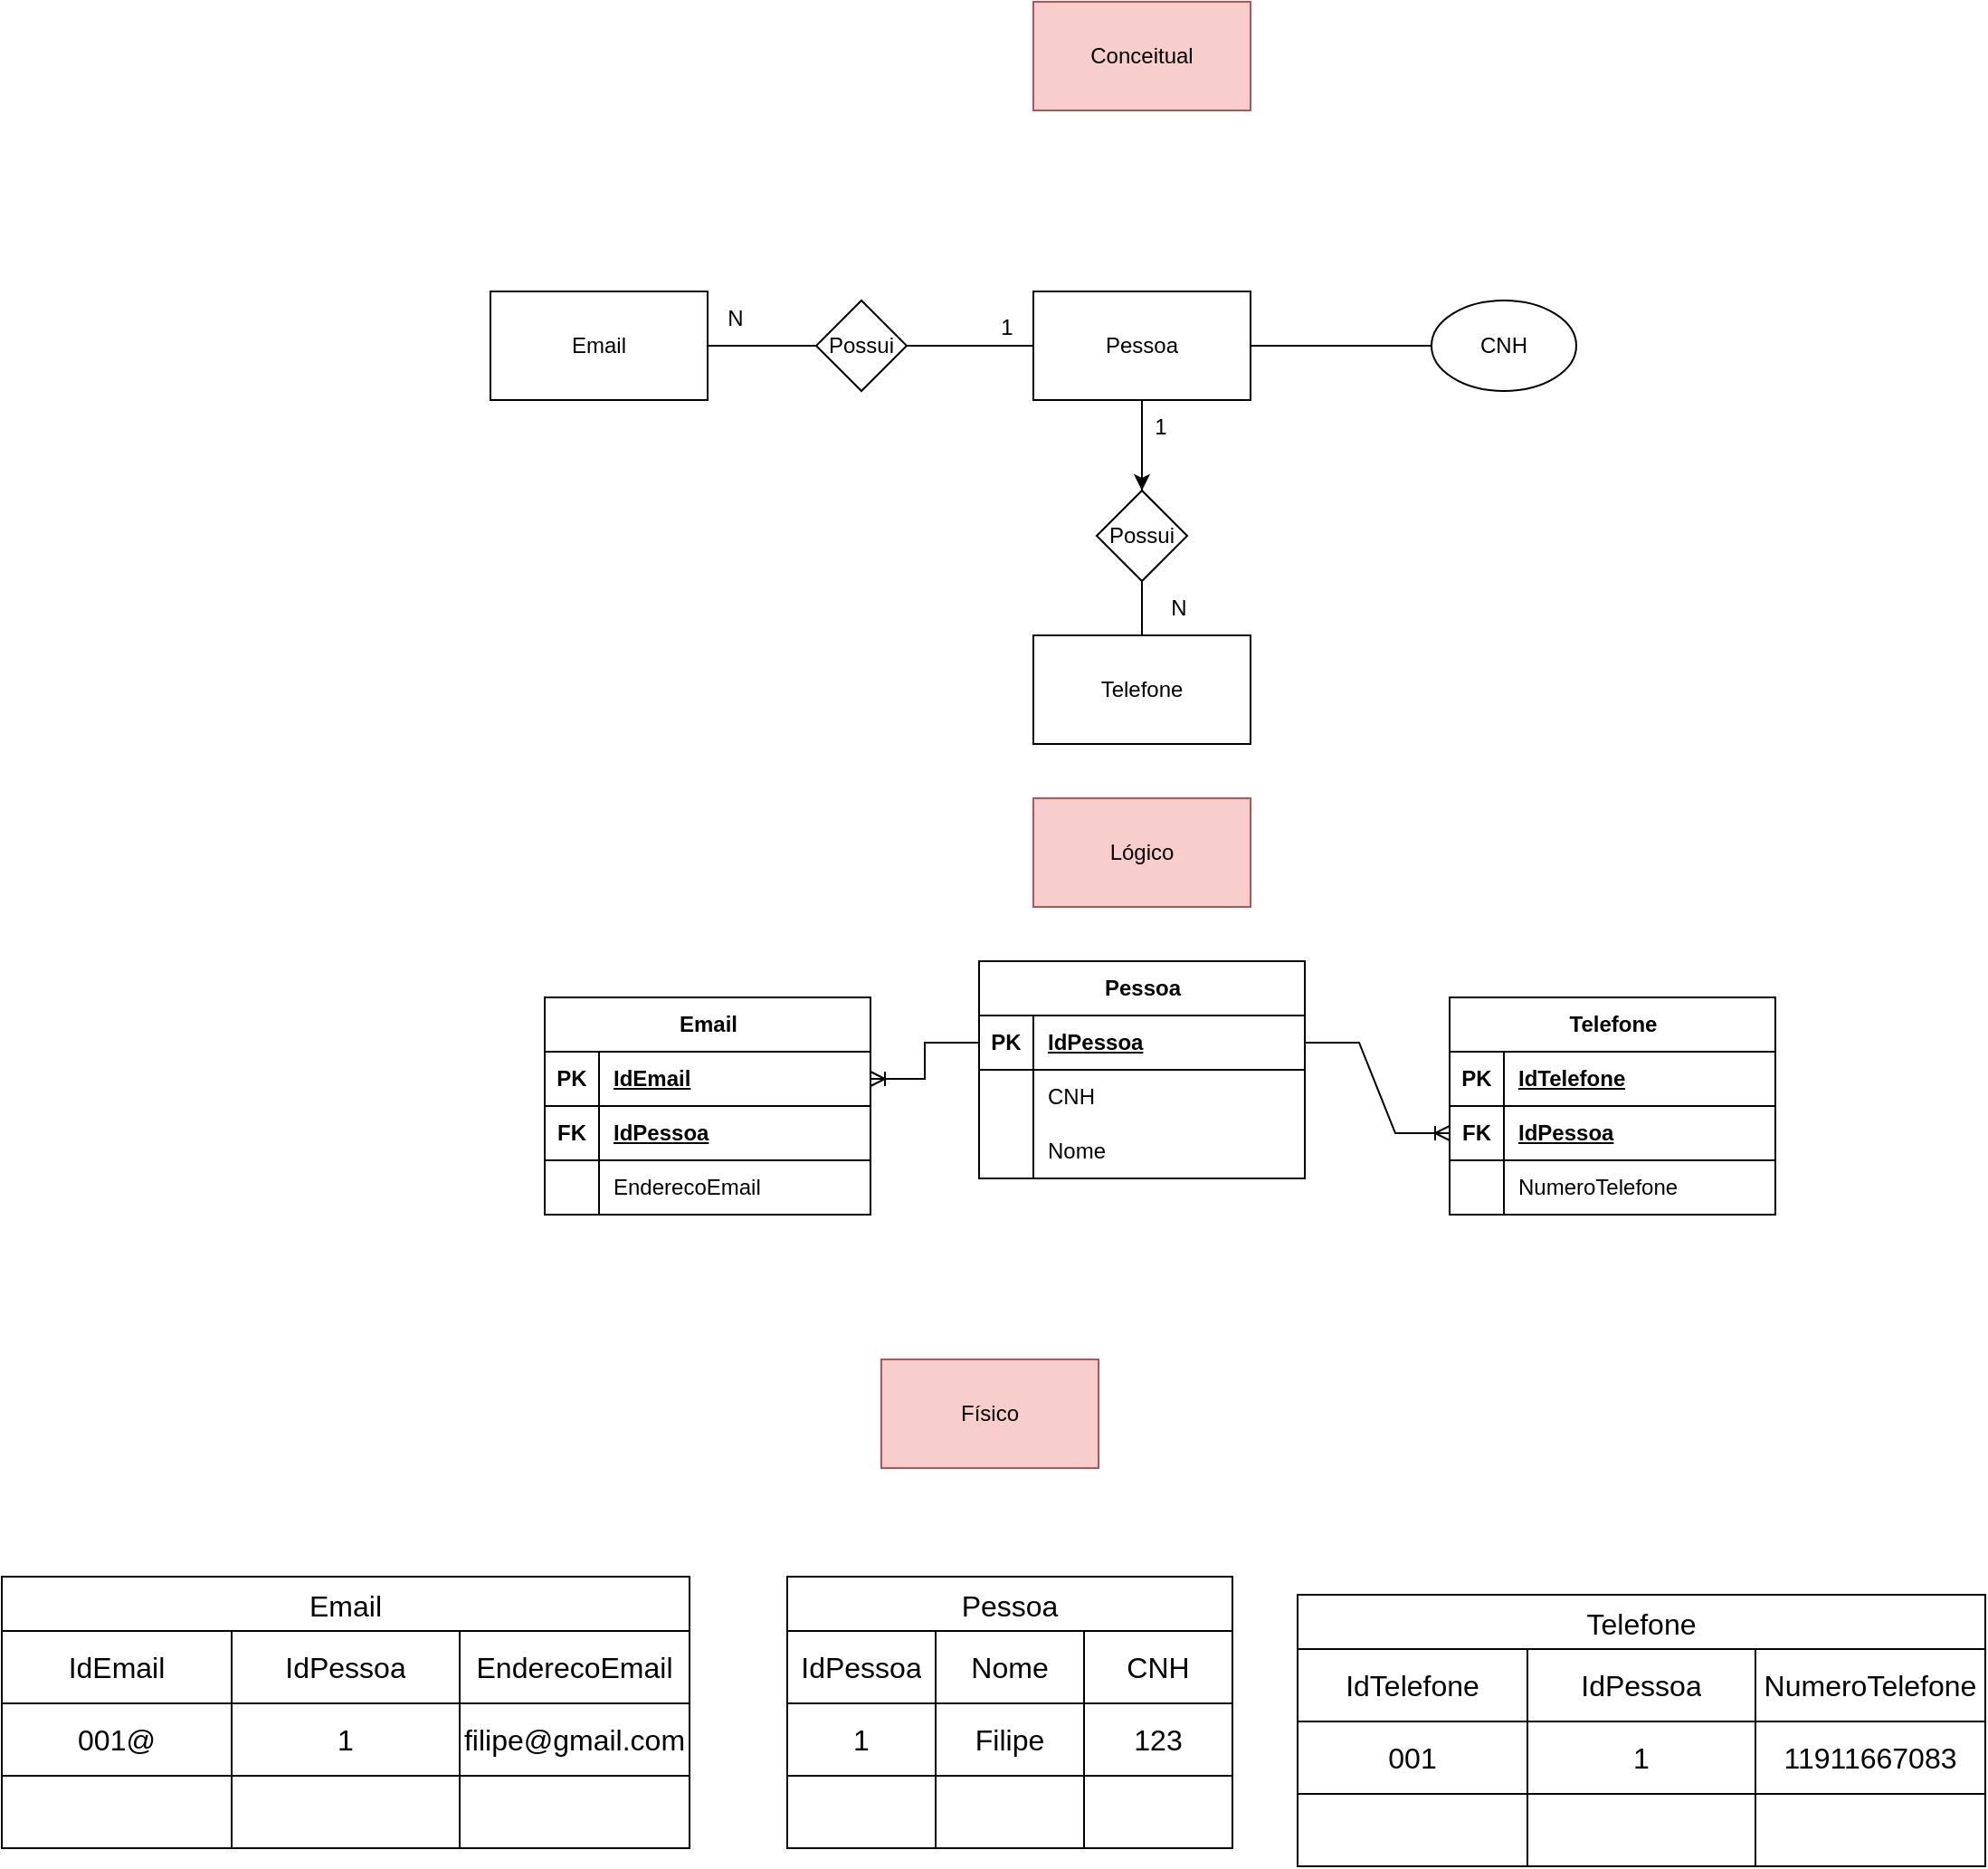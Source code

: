 <mxfile version="21.6.5" type="device" pages="30">
  <diagram name="Página-1" id="RndF8XvldosNWogPThTK">
    <mxGraphModel dx="3452" dy="1333" grid="1" gridSize="10" guides="1" tooltips="1" connect="1" arrows="1" fold="1" page="1" pageScale="1" pageWidth="827" pageHeight="1169" math="0" shadow="0">
      <root>
        <mxCell id="0" />
        <mxCell id="1" parent="0" />
        <mxCell id="-7ZrJd3Z1Pn9hYiIFvX6-1" value="Pessoa" style="shape=table;startSize=30;container=1;collapsible=1;childLayout=tableLayout;fixedRows=1;rowLines=0;fontStyle=1;align=center;resizeLast=1;html=1;" vertex="1" parent="1">
          <mxGeometry x="340" y="630" width="180" height="120" as="geometry" />
        </mxCell>
        <mxCell id="-7ZrJd3Z1Pn9hYiIFvX6-2" value="" style="shape=tableRow;horizontal=0;startSize=0;swimlaneHead=0;swimlaneBody=0;fillColor=none;collapsible=0;dropTarget=0;points=[[0,0.5],[1,0.5]];portConstraint=eastwest;top=0;left=0;right=0;bottom=1;" vertex="1" parent="-7ZrJd3Z1Pn9hYiIFvX6-1">
          <mxGeometry y="30" width="180" height="30" as="geometry" />
        </mxCell>
        <mxCell id="-7ZrJd3Z1Pn9hYiIFvX6-3" value="PK" style="shape=partialRectangle;connectable=0;fillColor=none;top=0;left=0;bottom=0;right=0;fontStyle=1;overflow=hidden;whiteSpace=wrap;html=1;" vertex="1" parent="-7ZrJd3Z1Pn9hYiIFvX6-2">
          <mxGeometry width="30" height="30" as="geometry">
            <mxRectangle width="30" height="30" as="alternateBounds" />
          </mxGeometry>
        </mxCell>
        <mxCell id="-7ZrJd3Z1Pn9hYiIFvX6-4" value="IdPessoa" style="shape=partialRectangle;connectable=0;fillColor=none;top=0;left=0;bottom=0;right=0;align=left;spacingLeft=6;fontStyle=5;overflow=hidden;whiteSpace=wrap;html=1;" vertex="1" parent="-7ZrJd3Z1Pn9hYiIFvX6-2">
          <mxGeometry x="30" width="150" height="30" as="geometry">
            <mxRectangle width="150" height="30" as="alternateBounds" />
          </mxGeometry>
        </mxCell>
        <mxCell id="-7ZrJd3Z1Pn9hYiIFvX6-5" value="" style="shape=tableRow;horizontal=0;startSize=0;swimlaneHead=0;swimlaneBody=0;fillColor=none;collapsible=0;dropTarget=0;points=[[0,0.5],[1,0.5]];portConstraint=eastwest;top=0;left=0;right=0;bottom=0;" vertex="1" parent="-7ZrJd3Z1Pn9hYiIFvX6-1">
          <mxGeometry y="60" width="180" height="30" as="geometry" />
        </mxCell>
        <mxCell id="-7ZrJd3Z1Pn9hYiIFvX6-6" value="" style="shape=partialRectangle;connectable=0;fillColor=none;top=0;left=0;bottom=0;right=0;editable=1;overflow=hidden;whiteSpace=wrap;html=1;" vertex="1" parent="-7ZrJd3Z1Pn9hYiIFvX6-5">
          <mxGeometry width="30" height="30" as="geometry">
            <mxRectangle width="30" height="30" as="alternateBounds" />
          </mxGeometry>
        </mxCell>
        <mxCell id="-7ZrJd3Z1Pn9hYiIFvX6-7" value="CNH" style="shape=partialRectangle;connectable=0;fillColor=none;top=0;left=0;bottom=0;right=0;align=left;spacingLeft=6;overflow=hidden;whiteSpace=wrap;html=1;" vertex="1" parent="-7ZrJd3Z1Pn9hYiIFvX6-5">
          <mxGeometry x="30" width="150" height="30" as="geometry">
            <mxRectangle width="150" height="30" as="alternateBounds" />
          </mxGeometry>
        </mxCell>
        <mxCell id="-7ZrJd3Z1Pn9hYiIFvX6-8" value="" style="shape=tableRow;horizontal=0;startSize=0;swimlaneHead=0;swimlaneBody=0;fillColor=none;collapsible=0;dropTarget=0;points=[[0,0.5],[1,0.5]];portConstraint=eastwest;top=0;left=0;right=0;bottom=0;" vertex="1" parent="-7ZrJd3Z1Pn9hYiIFvX6-1">
          <mxGeometry y="90" width="180" height="30" as="geometry" />
        </mxCell>
        <mxCell id="-7ZrJd3Z1Pn9hYiIFvX6-9" value="" style="shape=partialRectangle;connectable=0;fillColor=none;top=0;left=0;bottom=0;right=0;editable=1;overflow=hidden;whiteSpace=wrap;html=1;" vertex="1" parent="-7ZrJd3Z1Pn9hYiIFvX6-8">
          <mxGeometry width="30" height="30" as="geometry">
            <mxRectangle width="30" height="30" as="alternateBounds" />
          </mxGeometry>
        </mxCell>
        <mxCell id="-7ZrJd3Z1Pn9hYiIFvX6-10" value="Nome" style="shape=partialRectangle;connectable=0;fillColor=none;top=0;left=0;bottom=0;right=0;align=left;spacingLeft=6;overflow=hidden;whiteSpace=wrap;html=1;" vertex="1" parent="-7ZrJd3Z1Pn9hYiIFvX6-8">
          <mxGeometry x="30" width="150" height="30" as="geometry">
            <mxRectangle width="150" height="30" as="alternateBounds" />
          </mxGeometry>
        </mxCell>
        <mxCell id="-7ZrJd3Z1Pn9hYiIFvX6-16" value="&lt;font style=&quot;vertical-align: inherit;&quot;&gt;&lt;font style=&quot;vertical-align: inherit;&quot;&gt;Email&lt;/font&gt;&lt;/font&gt;" style="rounded=0;whiteSpace=wrap;html=1;" vertex="1" parent="1">
          <mxGeometry x="70" y="260" width="120" height="60" as="geometry" />
        </mxCell>
        <mxCell id="-7ZrJd3Z1Pn9hYiIFvX6-17" value="&lt;font style=&quot;vertical-align: inherit;&quot;&gt;&lt;font style=&quot;vertical-align: inherit;&quot;&gt;&lt;font style=&quot;vertical-align: inherit;&quot;&gt;&lt;font style=&quot;vertical-align: inherit;&quot;&gt;Telefone&lt;/font&gt;&lt;/font&gt;&lt;/font&gt;&lt;/font&gt;" style="rounded=0;whiteSpace=wrap;html=1;" vertex="1" parent="1">
          <mxGeometry x="370" y="450" width="120" height="60" as="geometry" />
        </mxCell>
        <mxCell id="-7ZrJd3Z1Pn9hYiIFvX6-26" style="edgeStyle=orthogonalEdgeStyle;rounded=0;orthogonalLoop=1;jettySize=auto;html=1;entryX=0.5;entryY=0;entryDx=0;entryDy=0;endArrow=none;endFill=0;" edge="1" parent="1" source="-7ZrJd3Z1Pn9hYiIFvX6-18" target="-7ZrJd3Z1Pn9hYiIFvX6-21">
          <mxGeometry relative="1" as="geometry" />
        </mxCell>
        <mxCell id="-7ZrJd3Z1Pn9hYiIFvX6-28" value="" style="edgeStyle=orthogonalEdgeStyle;rounded=0;orthogonalLoop=1;jettySize=auto;html=1;" edge="1" parent="1" source="-7ZrJd3Z1Pn9hYiIFvX6-18" target="-7ZrJd3Z1Pn9hYiIFvX6-21">
          <mxGeometry relative="1" as="geometry" />
        </mxCell>
        <mxCell id="-7ZrJd3Z1Pn9hYiIFvX6-18" value="&lt;font style=&quot;vertical-align: inherit;&quot;&gt;&lt;font style=&quot;vertical-align: inherit;&quot;&gt;&lt;font style=&quot;vertical-align: inherit;&quot;&gt;&lt;font style=&quot;vertical-align: inherit;&quot;&gt;&lt;font style=&quot;vertical-align: inherit;&quot;&gt;&lt;font style=&quot;vertical-align: inherit;&quot;&gt;Pessoa&lt;/font&gt;&lt;/font&gt;&lt;/font&gt;&lt;/font&gt;&lt;/font&gt;&lt;/font&gt;" style="rounded=0;whiteSpace=wrap;html=1;" vertex="1" parent="1">
          <mxGeometry x="370" y="260" width="120" height="60" as="geometry" />
        </mxCell>
        <mxCell id="-7ZrJd3Z1Pn9hYiIFvX6-24" style="edgeStyle=orthogonalEdgeStyle;rounded=0;orthogonalLoop=1;jettySize=auto;html=1;endArrow=none;endFill=0;" edge="1" parent="1" source="-7ZrJd3Z1Pn9hYiIFvX6-19">
          <mxGeometry relative="1" as="geometry">
            <mxPoint x="370" y="290" as="targetPoint" />
          </mxGeometry>
        </mxCell>
        <mxCell id="-7ZrJd3Z1Pn9hYiIFvX6-25" style="edgeStyle=orthogonalEdgeStyle;rounded=0;orthogonalLoop=1;jettySize=auto;html=1;entryX=1;entryY=0.5;entryDx=0;entryDy=0;endArrow=none;endFill=0;" edge="1" parent="1" source="-7ZrJd3Z1Pn9hYiIFvX6-19" target="-7ZrJd3Z1Pn9hYiIFvX6-16">
          <mxGeometry relative="1" as="geometry" />
        </mxCell>
        <mxCell id="-7ZrJd3Z1Pn9hYiIFvX6-19" value="&lt;font style=&quot;vertical-align: inherit;&quot;&gt;&lt;font style=&quot;vertical-align: inherit;&quot;&gt;Possui&lt;/font&gt;&lt;/font&gt;" style="rhombus;whiteSpace=wrap;html=1;" vertex="1" parent="1">
          <mxGeometry x="250" y="265" width="50" height="50" as="geometry" />
        </mxCell>
        <mxCell id="-7ZrJd3Z1Pn9hYiIFvX6-27" style="edgeStyle=orthogonalEdgeStyle;rounded=0;orthogonalLoop=1;jettySize=auto;html=1;entryX=0.5;entryY=0;entryDx=0;entryDy=0;endArrow=none;endFill=0;" edge="1" parent="1" source="-7ZrJd3Z1Pn9hYiIFvX6-21" target="-7ZrJd3Z1Pn9hYiIFvX6-17">
          <mxGeometry relative="1" as="geometry" />
        </mxCell>
        <mxCell id="-7ZrJd3Z1Pn9hYiIFvX6-21" value="Possui" style="rhombus;whiteSpace=wrap;html=1;" vertex="1" parent="1">
          <mxGeometry x="405" y="370" width="50" height="50" as="geometry" />
        </mxCell>
        <mxCell id="-7ZrJd3Z1Pn9hYiIFvX6-23" style="edgeStyle=orthogonalEdgeStyle;rounded=0;orthogonalLoop=1;jettySize=auto;html=1;entryX=1;entryY=0.5;entryDx=0;entryDy=0;endArrow=none;endFill=0;" edge="1" parent="1" source="-7ZrJd3Z1Pn9hYiIFvX6-22" target="-7ZrJd3Z1Pn9hYiIFvX6-18">
          <mxGeometry relative="1" as="geometry" />
        </mxCell>
        <mxCell id="-7ZrJd3Z1Pn9hYiIFvX6-22" value="&lt;font style=&quot;vertical-align: inherit;&quot;&gt;&lt;font style=&quot;vertical-align: inherit;&quot;&gt;CNH&lt;/font&gt;&lt;/font&gt;" style="ellipse;whiteSpace=wrap;html=1;" vertex="1" parent="1">
          <mxGeometry x="590" y="265" width="80" height="50" as="geometry" />
        </mxCell>
        <mxCell id="-7ZrJd3Z1Pn9hYiIFvX6-29" value="1" style="text;html=1;align=center;verticalAlign=middle;resizable=0;points=[];autosize=1;strokeColor=none;fillColor=none;" vertex="1" parent="1">
          <mxGeometry x="425" y="320" width="30" height="30" as="geometry" />
        </mxCell>
        <mxCell id="-7ZrJd3Z1Pn9hYiIFvX6-30" value="1" style="text;html=1;align=center;verticalAlign=middle;resizable=0;points=[];autosize=1;strokeColor=none;fillColor=none;" vertex="1" parent="1">
          <mxGeometry x="340" y="265" width="30" height="30" as="geometry" />
        </mxCell>
        <mxCell id="-7ZrJd3Z1Pn9hYiIFvX6-32" value="N" style="text;html=1;align=center;verticalAlign=middle;resizable=0;points=[];autosize=1;strokeColor=none;fillColor=none;" vertex="1" parent="1">
          <mxGeometry x="435" y="420" width="30" height="30" as="geometry" />
        </mxCell>
        <mxCell id="-7ZrJd3Z1Pn9hYiIFvX6-33" value="N" style="text;html=1;align=center;verticalAlign=middle;resizable=0;points=[];autosize=1;strokeColor=none;fillColor=none;" vertex="1" parent="1">
          <mxGeometry x="190" y="260" width="30" height="30" as="geometry" />
        </mxCell>
        <mxCell id="-7ZrJd3Z1Pn9hYiIFvX6-34" value="Email" style="shape=table;startSize=30;container=1;collapsible=1;childLayout=tableLayout;fixedRows=1;rowLines=0;fontStyle=1;align=center;resizeLast=1;html=1;" vertex="1" parent="1">
          <mxGeometry x="100" y="650" width="180" height="120" as="geometry" />
        </mxCell>
        <mxCell id="-7ZrJd3Z1Pn9hYiIFvX6-35" value="" style="shape=tableRow;horizontal=0;startSize=0;swimlaneHead=0;swimlaneBody=0;fillColor=none;collapsible=0;dropTarget=0;points=[[0,0.5],[1,0.5]];portConstraint=eastwest;top=0;left=0;right=0;bottom=1;" vertex="1" parent="-7ZrJd3Z1Pn9hYiIFvX6-34">
          <mxGeometry y="30" width="180" height="30" as="geometry" />
        </mxCell>
        <mxCell id="-7ZrJd3Z1Pn9hYiIFvX6-36" value="PK" style="shape=partialRectangle;connectable=0;fillColor=none;top=0;left=0;bottom=0;right=0;fontStyle=1;overflow=hidden;whiteSpace=wrap;html=1;" vertex="1" parent="-7ZrJd3Z1Pn9hYiIFvX6-35">
          <mxGeometry width="30" height="30" as="geometry">
            <mxRectangle width="30" height="30" as="alternateBounds" />
          </mxGeometry>
        </mxCell>
        <mxCell id="-7ZrJd3Z1Pn9hYiIFvX6-37" value="IdEmail" style="shape=partialRectangle;connectable=0;fillColor=none;top=0;left=0;bottom=0;right=0;align=left;spacingLeft=6;fontStyle=5;overflow=hidden;whiteSpace=wrap;html=1;" vertex="1" parent="-7ZrJd3Z1Pn9hYiIFvX6-35">
          <mxGeometry x="30" width="150" height="30" as="geometry">
            <mxRectangle width="150" height="30" as="alternateBounds" />
          </mxGeometry>
        </mxCell>
        <mxCell id="-7ZrJd3Z1Pn9hYiIFvX6-69" style="shape=tableRow;horizontal=0;startSize=0;swimlaneHead=0;swimlaneBody=0;fillColor=none;collapsible=0;dropTarget=0;points=[[0,0.5],[1,0.5]];portConstraint=eastwest;top=0;left=0;right=0;bottom=1;" vertex="1" parent="-7ZrJd3Z1Pn9hYiIFvX6-34">
          <mxGeometry y="60" width="180" height="30" as="geometry" />
        </mxCell>
        <mxCell id="-7ZrJd3Z1Pn9hYiIFvX6-70" value="FK" style="shape=partialRectangle;connectable=0;fillColor=none;top=0;left=0;bottom=0;right=0;fontStyle=1;overflow=hidden;whiteSpace=wrap;html=1;" vertex="1" parent="-7ZrJd3Z1Pn9hYiIFvX6-69">
          <mxGeometry width="30" height="30" as="geometry">
            <mxRectangle width="30" height="30" as="alternateBounds" />
          </mxGeometry>
        </mxCell>
        <mxCell id="-7ZrJd3Z1Pn9hYiIFvX6-71" value="IdPessoa" style="shape=partialRectangle;connectable=0;fillColor=none;top=0;left=0;bottom=0;right=0;align=left;spacingLeft=6;fontStyle=5;overflow=hidden;whiteSpace=wrap;html=1;" vertex="1" parent="-7ZrJd3Z1Pn9hYiIFvX6-69">
          <mxGeometry x="30" width="150" height="30" as="geometry">
            <mxRectangle width="150" height="30" as="alternateBounds" />
          </mxGeometry>
        </mxCell>
        <mxCell id="-7ZrJd3Z1Pn9hYiIFvX6-38" value="" style="shape=tableRow;horizontal=0;startSize=0;swimlaneHead=0;swimlaneBody=0;fillColor=none;collapsible=0;dropTarget=0;points=[[0,0.5],[1,0.5]];portConstraint=eastwest;top=0;left=0;right=0;bottom=0;" vertex="1" parent="-7ZrJd3Z1Pn9hYiIFvX6-34">
          <mxGeometry y="90" width="180" height="30" as="geometry" />
        </mxCell>
        <mxCell id="-7ZrJd3Z1Pn9hYiIFvX6-39" value="" style="shape=partialRectangle;connectable=0;fillColor=none;top=0;left=0;bottom=0;right=0;editable=1;overflow=hidden;whiteSpace=wrap;html=1;" vertex="1" parent="-7ZrJd3Z1Pn9hYiIFvX6-38">
          <mxGeometry width="30" height="30" as="geometry">
            <mxRectangle width="30" height="30" as="alternateBounds" />
          </mxGeometry>
        </mxCell>
        <mxCell id="-7ZrJd3Z1Pn9hYiIFvX6-40" value="EnderecoEmail" style="shape=partialRectangle;connectable=0;fillColor=none;top=0;left=0;bottom=0;right=0;align=left;spacingLeft=6;overflow=hidden;whiteSpace=wrap;html=1;" vertex="1" parent="-7ZrJd3Z1Pn9hYiIFvX6-38">
          <mxGeometry x="30" width="150" height="30" as="geometry">
            <mxRectangle width="150" height="30" as="alternateBounds" />
          </mxGeometry>
        </mxCell>
        <mxCell id="-7ZrJd3Z1Pn9hYiIFvX6-47" value="Telefone" style="shape=table;startSize=30;container=1;collapsible=1;childLayout=tableLayout;fixedRows=1;rowLines=0;fontStyle=1;align=center;resizeLast=1;html=1;" vertex="1" parent="1">
          <mxGeometry x="600" y="650" width="180" height="120" as="geometry" />
        </mxCell>
        <mxCell id="-7ZrJd3Z1Pn9hYiIFvX6-48" value="" style="shape=tableRow;horizontal=0;startSize=0;swimlaneHead=0;swimlaneBody=0;fillColor=none;collapsible=0;dropTarget=0;points=[[0,0.5],[1,0.5]];portConstraint=eastwest;top=0;left=0;right=0;bottom=1;" vertex="1" parent="-7ZrJd3Z1Pn9hYiIFvX6-47">
          <mxGeometry y="30" width="180" height="30" as="geometry" />
        </mxCell>
        <mxCell id="-7ZrJd3Z1Pn9hYiIFvX6-49" value="PK" style="shape=partialRectangle;connectable=0;fillColor=none;top=0;left=0;bottom=0;right=0;fontStyle=1;overflow=hidden;whiteSpace=wrap;html=1;" vertex="1" parent="-7ZrJd3Z1Pn9hYiIFvX6-48">
          <mxGeometry width="30" height="30" as="geometry">
            <mxRectangle width="30" height="30" as="alternateBounds" />
          </mxGeometry>
        </mxCell>
        <mxCell id="-7ZrJd3Z1Pn9hYiIFvX6-50" value="IdTelefone" style="shape=partialRectangle;connectable=0;fillColor=none;top=0;left=0;bottom=0;right=0;align=left;spacingLeft=6;fontStyle=5;overflow=hidden;whiteSpace=wrap;html=1;" vertex="1" parent="-7ZrJd3Z1Pn9hYiIFvX6-48">
          <mxGeometry x="30" width="150" height="30" as="geometry">
            <mxRectangle width="150" height="30" as="alternateBounds" />
          </mxGeometry>
        </mxCell>
        <mxCell id="-7ZrJd3Z1Pn9hYiIFvX6-66" style="shape=tableRow;horizontal=0;startSize=0;swimlaneHead=0;swimlaneBody=0;fillColor=none;collapsible=0;dropTarget=0;points=[[0,0.5],[1,0.5]];portConstraint=eastwest;top=0;left=0;right=0;bottom=1;" vertex="1" parent="-7ZrJd3Z1Pn9hYiIFvX6-47">
          <mxGeometry y="60" width="180" height="30" as="geometry" />
        </mxCell>
        <mxCell id="-7ZrJd3Z1Pn9hYiIFvX6-67" value="FK" style="shape=partialRectangle;connectable=0;fillColor=none;top=0;left=0;bottom=0;right=0;fontStyle=1;overflow=hidden;whiteSpace=wrap;html=1;" vertex="1" parent="-7ZrJd3Z1Pn9hYiIFvX6-66">
          <mxGeometry width="30" height="30" as="geometry">
            <mxRectangle width="30" height="30" as="alternateBounds" />
          </mxGeometry>
        </mxCell>
        <mxCell id="-7ZrJd3Z1Pn9hYiIFvX6-68" value="IdPessoa" style="shape=partialRectangle;connectable=0;fillColor=none;top=0;left=0;bottom=0;right=0;align=left;spacingLeft=6;fontStyle=5;overflow=hidden;whiteSpace=wrap;html=1;" vertex="1" parent="-7ZrJd3Z1Pn9hYiIFvX6-66">
          <mxGeometry x="30" width="150" height="30" as="geometry">
            <mxRectangle width="150" height="30" as="alternateBounds" />
          </mxGeometry>
        </mxCell>
        <mxCell id="-7ZrJd3Z1Pn9hYiIFvX6-51" value="" style="shape=tableRow;horizontal=0;startSize=0;swimlaneHead=0;swimlaneBody=0;fillColor=none;collapsible=0;dropTarget=0;points=[[0,0.5],[1,0.5]];portConstraint=eastwest;top=0;left=0;right=0;bottom=0;" vertex="1" parent="-7ZrJd3Z1Pn9hYiIFvX6-47">
          <mxGeometry y="90" width="180" height="30" as="geometry" />
        </mxCell>
        <mxCell id="-7ZrJd3Z1Pn9hYiIFvX6-52" value="" style="shape=partialRectangle;connectable=0;fillColor=none;top=0;left=0;bottom=0;right=0;editable=1;overflow=hidden;whiteSpace=wrap;html=1;" vertex="1" parent="-7ZrJd3Z1Pn9hYiIFvX6-51">
          <mxGeometry width="30" height="30" as="geometry">
            <mxRectangle width="30" height="30" as="alternateBounds" />
          </mxGeometry>
        </mxCell>
        <mxCell id="-7ZrJd3Z1Pn9hYiIFvX6-53" value="NumeroTelefone" style="shape=partialRectangle;connectable=0;fillColor=none;top=0;left=0;bottom=0;right=0;align=left;spacingLeft=6;overflow=hidden;whiteSpace=wrap;html=1;" vertex="1" parent="-7ZrJd3Z1Pn9hYiIFvX6-51">
          <mxGeometry x="30" width="150" height="30" as="geometry">
            <mxRectangle width="150" height="30" as="alternateBounds" />
          </mxGeometry>
        </mxCell>
        <mxCell id="-7ZrJd3Z1Pn9hYiIFvX6-72" value="" style="edgeStyle=entityRelationEdgeStyle;fontSize=12;html=1;endArrow=ERoneToMany;rounded=0;exitX=1;exitY=0.5;exitDx=0;exitDy=0;entryX=0;entryY=0.5;entryDx=0;entryDy=0;" edge="1" parent="1" source="-7ZrJd3Z1Pn9hYiIFvX6-2" target="-7ZrJd3Z1Pn9hYiIFvX6-66">
          <mxGeometry width="100" height="100" relative="1" as="geometry">
            <mxPoint x="530" y="680" as="sourcePoint" />
            <mxPoint x="630" y="580" as="targetPoint" />
          </mxGeometry>
        </mxCell>
        <mxCell id="-7ZrJd3Z1Pn9hYiIFvX6-73" value="" style="edgeStyle=entityRelationEdgeStyle;fontSize=12;html=1;endArrow=ERoneToMany;rounded=0;exitX=0;exitY=0.5;exitDx=0;exitDy=0;entryX=1;entryY=0.5;entryDx=0;entryDy=0;" edge="1" parent="1" source="-7ZrJd3Z1Pn9hYiIFvX6-2" target="-7ZrJd3Z1Pn9hYiIFvX6-35">
          <mxGeometry width="100" height="100" relative="1" as="geometry">
            <mxPoint x="260" y="650" as="sourcePoint" />
            <mxPoint x="360" y="550" as="targetPoint" />
          </mxGeometry>
        </mxCell>
        <mxCell id="-7ZrJd3Z1Pn9hYiIFvX6-74" value="&lt;font style=&quot;vertical-align: inherit;&quot;&gt;&lt;font style=&quot;vertical-align: inherit;&quot;&gt;&lt;font style=&quot;vertical-align: inherit;&quot;&gt;&lt;font style=&quot;vertical-align: inherit;&quot;&gt;&lt;font style=&quot;vertical-align: inherit;&quot;&gt;&lt;font style=&quot;vertical-align: inherit;&quot;&gt;Conceitual&lt;/font&gt;&lt;/font&gt;&lt;/font&gt;&lt;/font&gt;&lt;/font&gt;&lt;/font&gt;" style="rounded=0;whiteSpace=wrap;html=1;fillColor=#f8cecc;strokeColor=#b85450;" vertex="1" parent="1">
          <mxGeometry x="370" y="100" width="120" height="60" as="geometry" />
        </mxCell>
        <mxCell id="-7ZrJd3Z1Pn9hYiIFvX6-75" value="&lt;font style=&quot;vertical-align: inherit;&quot;&gt;&lt;font style=&quot;vertical-align: inherit;&quot;&gt;&lt;font style=&quot;vertical-align: inherit;&quot;&gt;&lt;font style=&quot;vertical-align: inherit;&quot;&gt;&lt;font style=&quot;vertical-align: inherit;&quot;&gt;&lt;font style=&quot;vertical-align: inherit;&quot;&gt;Lógico&lt;/font&gt;&lt;/font&gt;&lt;/font&gt;&lt;/font&gt;&lt;/font&gt;&lt;/font&gt;" style="rounded=0;whiteSpace=wrap;html=1;fillColor=#f8cecc;strokeColor=#b85450;" vertex="1" parent="1">
          <mxGeometry x="370" y="540" width="120" height="60" as="geometry" />
        </mxCell>
        <mxCell id="-7ZrJd3Z1Pn9hYiIFvX6-76" value="&lt;font style=&quot;vertical-align: inherit;&quot;&gt;&lt;font style=&quot;vertical-align: inherit;&quot;&gt;&lt;font style=&quot;vertical-align: inherit;&quot;&gt;&lt;font style=&quot;vertical-align: inherit;&quot;&gt;&lt;font style=&quot;vertical-align: inherit;&quot;&gt;&lt;font style=&quot;vertical-align: inherit;&quot;&gt;Físico&lt;/font&gt;&lt;/font&gt;&lt;/font&gt;&lt;/font&gt;&lt;/font&gt;&lt;/font&gt;" style="rounded=0;whiteSpace=wrap;html=1;fillColor=#f8cecc;strokeColor=#b85450;" vertex="1" parent="1">
          <mxGeometry x="286" y="850" width="120" height="60" as="geometry" />
        </mxCell>
        <mxCell id="-7ZrJd3Z1Pn9hYiIFvX6-77" value="Pessoa" style="shape=table;startSize=30;container=1;collapsible=0;childLayout=tableLayout;strokeColor=default;fontSize=16;" vertex="1" parent="1">
          <mxGeometry x="234" y="970" width="246" height="150" as="geometry" />
        </mxCell>
        <mxCell id="-7ZrJd3Z1Pn9hYiIFvX6-78" value="" style="shape=tableRow;horizontal=0;startSize=0;swimlaneHead=0;swimlaneBody=0;strokeColor=inherit;top=0;left=0;bottom=0;right=0;collapsible=0;dropTarget=0;fillColor=none;points=[[0,0.5],[1,0.5]];portConstraint=eastwest;fontSize=16;" vertex="1" parent="-7ZrJd3Z1Pn9hYiIFvX6-77">
          <mxGeometry y="30" width="246" height="40" as="geometry" />
        </mxCell>
        <mxCell id="-7ZrJd3Z1Pn9hYiIFvX6-79" value="IdPessoa" style="shape=partialRectangle;html=1;whiteSpace=wrap;connectable=0;strokeColor=inherit;overflow=hidden;fillColor=none;top=0;left=0;bottom=0;right=0;pointerEvents=1;fontSize=16;" vertex="1" parent="-7ZrJd3Z1Pn9hYiIFvX6-78">
          <mxGeometry width="82" height="40" as="geometry">
            <mxRectangle width="82" height="40" as="alternateBounds" />
          </mxGeometry>
        </mxCell>
        <mxCell id="-7ZrJd3Z1Pn9hYiIFvX6-80" value="Nome" style="shape=partialRectangle;html=1;whiteSpace=wrap;connectable=0;strokeColor=inherit;overflow=hidden;fillColor=none;top=0;left=0;bottom=0;right=0;pointerEvents=1;fontSize=16;" vertex="1" parent="-7ZrJd3Z1Pn9hYiIFvX6-78">
          <mxGeometry x="82" width="82" height="40" as="geometry">
            <mxRectangle width="82" height="40" as="alternateBounds" />
          </mxGeometry>
        </mxCell>
        <mxCell id="-7ZrJd3Z1Pn9hYiIFvX6-81" value="CNH" style="shape=partialRectangle;html=1;whiteSpace=wrap;connectable=0;strokeColor=inherit;overflow=hidden;fillColor=none;top=0;left=0;bottom=0;right=0;pointerEvents=1;fontSize=16;" vertex="1" parent="-7ZrJd3Z1Pn9hYiIFvX6-78">
          <mxGeometry x="164" width="82" height="40" as="geometry">
            <mxRectangle width="82" height="40" as="alternateBounds" />
          </mxGeometry>
        </mxCell>
        <mxCell id="-7ZrJd3Z1Pn9hYiIFvX6-82" value="" style="shape=tableRow;horizontal=0;startSize=0;swimlaneHead=0;swimlaneBody=0;strokeColor=inherit;top=0;left=0;bottom=0;right=0;collapsible=0;dropTarget=0;fillColor=none;points=[[0,0.5],[1,0.5]];portConstraint=eastwest;fontSize=16;" vertex="1" parent="-7ZrJd3Z1Pn9hYiIFvX6-77">
          <mxGeometry y="70" width="246" height="40" as="geometry" />
        </mxCell>
        <mxCell id="-7ZrJd3Z1Pn9hYiIFvX6-83" value="1" style="shape=partialRectangle;html=1;whiteSpace=wrap;connectable=0;strokeColor=inherit;overflow=hidden;fillColor=none;top=0;left=0;bottom=0;right=0;pointerEvents=1;fontSize=16;" vertex="1" parent="-7ZrJd3Z1Pn9hYiIFvX6-82">
          <mxGeometry width="82" height="40" as="geometry">
            <mxRectangle width="82" height="40" as="alternateBounds" />
          </mxGeometry>
        </mxCell>
        <mxCell id="-7ZrJd3Z1Pn9hYiIFvX6-84" value="Filipe" style="shape=partialRectangle;html=1;whiteSpace=wrap;connectable=0;strokeColor=inherit;overflow=hidden;fillColor=none;top=0;left=0;bottom=0;right=0;pointerEvents=1;fontSize=16;" vertex="1" parent="-7ZrJd3Z1Pn9hYiIFvX6-82">
          <mxGeometry x="82" width="82" height="40" as="geometry">
            <mxRectangle width="82" height="40" as="alternateBounds" />
          </mxGeometry>
        </mxCell>
        <mxCell id="-7ZrJd3Z1Pn9hYiIFvX6-85" value="123" style="shape=partialRectangle;html=1;whiteSpace=wrap;connectable=0;strokeColor=inherit;overflow=hidden;fillColor=none;top=0;left=0;bottom=0;right=0;pointerEvents=1;fontSize=16;" vertex="1" parent="-7ZrJd3Z1Pn9hYiIFvX6-82">
          <mxGeometry x="164" width="82" height="40" as="geometry">
            <mxRectangle width="82" height="40" as="alternateBounds" />
          </mxGeometry>
        </mxCell>
        <mxCell id="-7ZrJd3Z1Pn9hYiIFvX6-86" value="" style="shape=tableRow;horizontal=0;startSize=0;swimlaneHead=0;swimlaneBody=0;strokeColor=inherit;top=0;left=0;bottom=0;right=0;collapsible=0;dropTarget=0;fillColor=none;points=[[0,0.5],[1,0.5]];portConstraint=eastwest;fontSize=16;" vertex="1" parent="-7ZrJd3Z1Pn9hYiIFvX6-77">
          <mxGeometry y="110" width="246" height="40" as="geometry" />
        </mxCell>
        <mxCell id="-7ZrJd3Z1Pn9hYiIFvX6-87" value="" style="shape=partialRectangle;html=1;whiteSpace=wrap;connectable=0;strokeColor=inherit;overflow=hidden;fillColor=none;top=0;left=0;bottom=0;right=0;pointerEvents=1;fontSize=16;" vertex="1" parent="-7ZrJd3Z1Pn9hYiIFvX6-86">
          <mxGeometry width="82" height="40" as="geometry">
            <mxRectangle width="82" height="40" as="alternateBounds" />
          </mxGeometry>
        </mxCell>
        <mxCell id="-7ZrJd3Z1Pn9hYiIFvX6-88" value="" style="shape=partialRectangle;html=1;whiteSpace=wrap;connectable=0;strokeColor=inherit;overflow=hidden;fillColor=none;top=0;left=0;bottom=0;right=0;pointerEvents=1;fontSize=16;" vertex="1" parent="-7ZrJd3Z1Pn9hYiIFvX6-86">
          <mxGeometry x="82" width="82" height="40" as="geometry">
            <mxRectangle width="82" height="40" as="alternateBounds" />
          </mxGeometry>
        </mxCell>
        <mxCell id="-7ZrJd3Z1Pn9hYiIFvX6-89" value="" style="shape=partialRectangle;html=1;whiteSpace=wrap;connectable=0;strokeColor=inherit;overflow=hidden;fillColor=none;top=0;left=0;bottom=0;right=0;pointerEvents=1;fontSize=16;" vertex="1" parent="-7ZrJd3Z1Pn9hYiIFvX6-86">
          <mxGeometry x="164" width="82" height="40" as="geometry">
            <mxRectangle width="82" height="40" as="alternateBounds" />
          </mxGeometry>
        </mxCell>
        <mxCell id="-7ZrJd3Z1Pn9hYiIFvX6-90" value="Email" style="shape=table;startSize=30;container=1;collapsible=0;childLayout=tableLayout;strokeColor=default;fontSize=16;" vertex="1" parent="1">
          <mxGeometry x="-200" y="970" width="380" height="150" as="geometry" />
        </mxCell>
        <mxCell id="-7ZrJd3Z1Pn9hYiIFvX6-91" value="" style="shape=tableRow;horizontal=0;startSize=0;swimlaneHead=0;swimlaneBody=0;strokeColor=inherit;top=0;left=0;bottom=0;right=0;collapsible=0;dropTarget=0;fillColor=none;points=[[0,0.5],[1,0.5]];portConstraint=eastwest;fontSize=16;" vertex="1" parent="-7ZrJd3Z1Pn9hYiIFvX6-90">
          <mxGeometry y="30" width="380" height="40" as="geometry" />
        </mxCell>
        <mxCell id="-7ZrJd3Z1Pn9hYiIFvX6-92" value="IdEmail" style="shape=partialRectangle;html=1;whiteSpace=wrap;connectable=0;strokeColor=inherit;overflow=hidden;fillColor=none;top=0;left=0;bottom=0;right=0;pointerEvents=1;fontSize=16;" vertex="1" parent="-7ZrJd3Z1Pn9hYiIFvX6-91">
          <mxGeometry width="127" height="40" as="geometry">
            <mxRectangle width="127" height="40" as="alternateBounds" />
          </mxGeometry>
        </mxCell>
        <mxCell id="-7ZrJd3Z1Pn9hYiIFvX6-93" value="IdPessoa" style="shape=partialRectangle;html=1;whiteSpace=wrap;connectable=0;strokeColor=inherit;overflow=hidden;fillColor=none;top=0;left=0;bottom=0;right=0;pointerEvents=1;fontSize=16;" vertex="1" parent="-7ZrJd3Z1Pn9hYiIFvX6-91">
          <mxGeometry x="127" width="126" height="40" as="geometry">
            <mxRectangle width="126" height="40" as="alternateBounds" />
          </mxGeometry>
        </mxCell>
        <mxCell id="-7ZrJd3Z1Pn9hYiIFvX6-94" value="EnderecoEmail" style="shape=partialRectangle;html=1;whiteSpace=wrap;connectable=0;strokeColor=inherit;overflow=hidden;fillColor=none;top=0;left=0;bottom=0;right=0;pointerEvents=1;fontSize=16;" vertex="1" parent="-7ZrJd3Z1Pn9hYiIFvX6-91">
          <mxGeometry x="253" width="127" height="40" as="geometry">
            <mxRectangle width="127" height="40" as="alternateBounds" />
          </mxGeometry>
        </mxCell>
        <mxCell id="-7ZrJd3Z1Pn9hYiIFvX6-95" value="" style="shape=tableRow;horizontal=0;startSize=0;swimlaneHead=0;swimlaneBody=0;strokeColor=inherit;top=0;left=0;bottom=0;right=0;collapsible=0;dropTarget=0;fillColor=none;points=[[0,0.5],[1,0.5]];portConstraint=eastwest;fontSize=16;" vertex="1" parent="-7ZrJd3Z1Pn9hYiIFvX6-90">
          <mxGeometry y="70" width="380" height="40" as="geometry" />
        </mxCell>
        <mxCell id="-7ZrJd3Z1Pn9hYiIFvX6-96" value="001@" style="shape=partialRectangle;html=1;whiteSpace=wrap;connectable=0;strokeColor=inherit;overflow=hidden;fillColor=none;top=0;left=0;bottom=0;right=0;pointerEvents=1;fontSize=16;" vertex="1" parent="-7ZrJd3Z1Pn9hYiIFvX6-95">
          <mxGeometry width="127" height="40" as="geometry">
            <mxRectangle width="127" height="40" as="alternateBounds" />
          </mxGeometry>
        </mxCell>
        <mxCell id="-7ZrJd3Z1Pn9hYiIFvX6-97" value="1" style="shape=partialRectangle;html=1;whiteSpace=wrap;connectable=0;strokeColor=inherit;overflow=hidden;fillColor=none;top=0;left=0;bottom=0;right=0;pointerEvents=1;fontSize=16;" vertex="1" parent="-7ZrJd3Z1Pn9hYiIFvX6-95">
          <mxGeometry x="127" width="126" height="40" as="geometry">
            <mxRectangle width="126" height="40" as="alternateBounds" />
          </mxGeometry>
        </mxCell>
        <mxCell id="-7ZrJd3Z1Pn9hYiIFvX6-98" value="filipe@gmail.com" style="shape=partialRectangle;html=1;whiteSpace=wrap;connectable=0;strokeColor=inherit;overflow=hidden;fillColor=none;top=0;left=0;bottom=0;right=0;pointerEvents=1;fontSize=16;" vertex="1" parent="-7ZrJd3Z1Pn9hYiIFvX6-95">
          <mxGeometry x="253" width="127" height="40" as="geometry">
            <mxRectangle width="127" height="40" as="alternateBounds" />
          </mxGeometry>
        </mxCell>
        <mxCell id="-7ZrJd3Z1Pn9hYiIFvX6-99" value="" style="shape=tableRow;horizontal=0;startSize=0;swimlaneHead=0;swimlaneBody=0;strokeColor=inherit;top=0;left=0;bottom=0;right=0;collapsible=0;dropTarget=0;fillColor=none;points=[[0,0.5],[1,0.5]];portConstraint=eastwest;fontSize=16;" vertex="1" parent="-7ZrJd3Z1Pn9hYiIFvX6-90">
          <mxGeometry y="110" width="380" height="40" as="geometry" />
        </mxCell>
        <mxCell id="-7ZrJd3Z1Pn9hYiIFvX6-100" value="" style="shape=partialRectangle;html=1;whiteSpace=wrap;connectable=0;strokeColor=inherit;overflow=hidden;fillColor=none;top=0;left=0;bottom=0;right=0;pointerEvents=1;fontSize=16;" vertex="1" parent="-7ZrJd3Z1Pn9hYiIFvX6-99">
          <mxGeometry width="127" height="40" as="geometry">
            <mxRectangle width="127" height="40" as="alternateBounds" />
          </mxGeometry>
        </mxCell>
        <mxCell id="-7ZrJd3Z1Pn9hYiIFvX6-101" value="" style="shape=partialRectangle;html=1;whiteSpace=wrap;connectable=0;strokeColor=inherit;overflow=hidden;fillColor=none;top=0;left=0;bottom=0;right=0;pointerEvents=1;fontSize=16;" vertex="1" parent="-7ZrJd3Z1Pn9hYiIFvX6-99">
          <mxGeometry x="127" width="126" height="40" as="geometry">
            <mxRectangle width="126" height="40" as="alternateBounds" />
          </mxGeometry>
        </mxCell>
        <mxCell id="-7ZrJd3Z1Pn9hYiIFvX6-102" value="" style="shape=partialRectangle;html=1;whiteSpace=wrap;connectable=0;strokeColor=inherit;overflow=hidden;fillColor=none;top=0;left=0;bottom=0;right=0;pointerEvents=1;fontSize=16;" vertex="1" parent="-7ZrJd3Z1Pn9hYiIFvX6-99">
          <mxGeometry x="253" width="127" height="40" as="geometry">
            <mxRectangle width="127" height="40" as="alternateBounds" />
          </mxGeometry>
        </mxCell>
        <mxCell id="-7ZrJd3Z1Pn9hYiIFvX6-103" value="Telefone" style="shape=table;startSize=30;container=1;collapsible=0;childLayout=tableLayout;strokeColor=default;fontSize=16;" vertex="1" parent="1">
          <mxGeometry x="516" y="980" width="380" height="150" as="geometry" />
        </mxCell>
        <mxCell id="-7ZrJd3Z1Pn9hYiIFvX6-104" value="" style="shape=tableRow;horizontal=0;startSize=0;swimlaneHead=0;swimlaneBody=0;strokeColor=inherit;top=0;left=0;bottom=0;right=0;collapsible=0;dropTarget=0;fillColor=none;points=[[0,0.5],[1,0.5]];portConstraint=eastwest;fontSize=16;" vertex="1" parent="-7ZrJd3Z1Pn9hYiIFvX6-103">
          <mxGeometry y="30" width="380" height="40" as="geometry" />
        </mxCell>
        <mxCell id="-7ZrJd3Z1Pn9hYiIFvX6-105" value="IdTelefone" style="shape=partialRectangle;html=1;whiteSpace=wrap;connectable=0;strokeColor=inherit;overflow=hidden;fillColor=none;top=0;left=0;bottom=0;right=0;pointerEvents=1;fontSize=16;" vertex="1" parent="-7ZrJd3Z1Pn9hYiIFvX6-104">
          <mxGeometry width="127" height="40" as="geometry">
            <mxRectangle width="127" height="40" as="alternateBounds" />
          </mxGeometry>
        </mxCell>
        <mxCell id="-7ZrJd3Z1Pn9hYiIFvX6-106" value="IdPessoa" style="shape=partialRectangle;html=1;whiteSpace=wrap;connectable=0;strokeColor=inherit;overflow=hidden;fillColor=none;top=0;left=0;bottom=0;right=0;pointerEvents=1;fontSize=16;" vertex="1" parent="-7ZrJd3Z1Pn9hYiIFvX6-104">
          <mxGeometry x="127" width="126" height="40" as="geometry">
            <mxRectangle width="126" height="40" as="alternateBounds" />
          </mxGeometry>
        </mxCell>
        <mxCell id="-7ZrJd3Z1Pn9hYiIFvX6-107" value="NumeroTelefone" style="shape=partialRectangle;html=1;whiteSpace=wrap;connectable=0;strokeColor=inherit;overflow=hidden;fillColor=none;top=0;left=0;bottom=0;right=0;pointerEvents=1;fontSize=16;" vertex="1" parent="-7ZrJd3Z1Pn9hYiIFvX6-104">
          <mxGeometry x="253" width="127" height="40" as="geometry">
            <mxRectangle width="127" height="40" as="alternateBounds" />
          </mxGeometry>
        </mxCell>
        <mxCell id="-7ZrJd3Z1Pn9hYiIFvX6-108" value="" style="shape=tableRow;horizontal=0;startSize=0;swimlaneHead=0;swimlaneBody=0;strokeColor=inherit;top=0;left=0;bottom=0;right=0;collapsible=0;dropTarget=0;fillColor=none;points=[[0,0.5],[1,0.5]];portConstraint=eastwest;fontSize=16;" vertex="1" parent="-7ZrJd3Z1Pn9hYiIFvX6-103">
          <mxGeometry y="70" width="380" height="40" as="geometry" />
        </mxCell>
        <mxCell id="-7ZrJd3Z1Pn9hYiIFvX6-109" value="001" style="shape=partialRectangle;html=1;whiteSpace=wrap;connectable=0;strokeColor=inherit;overflow=hidden;fillColor=none;top=0;left=0;bottom=0;right=0;pointerEvents=1;fontSize=16;" vertex="1" parent="-7ZrJd3Z1Pn9hYiIFvX6-108">
          <mxGeometry width="127" height="40" as="geometry">
            <mxRectangle width="127" height="40" as="alternateBounds" />
          </mxGeometry>
        </mxCell>
        <mxCell id="-7ZrJd3Z1Pn9hYiIFvX6-110" value="1" style="shape=partialRectangle;html=1;whiteSpace=wrap;connectable=0;strokeColor=inherit;overflow=hidden;fillColor=none;top=0;left=0;bottom=0;right=0;pointerEvents=1;fontSize=16;" vertex="1" parent="-7ZrJd3Z1Pn9hYiIFvX6-108">
          <mxGeometry x="127" width="126" height="40" as="geometry">
            <mxRectangle width="126" height="40" as="alternateBounds" />
          </mxGeometry>
        </mxCell>
        <mxCell id="-7ZrJd3Z1Pn9hYiIFvX6-111" value="11911667083" style="shape=partialRectangle;html=1;whiteSpace=wrap;connectable=0;strokeColor=inherit;overflow=hidden;fillColor=none;top=0;left=0;bottom=0;right=0;pointerEvents=1;fontSize=16;" vertex="1" parent="-7ZrJd3Z1Pn9hYiIFvX6-108">
          <mxGeometry x="253" width="127" height="40" as="geometry">
            <mxRectangle width="127" height="40" as="alternateBounds" />
          </mxGeometry>
        </mxCell>
        <mxCell id="-7ZrJd3Z1Pn9hYiIFvX6-112" value="" style="shape=tableRow;horizontal=0;startSize=0;swimlaneHead=0;swimlaneBody=0;strokeColor=inherit;top=0;left=0;bottom=0;right=0;collapsible=0;dropTarget=0;fillColor=none;points=[[0,0.5],[1,0.5]];portConstraint=eastwest;fontSize=16;" vertex="1" parent="-7ZrJd3Z1Pn9hYiIFvX6-103">
          <mxGeometry y="110" width="380" height="40" as="geometry" />
        </mxCell>
        <mxCell id="-7ZrJd3Z1Pn9hYiIFvX6-113" value="" style="shape=partialRectangle;html=1;whiteSpace=wrap;connectable=0;strokeColor=inherit;overflow=hidden;fillColor=none;top=0;left=0;bottom=0;right=0;pointerEvents=1;fontSize=16;" vertex="1" parent="-7ZrJd3Z1Pn9hYiIFvX6-112">
          <mxGeometry width="127" height="40" as="geometry">
            <mxRectangle width="127" height="40" as="alternateBounds" />
          </mxGeometry>
        </mxCell>
        <mxCell id="-7ZrJd3Z1Pn9hYiIFvX6-114" value="" style="shape=partialRectangle;html=1;whiteSpace=wrap;connectable=0;strokeColor=inherit;overflow=hidden;fillColor=none;top=0;left=0;bottom=0;right=0;pointerEvents=1;fontSize=16;" vertex="1" parent="-7ZrJd3Z1Pn9hYiIFvX6-112">
          <mxGeometry x="127" width="126" height="40" as="geometry">
            <mxRectangle width="126" height="40" as="alternateBounds" />
          </mxGeometry>
        </mxCell>
        <mxCell id="-7ZrJd3Z1Pn9hYiIFvX6-115" value="" style="shape=partialRectangle;html=1;whiteSpace=wrap;connectable=0;strokeColor=inherit;overflow=hidden;fillColor=none;top=0;left=0;bottom=0;right=0;pointerEvents=1;fontSize=16;" vertex="1" parent="-7ZrJd3Z1Pn9hYiIFvX6-112">
          <mxGeometry x="253" width="127" height="40" as="geometry">
            <mxRectangle width="127" height="40" as="alternateBounds" />
          </mxGeometry>
        </mxCell>
      </root>
    </mxGraphModel>
  </diagram>
  <diagram id="KlsvxdKeRwvV_AMQNeFW" name="1.0">
    <mxGraphModel dx="794" dy="451" grid="1" gridSize="10" guides="1" tooltips="1" connect="1" arrows="1" fold="1" page="1" pageScale="1" pageWidth="827" pageHeight="1169" math="0" shadow="0">
      <root>
        <mxCell id="0" />
        <mxCell id="1" parent="0" />
        <mxCell id="VfSslp3IW6tHA27Bf3S5-1" value="Você deverá criar a modelagem para o catálogo de filmes, observando a seguinte situação:&#xa;&#xa;&#xa;- um filme possui apenas um único gênero.&#xa;- um gênero pode definir mais de um filme." style="text;whiteSpace=wrap;" vertex="1" parent="1">
          <mxGeometry x="140" y="40" width="520" height="100" as="geometry" />
        </mxCell>
        <mxCell id="VfSslp3IW6tHA27Bf3S5-5" value="" style="edgeStyle=orthogonalEdgeStyle;rounded=0;orthogonalLoop=1;jettySize=auto;html=1;endArrow=none;endFill=0;" edge="1" parent="1" source="VfSslp3IW6tHA27Bf3S5-2" target="VfSslp3IW6tHA27Bf3S5-4">
          <mxGeometry relative="1" as="geometry" />
        </mxCell>
        <mxCell id="VfSslp3IW6tHA27Bf3S5-2" value="Filme" style="rounded=0;whiteSpace=wrap;html=1;" vertex="1" parent="1">
          <mxGeometry x="294" y="190" width="120" height="60" as="geometry" />
        </mxCell>
        <mxCell id="VfSslp3IW6tHA27Bf3S5-3" value="Genero" style="rounded=0;whiteSpace=wrap;html=1;" vertex="1" parent="1">
          <mxGeometry x="294" y="440" width="120" height="60" as="geometry" />
        </mxCell>
        <mxCell id="VfSslp3IW6tHA27Bf3S5-6" value="" style="edgeStyle=orthogonalEdgeStyle;rounded=0;orthogonalLoop=1;jettySize=auto;html=1;endArrow=none;endFill=0;" edge="1" parent="1" source="VfSslp3IW6tHA27Bf3S5-4" target="VfSslp3IW6tHA27Bf3S5-3">
          <mxGeometry relative="1" as="geometry" />
        </mxCell>
        <mxCell id="VfSslp3IW6tHA27Bf3S5-4" value="possui" style="rhombus;whiteSpace=wrap;html=1;" vertex="1" parent="1">
          <mxGeometry x="314" y="300" width="80" height="80" as="geometry" />
        </mxCell>
        <mxCell id="VfSslp3IW6tHA27Bf3S5-7" value="1" style="text;html=1;align=center;verticalAlign=middle;resizable=0;points=[];autosize=1;strokeColor=none;fillColor=none;" vertex="1" parent="1">
          <mxGeometry x="349" y="408" width="30" height="30" as="geometry" />
        </mxCell>
        <mxCell id="VfSslp3IW6tHA27Bf3S5-8" value="N" style="text;html=1;align=center;verticalAlign=middle;resizable=0;points=[];autosize=1;strokeColor=none;fillColor=none;" vertex="1" parent="1">
          <mxGeometry x="349" y="248" width="30" height="30" as="geometry" />
        </mxCell>
      </root>
    </mxGraphModel>
  </diagram>
  <diagram id="Ao3e6QEHVVXtYSiJzLxz" name="1.1">
    <mxGraphModel dx="934" dy="531" grid="1" gridSize="10" guides="1" tooltips="1" connect="1" arrows="1" fold="1" page="1" pageScale="1" pageWidth="827" pageHeight="1169" math="0" shadow="0">
      <root>
        <mxCell id="0" />
        <mxCell id="1" parent="0" />
        <mxCell id="ZUv2o0pOWeaHmV2KuIPL-1" value="Construa a modelagem que represente pessoas e seus dados, observando que:&#xa;&#xa;&#xa;- uma pessoa pode ter vários telefones e vários emails, porém, pode possuir somente uma CNH." style="text;whiteSpace=wrap;" vertex="1" parent="1">
          <mxGeometry x="70" y="60" width="560" height="80" as="geometry" />
        </mxCell>
        <mxCell id="ZUv2o0pOWeaHmV2KuIPL-7" value="" style="edgeStyle=orthogonalEdgeStyle;rounded=0;orthogonalLoop=1;jettySize=auto;html=1;endArrow=none;endFill=0;" edge="1" parent="1" source="ZUv2o0pOWeaHmV2KuIPL-2" target="ZUv2o0pOWeaHmV2KuIPL-6">
          <mxGeometry relative="1" as="geometry" />
        </mxCell>
        <mxCell id="ZUv2o0pOWeaHmV2KuIPL-9" value="" style="edgeStyle=orthogonalEdgeStyle;rounded=0;orthogonalLoop=1;jettySize=auto;html=1;endArrow=none;endFill=0;" edge="1" parent="1" source="ZUv2o0pOWeaHmV2KuIPL-2" target="ZUv2o0pOWeaHmV2KuIPL-8">
          <mxGeometry relative="1" as="geometry" />
        </mxCell>
        <mxCell id="ZUv2o0pOWeaHmV2KuIPL-13" value="" style="edgeStyle=orthogonalEdgeStyle;rounded=0;orthogonalLoop=1;jettySize=auto;html=1;endArrow=none;endFill=0;" edge="1" parent="1" source="ZUv2o0pOWeaHmV2KuIPL-2" target="ZUv2o0pOWeaHmV2KuIPL-12">
          <mxGeometry relative="1" as="geometry" />
        </mxCell>
        <mxCell id="ZUv2o0pOWeaHmV2KuIPL-2" value="Pessoa" style="rounded=0;whiteSpace=wrap;html=1;" vertex="1" parent="1">
          <mxGeometry x="360" y="200" width="120" height="60" as="geometry" />
        </mxCell>
        <mxCell id="ZUv2o0pOWeaHmV2KuIPL-14" value="" style="edgeStyle=orthogonalEdgeStyle;rounded=0;orthogonalLoop=1;jettySize=auto;html=1;endArrow=none;endFill=0;" edge="1" parent="1" source="ZUv2o0pOWeaHmV2KuIPL-3" target="ZUv2o0pOWeaHmV2KuIPL-12">
          <mxGeometry relative="1" as="geometry" />
        </mxCell>
        <mxCell id="ZUv2o0pOWeaHmV2KuIPL-3" value="Email" style="rounded=0;whiteSpace=wrap;html=1;" vertex="1" parent="1">
          <mxGeometry x="70" y="200" width="120" height="60" as="geometry" />
        </mxCell>
        <mxCell id="ZUv2o0pOWeaHmV2KuIPL-4" value="Telefone" style="rounded=0;whiteSpace=wrap;html=1;" vertex="1" parent="1">
          <mxGeometry x="360" y="410" width="120" height="60" as="geometry" />
        </mxCell>
        <mxCell id="ZUv2o0pOWeaHmV2KuIPL-6" value="CNH" style="ellipse;whiteSpace=wrap;html=1;" vertex="1" parent="1">
          <mxGeometry x="520" y="205" width="100" height="50" as="geometry" />
        </mxCell>
        <mxCell id="ZUv2o0pOWeaHmV2KuIPL-10" value="" style="edgeStyle=orthogonalEdgeStyle;rounded=0;orthogonalLoop=1;jettySize=auto;html=1;endArrow=none;endFill=0;" edge="1" parent="1" source="ZUv2o0pOWeaHmV2KuIPL-8" target="ZUv2o0pOWeaHmV2KuIPL-4">
          <mxGeometry relative="1" as="geometry" />
        </mxCell>
        <mxCell id="ZUv2o0pOWeaHmV2KuIPL-8" value="possui" style="rhombus;whiteSpace=wrap;html=1;" vertex="1" parent="1">
          <mxGeometry x="380" y="290" width="80" height="80" as="geometry" />
        </mxCell>
        <mxCell id="ZUv2o0pOWeaHmV2KuIPL-12" value="possui" style="rhombus;whiteSpace=wrap;html=1;" vertex="1" parent="1">
          <mxGeometry x="240" y="190" width="80" height="80" as="geometry" />
        </mxCell>
        <mxCell id="ZUv2o0pOWeaHmV2KuIPL-15" value="1" style="text;html=1;align=center;verticalAlign=middle;resizable=0;points=[];autosize=1;strokeColor=none;fillColor=none;" vertex="1" parent="1">
          <mxGeometry x="414" y="255" width="30" height="30" as="geometry" />
        </mxCell>
        <mxCell id="ZUv2o0pOWeaHmV2KuIPL-17" value="N" style="text;html=1;align=center;verticalAlign=middle;resizable=0;points=[];autosize=1;strokeColor=none;fillColor=none;" vertex="1" parent="1">
          <mxGeometry x="415" y="388" width="30" height="30" as="geometry" />
        </mxCell>
        <mxCell id="ZUv2o0pOWeaHmV2KuIPL-18" value="1" style="text;html=1;align=center;verticalAlign=middle;resizable=0;points=[];autosize=1;strokeColor=none;fillColor=none;" vertex="1" parent="1">
          <mxGeometry x="335" y="198" width="30" height="30" as="geometry" />
        </mxCell>
        <mxCell id="ZUv2o0pOWeaHmV2KuIPL-19" value="N" style="text;html=1;align=center;verticalAlign=middle;resizable=0;points=[];autosize=1;strokeColor=none;fillColor=none;" vertex="1" parent="1">
          <mxGeometry x="185" y="198" width="30" height="30" as="geometry" />
        </mxCell>
      </root>
    </mxGraphModel>
  </diagram>
  <diagram id="vLvbuUCAhP7YQl1fHWCH" name="1.2">
    <mxGraphModel dx="1222" dy="782" grid="1" gridSize="10" guides="1" tooltips="1" connect="1" arrows="1" fold="1" page="1" pageScale="1" pageWidth="827" pageHeight="1169" math="0" shadow="0">
      <root>
        <mxCell id="0" />
        <mxCell id="1" parent="0" />
        <mxCell id="M1VOSEAOBVLOnFVwXiJy-1" value="Construa o Modelo Entidade Relacionamento considerando o seguinte cenário:&#xa;&#xa;&#xa;- uma empresa possui vários veículos&#xa;- um veículo possui marca(gm, ford, fiat), modelo(onix, fiesta, argo) e placa&#xa;- um cliente (cpf, nome) aluga um ou mais veículos" style="text;whiteSpace=wrap;" vertex="1" parent="1">
          <mxGeometry x="90" y="50" width="460" height="110" as="geometry" />
        </mxCell>
        <mxCell id="M1VOSEAOBVLOnFVwXiJy-8" value="" style="edgeStyle=orthogonalEdgeStyle;rounded=0;orthogonalLoop=1;jettySize=auto;html=1;endArrow=none;endFill=0;" edge="1" parent="1" source="M1VOSEAOBVLOnFVwXiJy-2" target="M1VOSEAOBVLOnFVwXiJy-7">
          <mxGeometry relative="1" as="geometry" />
        </mxCell>
        <mxCell id="M1VOSEAOBVLOnFVwXiJy-2" value="Empresa" style="rounded=0;whiteSpace=wrap;html=1;" vertex="1" parent="1">
          <mxGeometry x="90" y="330" width="120" height="60" as="geometry" />
        </mxCell>
        <mxCell id="M1VOSEAOBVLOnFVwXiJy-11" value="" style="edgeStyle=orthogonalEdgeStyle;rounded=0;orthogonalLoop=1;jettySize=auto;html=1;endArrow=none;endFill=0;" edge="1" parent="1" source="M1VOSEAOBVLOnFVwXiJy-3" target="M1VOSEAOBVLOnFVwXiJy-10">
          <mxGeometry relative="1" as="geometry" />
        </mxCell>
        <mxCell id="M1VOSEAOBVLOnFVwXiJy-28" value="" style="edgeStyle=orthogonalEdgeStyle;rounded=0;orthogonalLoop=1;jettySize=auto;html=1;endArrow=none;endFill=0;" edge="1" parent="1" source="M1VOSEAOBVLOnFVwXiJy-3" target="M1VOSEAOBVLOnFVwXiJy-27">
          <mxGeometry relative="1" as="geometry" />
        </mxCell>
        <mxCell id="M1VOSEAOBVLOnFVwXiJy-3" value="Veiculo" style="rounded=0;whiteSpace=wrap;html=1;" vertex="1" parent="1">
          <mxGeometry x="420" y="330" width="120" height="60" as="geometry" />
        </mxCell>
        <mxCell id="M1VOSEAOBVLOnFVwXiJy-5" value="Modelo" style="rounded=0;whiteSpace=wrap;html=1;" vertex="1" parent="1">
          <mxGeometry x="420" y="560" width="120" height="60" as="geometry" />
        </mxCell>
        <mxCell id="M1VOSEAOBVLOnFVwXiJy-9" value="" style="edgeStyle=orthogonalEdgeStyle;rounded=0;orthogonalLoop=1;jettySize=auto;html=1;endArrow=none;endFill=0;" edge="1" parent="1" source="M1VOSEAOBVLOnFVwXiJy-7" target="M1VOSEAOBVLOnFVwXiJy-3">
          <mxGeometry relative="1" as="geometry" />
        </mxCell>
        <mxCell id="M1VOSEAOBVLOnFVwXiJy-7" value="possui" style="rhombus;whiteSpace=wrap;html=1;" vertex="1" parent="1">
          <mxGeometry x="280" y="320" width="80" height="80" as="geometry" />
        </mxCell>
        <mxCell id="M1VOSEAOBVLOnFVwXiJy-12" value="" style="edgeStyle=orthogonalEdgeStyle;rounded=0;orthogonalLoop=1;jettySize=auto;html=1;endArrow=none;endFill=0;" edge="1" parent="1" source="M1VOSEAOBVLOnFVwXiJy-10" target="M1VOSEAOBVLOnFVwXiJy-5">
          <mxGeometry relative="1" as="geometry" />
        </mxCell>
        <mxCell id="M1VOSEAOBVLOnFVwXiJy-10" value="possui" style="rhombus;whiteSpace=wrap;html=1;" vertex="1" parent="1">
          <mxGeometry x="440" y="430" width="80" height="80" as="geometry" />
        </mxCell>
        <mxCell id="M1VOSEAOBVLOnFVwXiJy-17" value="Marca" style="rounded=0;whiteSpace=wrap;html=1;" vertex="1" parent="1">
          <mxGeometry x="560" y="220" width="120" height="60" as="geometry" />
        </mxCell>
        <mxCell id="M1VOSEAOBVLOnFVwXiJy-19" value="" style="edgeStyle=orthogonalEdgeStyle;rounded=0;orthogonalLoop=1;jettySize=auto;html=1;endArrow=none;endFill=0;" edge="1" parent="1" source="M1VOSEAOBVLOnFVwXiJy-18" target="M1VOSEAOBVLOnFVwXiJy-3">
          <mxGeometry relative="1" as="geometry" />
        </mxCell>
        <mxCell id="M1VOSEAOBVLOnFVwXiJy-20" value="" style="edgeStyle=orthogonalEdgeStyle;rounded=0;orthogonalLoop=1;jettySize=auto;html=1;endArrow=none;endFill=0;" edge="1" parent="1" source="M1VOSEAOBVLOnFVwXiJy-18" target="M1VOSEAOBVLOnFVwXiJy-17">
          <mxGeometry relative="1" as="geometry" />
        </mxCell>
        <mxCell id="M1VOSEAOBVLOnFVwXiJy-18" value="possui" style="rhombus;whiteSpace=wrap;html=1;" vertex="1" parent="1">
          <mxGeometry x="440" y="210" width="80" height="80" as="geometry" />
        </mxCell>
        <mxCell id="M1VOSEAOBVLOnFVwXiJy-34" style="edgeStyle=orthogonalEdgeStyle;rounded=0;orthogonalLoop=1;jettySize=auto;html=1;entryX=0.541;entryY=-0.11;entryDx=0;entryDy=0;entryPerimeter=0;" edge="1" parent="1" source="M1VOSEAOBVLOnFVwXiJy-21" target="M1VOSEAOBVLOnFVwXiJy-32">
          <mxGeometry relative="1" as="geometry" />
        </mxCell>
        <mxCell id="M1VOSEAOBVLOnFVwXiJy-35" style="edgeStyle=orthogonalEdgeStyle;rounded=0;orthogonalLoop=1;jettySize=auto;html=1;entryX=0.5;entryY=0;entryDx=0;entryDy=0;" edge="1" parent="1" source="M1VOSEAOBVLOnFVwXiJy-21" target="M1VOSEAOBVLOnFVwXiJy-33">
          <mxGeometry relative="1" as="geometry" />
        </mxCell>
        <mxCell id="M1VOSEAOBVLOnFVwXiJy-21" value="Cliente" style="rounded=0;whiteSpace=wrap;html=1;" vertex="1" parent="1">
          <mxGeometry x="1000" y="330" width="120" height="60" as="geometry" />
        </mxCell>
        <mxCell id="M1VOSEAOBVLOnFVwXiJy-30" value="" style="edgeStyle=orthogonalEdgeStyle;rounded=0;orthogonalLoop=1;jettySize=auto;html=1;endArrow=none;endFill=0;" edge="1" parent="1" source="M1VOSEAOBVLOnFVwXiJy-25" target="M1VOSEAOBVLOnFVwXiJy-26">
          <mxGeometry relative="1" as="geometry" />
        </mxCell>
        <mxCell id="M1VOSEAOBVLOnFVwXiJy-45" value="" style="edgeStyle=orthogonalEdgeStyle;rounded=0;orthogonalLoop=1;jettySize=auto;html=1;" edge="1" parent="1" source="M1VOSEAOBVLOnFVwXiJy-25" target="M1VOSEAOBVLOnFVwXiJy-26">
          <mxGeometry relative="1" as="geometry" />
        </mxCell>
        <mxCell id="M1VOSEAOBVLOnFVwXiJy-25" value="Aluguel" style="rounded=0;whiteSpace=wrap;html=1;" vertex="1" parent="1">
          <mxGeometry x="707" y="330" width="120" height="60" as="geometry" />
        </mxCell>
        <mxCell id="M1VOSEAOBVLOnFVwXiJy-31" value="" style="edgeStyle=orthogonalEdgeStyle;rounded=0;orthogonalLoop=1;jettySize=auto;html=1;endArrow=none;endFill=0;" edge="1" parent="1" source="M1VOSEAOBVLOnFVwXiJy-26" target="M1VOSEAOBVLOnFVwXiJy-21">
          <mxGeometry relative="1" as="geometry" />
        </mxCell>
        <mxCell id="M1VOSEAOBVLOnFVwXiJy-26" value="possui" style="rhombus;whiteSpace=wrap;html=1;" vertex="1" parent="1">
          <mxGeometry x="880" y="320" width="80" height="80" as="geometry" />
        </mxCell>
        <mxCell id="M1VOSEAOBVLOnFVwXiJy-29" value="" style="edgeStyle=orthogonalEdgeStyle;rounded=0;orthogonalLoop=1;jettySize=auto;html=1;endArrow=none;endFill=0;" edge="1" parent="1" source="M1VOSEAOBVLOnFVwXiJy-27" target="M1VOSEAOBVLOnFVwXiJy-25">
          <mxGeometry relative="1" as="geometry" />
        </mxCell>
        <mxCell id="M1VOSEAOBVLOnFVwXiJy-27" value="possui" style="rhombus;whiteSpace=wrap;html=1;" vertex="1" parent="1">
          <mxGeometry x="580" y="320" width="80" height="80" as="geometry" />
        </mxCell>
        <mxCell id="M1VOSEAOBVLOnFVwXiJy-32" value="Nome" style="ellipse;whiteSpace=wrap;html=1;" vertex="1" parent="1">
          <mxGeometry x="960" y="450" width="80" height="30" as="geometry" />
        </mxCell>
        <mxCell id="M1VOSEAOBVLOnFVwXiJy-33" value="Cpf" style="ellipse;whiteSpace=wrap;html=1;" vertex="1" parent="1">
          <mxGeometry x="1080" y="450" width="80" height="30" as="geometry" />
        </mxCell>
        <mxCell id="M1VOSEAOBVLOnFVwXiJy-37" style="edgeStyle=orthogonalEdgeStyle;rounded=0;orthogonalLoop=1;jettySize=auto;html=1;entryX=0.25;entryY=0;entryDx=0;entryDy=0;endArrow=none;endFill=0;" edge="1" parent="1" source="M1VOSEAOBVLOnFVwXiJy-36" target="M1VOSEAOBVLOnFVwXiJy-3">
          <mxGeometry relative="1" as="geometry" />
        </mxCell>
        <mxCell id="M1VOSEAOBVLOnFVwXiJy-36" value="Placa" style="ellipse;whiteSpace=wrap;html=1;" vertex="1" parent="1">
          <mxGeometry x="340" y="260" width="80" height="30" as="geometry" />
        </mxCell>
        <mxCell id="M1VOSEAOBVLOnFVwXiJy-38" value="1" style="text;html=1;align=center;verticalAlign=middle;resizable=0;points=[];autosize=1;strokeColor=none;fillColor=none;" vertex="1" parent="1">
          <mxGeometry x="205" y="338" width="30" height="30" as="geometry" />
        </mxCell>
        <mxCell id="M1VOSEAOBVLOnFVwXiJy-39" value="N" style="text;html=1;align=center;verticalAlign=middle;resizable=0;points=[];autosize=1;strokeColor=none;fillColor=none;" vertex="1" parent="1">
          <mxGeometry x="390" y="338" width="30" height="30" as="geometry" />
        </mxCell>
        <mxCell id="M1VOSEAOBVLOnFVwXiJy-40" value="N" style="text;html=1;align=center;verticalAlign=middle;resizable=0;points=[];autosize=1;strokeColor=none;fillColor=none;" vertex="1" parent="1">
          <mxGeometry x="475" y="298" width="30" height="30" as="geometry" />
        </mxCell>
        <mxCell id="M1VOSEAOBVLOnFVwXiJy-41" value="1" style="text;html=1;align=center;verticalAlign=middle;resizable=0;points=[];autosize=1;strokeColor=none;fillColor=none;" vertex="1" parent="1">
          <mxGeometry x="535" y="248" width="30" height="30" as="geometry" />
        </mxCell>
        <mxCell id="M1VOSEAOBVLOnFVwXiJy-42" value="1" style="text;html=1;align=center;verticalAlign=middle;resizable=0;points=[];autosize=1;strokeColor=none;fillColor=none;" vertex="1" parent="1">
          <mxGeometry x="535" y="328" width="30" height="30" as="geometry" />
        </mxCell>
        <mxCell id="M1VOSEAOBVLOnFVwXiJy-43" value="N" style="text;html=1;align=center;verticalAlign=middle;resizable=0;points=[];autosize=1;strokeColor=none;fillColor=none;" vertex="1" parent="1">
          <mxGeometry x="675" y="330" width="30" height="30" as="geometry" />
        </mxCell>
        <mxCell id="M1VOSEAOBVLOnFVwXiJy-44" value="1" style="text;html=1;align=center;verticalAlign=middle;resizable=0;points=[];autosize=1;strokeColor=none;fillColor=none;" vertex="1" parent="1">
          <mxGeometry x="975" y="328" width="30" height="30" as="geometry" />
        </mxCell>
        <mxCell id="M1VOSEAOBVLOnFVwXiJy-46" value="N" style="text;html=1;align=center;verticalAlign=middle;resizable=0;points=[];autosize=1;strokeColor=none;fillColor=none;" vertex="1" parent="1">
          <mxGeometry x="825" y="330" width="30" height="30" as="geometry" />
        </mxCell>
        <mxCell id="M1VOSEAOBVLOnFVwXiJy-47" value="N" style="text;html=1;align=center;verticalAlign=middle;resizable=0;points=[];autosize=1;strokeColor=none;fillColor=none;" vertex="1" parent="1">
          <mxGeometry x="475" y="388" width="30" height="30" as="geometry" />
        </mxCell>
        <mxCell id="M1VOSEAOBVLOnFVwXiJy-48" value="1" style="text;html=1;align=center;verticalAlign=middle;resizable=0;points=[];autosize=1;strokeColor=none;fillColor=none;" vertex="1" parent="1">
          <mxGeometry x="475" y="528" width="30" height="30" as="geometry" />
        </mxCell>
      </root>
    </mxGraphModel>
  </diagram>
  <diagram id="IqMKPNH20uMRd8q7AGuH" name="1.3">
    <mxGraphModel dx="2415" dy="1016" grid="1" gridSize="10" guides="1" tooltips="1" connect="1" arrows="1" fold="1" page="1" pageScale="1" pageWidth="827" pageHeight="1169" math="0" shadow="0">
      <root>
        <mxCell id="0" />
        <mxCell id="1" parent="0" />
        <mxCell id="i_Qoy3DWT3A6nzP9cBlh-46" value="" style="rounded=0;whiteSpace=wrap;html=1;fillColor=#f8cecc;strokeColor=#b85450;" vertex="1" parent="1">
          <mxGeometry x="-413" y="220" width="320" height="300" as="geometry" />
        </mxCell>
        <mxCell id="i_Qoy3DWT3A6nzP9cBlh-1" value="Uma clínica veterinária deseja cadastrar os pets que são atendidos em seu local.&#xa;&#xa;&#xa;- a clínica contém um endereço;&#xa;- os pets deverão ter nome, data de nascimento, tipo de pet;&#xa;- os pets deverão ter raça;&#xa;- os pets deverão ter donos;&#xa;- a clínica deseja cadastrar seus veterinários e todo atendimento de pet será feito por um veterinário;" style="text;whiteSpace=wrap;" vertex="1" parent="1">
          <mxGeometry x="70" y="50" width="560" height="150" as="geometry" />
        </mxCell>
        <mxCell id="i_Qoy3DWT3A6nzP9cBlh-10" value="" style="edgeStyle=orthogonalEdgeStyle;rounded=0;orthogonalLoop=1;jettySize=auto;html=1;endArrow=none;endFill=0;" edge="1" parent="1" source="i_Qoy3DWT3A6nzP9cBlh-2" target="i_Qoy3DWT3A6nzP9cBlh-9">
          <mxGeometry relative="1" as="geometry" />
        </mxCell>
        <mxCell id="i_Qoy3DWT3A6nzP9cBlh-38" value="" style="edgeStyle=orthogonalEdgeStyle;rounded=0;orthogonalLoop=1;jettySize=auto;html=1;endArrow=none;endFill=0;" edge="1" parent="1" source="i_Qoy3DWT3A6nzP9cBlh-2" target="i_Qoy3DWT3A6nzP9cBlh-33">
          <mxGeometry relative="1" as="geometry" />
        </mxCell>
        <mxCell id="i_Qoy3DWT3A6nzP9cBlh-2" value="Clinica" style="rounded=0;whiteSpace=wrap;html=1;" vertex="1" parent="1">
          <mxGeometry x="-50" y="260" width="120" height="60" as="geometry" />
        </mxCell>
        <mxCell id="i_Qoy3DWT3A6nzP9cBlh-18" value="" style="edgeStyle=orthogonalEdgeStyle;rounded=0;orthogonalLoop=1;jettySize=auto;html=1;endArrow=none;endFill=0;" edge="1" parent="1" source="i_Qoy3DWT3A6nzP9cBlh-3" target="i_Qoy3DWT3A6nzP9cBlh-16">
          <mxGeometry relative="1" as="geometry" />
        </mxCell>
        <mxCell id="i_Qoy3DWT3A6nzP9cBlh-3" value="Veterinario" style="rounded=0;whiteSpace=wrap;html=1;" vertex="1" parent="1">
          <mxGeometry x="240" y="260" width="120" height="60" as="geometry" />
        </mxCell>
        <mxCell id="i_Qoy3DWT3A6nzP9cBlh-26" value="" style="edgeStyle=orthogonalEdgeStyle;rounded=0;orthogonalLoop=1;jettySize=auto;html=1;endArrow=none;endFill=0;" edge="1" parent="1" source="i_Qoy3DWT3A6nzP9cBlh-4">
          <mxGeometry relative="1" as="geometry">
            <mxPoint x="190" y="760" as="targetPoint" />
          </mxGeometry>
        </mxCell>
        <mxCell id="i_Qoy3DWT3A6nzP9cBlh-28" value="" style="edgeStyle=orthogonalEdgeStyle;rounded=0;orthogonalLoop=1;jettySize=auto;html=1;endArrow=none;endFill=0;" edge="1" parent="1" source="i_Qoy3DWT3A6nzP9cBlh-4" target="i_Qoy3DWT3A6nzP9cBlh-27">
          <mxGeometry relative="1" as="geometry" />
        </mxCell>
        <mxCell id="i_Qoy3DWT3A6nzP9cBlh-31" value="" style="edgeStyle=orthogonalEdgeStyle;rounded=0;orthogonalLoop=1;jettySize=auto;html=1;endArrow=none;endFill=0;" edge="1" parent="1" source="i_Qoy3DWT3A6nzP9cBlh-4">
          <mxGeometry relative="1" as="geometry">
            <mxPoint x="413.5" y="760" as="targetPoint" />
          </mxGeometry>
        </mxCell>
        <mxCell id="i_Qoy3DWT3A6nzP9cBlh-4" value="Pet" style="rounded=0;whiteSpace=wrap;html=1;" vertex="1" parent="1">
          <mxGeometry x="240" y="730" width="120" height="60" as="geometry" />
        </mxCell>
        <mxCell id="i_Qoy3DWT3A6nzP9cBlh-25" value="" style="edgeStyle=orthogonalEdgeStyle;rounded=0;orthogonalLoop=1;jettySize=auto;html=1;endArrow=none;endFill=0;" edge="1" parent="1" source="i_Qoy3DWT3A6nzP9cBlh-5">
          <mxGeometry relative="1" as="geometry">
            <mxPoint x="110" y="760" as="targetPoint" />
          </mxGeometry>
        </mxCell>
        <mxCell id="i_Qoy3DWT3A6nzP9cBlh-5" value="Dono" style="rounded=0;whiteSpace=wrap;html=1;" vertex="1" parent="1">
          <mxGeometry x="-70" y="730" width="120" height="60" as="geometry" />
        </mxCell>
        <mxCell id="i_Qoy3DWT3A6nzP9cBlh-6" value="TipoPet" style="rounded=0;whiteSpace=wrap;html=1;" vertex="1" parent="1">
          <mxGeometry x="550" y="730" width="120" height="60" as="geometry" />
        </mxCell>
        <mxCell id="i_Qoy3DWT3A6nzP9cBlh-7" value="Raca" style="rounded=0;whiteSpace=wrap;html=1;" vertex="1" parent="1">
          <mxGeometry x="240" y="970" width="120" height="60" as="geometry" />
        </mxCell>
        <mxCell id="i_Qoy3DWT3A6nzP9cBlh-21" value="" style="edgeStyle=orthogonalEdgeStyle;rounded=0;orthogonalLoop=1;jettySize=auto;html=1;endArrow=none;endFill=0;" edge="1" parent="1" source="i_Qoy3DWT3A6nzP9cBlh-8" target="i_Qoy3DWT3A6nzP9cBlh-16">
          <mxGeometry relative="1" as="geometry" />
        </mxCell>
        <mxCell id="i_Qoy3DWT3A6nzP9cBlh-22" value="" style="edgeStyle=orthogonalEdgeStyle;rounded=0;orthogonalLoop=1;jettySize=auto;html=1;endArrow=none;endFill=0;" edge="1" parent="1" source="i_Qoy3DWT3A6nzP9cBlh-8" target="i_Qoy3DWT3A6nzP9cBlh-17">
          <mxGeometry relative="1" as="geometry" />
        </mxCell>
        <mxCell id="i_Qoy3DWT3A6nzP9cBlh-8" value="Atendimento" style="rounded=0;whiteSpace=wrap;html=1;" vertex="1" parent="1">
          <mxGeometry x="240" y="490" width="120" height="60" as="geometry" />
        </mxCell>
        <mxCell id="i_Qoy3DWT3A6nzP9cBlh-11" value="" style="edgeStyle=orthogonalEdgeStyle;rounded=0;orthogonalLoop=1;jettySize=auto;html=1;endArrow=none;endFill=0;" edge="1" parent="1" source="i_Qoy3DWT3A6nzP9cBlh-9" target="i_Qoy3DWT3A6nzP9cBlh-3">
          <mxGeometry relative="1" as="geometry" />
        </mxCell>
        <mxCell id="i_Qoy3DWT3A6nzP9cBlh-9" value="possui" style="rhombus;whiteSpace=wrap;html=1;" vertex="1" parent="1">
          <mxGeometry x="120" y="250" width="80" height="80" as="geometry" />
        </mxCell>
        <mxCell id="i_Qoy3DWT3A6nzP9cBlh-16" value="possui" style="rhombus;whiteSpace=wrap;html=1;" vertex="1" parent="1">
          <mxGeometry x="260" y="370" width="80" height="80" as="geometry" />
        </mxCell>
        <mxCell id="i_Qoy3DWT3A6nzP9cBlh-23" value="" style="edgeStyle=orthogonalEdgeStyle;rounded=0;orthogonalLoop=1;jettySize=auto;html=1;endArrow=none;endFill=0;" edge="1" parent="1" source="i_Qoy3DWT3A6nzP9cBlh-17" target="i_Qoy3DWT3A6nzP9cBlh-4">
          <mxGeometry relative="1" as="geometry" />
        </mxCell>
        <mxCell id="i_Qoy3DWT3A6nzP9cBlh-17" value="possui" style="rhombus;whiteSpace=wrap;html=1;" vertex="1" parent="1">
          <mxGeometry x="260" y="600" width="80" height="80" as="geometry" />
        </mxCell>
        <mxCell id="i_Qoy3DWT3A6nzP9cBlh-24" value="possui" style="rhombus;whiteSpace=wrap;html=1;" vertex="1" parent="1">
          <mxGeometry x="110" y="720" width="80" height="80" as="geometry" />
        </mxCell>
        <mxCell id="i_Qoy3DWT3A6nzP9cBlh-29" value="" style="edgeStyle=orthogonalEdgeStyle;rounded=0;orthogonalLoop=1;jettySize=auto;html=1;endArrow=none;endFill=0;" edge="1" parent="1" source="i_Qoy3DWT3A6nzP9cBlh-27" target="i_Qoy3DWT3A6nzP9cBlh-7">
          <mxGeometry relative="1" as="geometry" />
        </mxCell>
        <mxCell id="i_Qoy3DWT3A6nzP9cBlh-27" value="possui" style="rhombus;whiteSpace=wrap;html=1;" vertex="1" parent="1">
          <mxGeometry x="260" y="840" width="80" height="80" as="geometry" />
        </mxCell>
        <mxCell id="i_Qoy3DWT3A6nzP9cBlh-32" value="" style="edgeStyle=orthogonalEdgeStyle;rounded=0;orthogonalLoop=1;jettySize=auto;html=1;endArrow=none;endFill=0;" edge="1" parent="1" target="i_Qoy3DWT3A6nzP9cBlh-6">
          <mxGeometry relative="1" as="geometry">
            <mxPoint x="493.5" y="760" as="sourcePoint" />
          </mxGeometry>
        </mxCell>
        <mxCell id="i_Qoy3DWT3A6nzP9cBlh-30" value="possui" style="rhombus;whiteSpace=wrap;html=1;" vertex="1" parent="1">
          <mxGeometry x="414" y="720" width="80" height="80" as="geometry" />
        </mxCell>
        <mxCell id="i_Qoy3DWT3A6nzP9cBlh-33" value="Endereco" style="ellipse;whiteSpace=wrap;html=1;" vertex="1" parent="1">
          <mxGeometry x="-30" y="360" width="80" height="30" as="geometry" />
        </mxCell>
        <mxCell id="i_Qoy3DWT3A6nzP9cBlh-36" value="Endereco" style="rounded=0;whiteSpace=wrap;html=1;" vertex="1" parent="1">
          <mxGeometry x="-263" y="350" width="120" height="60" as="geometry" />
        </mxCell>
        <mxCell id="i_Qoy3DWT3A6nzP9cBlh-39" value="Logradouro" style="ellipse;whiteSpace=wrap;html=1;" vertex="1" parent="1">
          <mxGeometry x="-323" y="445" width="90" height="30" as="geometry" />
        </mxCell>
        <mxCell id="i_Qoy3DWT3A6nzP9cBlh-40" value="Numero" style="ellipse;whiteSpace=wrap;html=1;" vertex="1" parent="1">
          <mxGeometry x="-223" y="445" width="90" height="30" as="geometry" />
        </mxCell>
        <mxCell id="i_Qoy3DWT3A6nzP9cBlh-41" value="Complemento" style="ellipse;whiteSpace=wrap;html=1;" vertex="1" parent="1">
          <mxGeometry x="-363" y="400" width="90" height="30" as="geometry" />
        </mxCell>
        <mxCell id="i_Qoy3DWT3A6nzP9cBlh-42" value="CEP" style="ellipse;whiteSpace=wrap;html=1;" vertex="1" parent="1">
          <mxGeometry x="-373" y="355" width="90" height="30" as="geometry" />
        </mxCell>
        <mxCell id="i_Qoy3DWT3A6nzP9cBlh-43" value="Bairro" style="ellipse;whiteSpace=wrap;html=1;" vertex="1" parent="1">
          <mxGeometry x="-383" y="305" width="90" height="30" as="geometry" />
        </mxCell>
        <mxCell id="i_Qoy3DWT3A6nzP9cBlh-44" value="Cidade" style="ellipse;whiteSpace=wrap;html=1;" vertex="1" parent="1">
          <mxGeometry x="-313" y="265" width="90" height="30" as="geometry" />
        </mxCell>
        <mxCell id="i_Qoy3DWT3A6nzP9cBlh-45" value="Estado" style="ellipse;whiteSpace=wrap;html=1;" vertex="1" parent="1">
          <mxGeometry x="-243" y="305" width="90" height="30" as="geometry" />
        </mxCell>
        <mxCell id="i_Qoy3DWT3A6nzP9cBlh-50" style="edgeStyle=orthogonalEdgeStyle;rounded=0;orthogonalLoop=1;jettySize=auto;html=1;entryX=0.75;entryY=0;entryDx=0;entryDy=0;exitX=0;exitY=0.5;exitDx=0;exitDy=0;" edge="1" parent="1" source="i_Qoy3DWT3A6nzP9cBlh-47" target="i_Qoy3DWT3A6nzP9cBlh-4">
          <mxGeometry relative="1" as="geometry" />
        </mxCell>
        <mxCell id="i_Qoy3DWT3A6nzP9cBlh-47" value="Nome" style="ellipse;whiteSpace=wrap;html=1;" vertex="1" parent="1">
          <mxGeometry x="350" y="660" width="86" height="30" as="geometry" />
        </mxCell>
        <mxCell id="i_Qoy3DWT3A6nzP9cBlh-49" style="edgeStyle=orthogonalEdgeStyle;rounded=0;orthogonalLoop=1;jettySize=auto;html=1;" edge="1" parent="1" source="i_Qoy3DWT3A6nzP9cBlh-48">
          <mxGeometry relative="1" as="geometry">
            <mxPoint x="260" y="730" as="targetPoint" />
          </mxGeometry>
        </mxCell>
        <mxCell id="i_Qoy3DWT3A6nzP9cBlh-48" value="DataNascimento" style="ellipse;whiteSpace=wrap;html=1;" vertex="1" parent="1">
          <mxGeometry x="134" y="660" width="106" height="30" as="geometry" />
        </mxCell>
        <mxCell id="i_Qoy3DWT3A6nzP9cBlh-51" value="1" style="text;html=1;align=center;verticalAlign=middle;resizable=0;points=[];autosize=1;strokeColor=none;fillColor=none;" vertex="1" parent="1">
          <mxGeometry x="65" y="268" width="30" height="30" as="geometry" />
        </mxCell>
        <mxCell id="i_Qoy3DWT3A6nzP9cBlh-52" value="N" style="text;html=1;align=center;verticalAlign=middle;resizable=0;points=[];autosize=1;strokeColor=none;fillColor=none;" vertex="1" parent="1">
          <mxGeometry x="215" y="265" width="30" height="30" as="geometry" />
        </mxCell>
        <mxCell id="i_Qoy3DWT3A6nzP9cBlh-53" value="1" style="text;html=1;align=center;verticalAlign=middle;resizable=0;points=[];autosize=1;strokeColor=none;fillColor=none;" vertex="1" parent="1">
          <mxGeometry x="295" y="318" width="30" height="30" as="geometry" />
        </mxCell>
        <mxCell id="i_Qoy3DWT3A6nzP9cBlh-54" value="N" style="text;html=1;align=center;verticalAlign=middle;resizable=0;points=[];autosize=1;strokeColor=none;fillColor=none;" vertex="1" parent="1">
          <mxGeometry x="295" y="468" width="30" height="30" as="geometry" />
        </mxCell>
        <mxCell id="i_Qoy3DWT3A6nzP9cBlh-55" value="1" style="text;html=1;align=center;verticalAlign=middle;resizable=0;points=[];autosize=1;strokeColor=none;fillColor=none;" vertex="1" parent="1">
          <mxGeometry x="295" y="708" width="30" height="30" as="geometry" />
        </mxCell>
        <mxCell id="i_Qoy3DWT3A6nzP9cBlh-56" value="N" style="text;html=1;align=center;verticalAlign=middle;resizable=0;points=[];autosize=1;strokeColor=none;fillColor=none;" vertex="1" parent="1">
          <mxGeometry x="295" y="558" width="30" height="30" as="geometry" />
        </mxCell>
        <mxCell id="i_Qoy3DWT3A6nzP9cBlh-57" value="1" style="text;html=1;align=center;verticalAlign=middle;resizable=0;points=[];autosize=1;strokeColor=none;fillColor=none;" vertex="1" parent="1">
          <mxGeometry x="45" y="738" width="30" height="30" as="geometry" />
        </mxCell>
        <mxCell id="i_Qoy3DWT3A6nzP9cBlh-58" value="N" style="text;html=1;align=center;verticalAlign=middle;resizable=0;points=[];autosize=1;strokeColor=none;fillColor=none;" vertex="1" parent="1">
          <mxGeometry x="205" y="738" width="30" height="30" as="geometry" />
        </mxCell>
        <mxCell id="i_Qoy3DWT3A6nzP9cBlh-59" value="1" style="text;html=1;align=center;verticalAlign=middle;resizable=0;points=[];autosize=1;strokeColor=none;fillColor=none;" vertex="1" parent="1">
          <mxGeometry x="265" y="938" width="30" height="30" as="geometry" />
        </mxCell>
        <mxCell id="i_Qoy3DWT3A6nzP9cBlh-60" value="N" style="text;html=1;align=center;verticalAlign=middle;resizable=0;points=[];autosize=1;strokeColor=none;fillColor=none;" vertex="1" parent="1">
          <mxGeometry x="265" y="788" width="30" height="30" as="geometry" />
        </mxCell>
        <mxCell id="i_Qoy3DWT3A6nzP9cBlh-61" value="1" style="text;html=1;align=center;verticalAlign=middle;resizable=0;points=[];autosize=1;strokeColor=none;fillColor=none;" vertex="1" parent="1">
          <mxGeometry x="525" y="728" width="30" height="30" as="geometry" />
        </mxCell>
        <mxCell id="i_Qoy3DWT3A6nzP9cBlh-62" value="N" style="text;html=1;align=center;verticalAlign=middle;resizable=0;points=[];autosize=1;strokeColor=none;fillColor=none;" vertex="1" parent="1">
          <mxGeometry x="355" y="738" width="30" height="30" as="geometry" />
        </mxCell>
      </root>
    </mxGraphModel>
  </diagram>
  <diagram name="Página-1" id="jhIOSDfLtCY5hue8KntH">
    <mxGraphModel dx="794" dy="508" grid="1" gridSize="10" guides="1" tooltips="1" connect="1" arrows="1" fold="1" page="1" pageScale="1" pageWidth="827" pageHeight="1169" math="0" shadow="0">
      <root>
        <mxCell id="0" />
        <mxCell id="1" parent="0" />
        <mxCell id="i1QKFQjiuT9RwlRX8SvW-1" value="Você deverá criar a modelagem para o catálogo de filmes, observando a seguinte situação:&#xa;&#xa;&#xa;- um filme possui apenas um único gênero.&#xa;- um gênero pode definir mais de um filme." style="text;whiteSpace=wrap;" parent="1" vertex="1">
          <mxGeometry x="120" y="100" width="520" height="100" as="geometry" />
        </mxCell>
        <mxCell id="i1QKFQjiuT9RwlRX8SvW-5" value="" style="edgeStyle=orthogonalEdgeStyle;rounded=0;orthogonalLoop=1;jettySize=auto;html=1;endArrow=none;endFill=0;" parent="1" source="i1QKFQjiuT9RwlRX8SvW-2" target="i1QKFQjiuT9RwlRX8SvW-4" edge="1">
          <mxGeometry relative="1" as="geometry" />
        </mxCell>
        <mxCell id="i1QKFQjiuT9RwlRX8SvW-22" style="edgeStyle=orthogonalEdgeStyle;rounded=0;orthogonalLoop=1;jettySize=auto;html=1;entryX=0;entryY=0.5;entryDx=0;entryDy=0;endArrow=none;endFill=0;" parent="1" source="i1QKFQjiuT9RwlRX8SvW-2" target="i1QKFQjiuT9RwlRX8SvW-18" edge="1">
          <mxGeometry relative="1" as="geometry" />
        </mxCell>
        <mxCell id="i1QKFQjiuT9RwlRX8SvW-23" style="edgeStyle=orthogonalEdgeStyle;rounded=0;orthogonalLoop=1;jettySize=auto;html=1;endArrow=none;endFill=0;" parent="1" source="i1QKFQjiuT9RwlRX8SvW-2" target="i1QKFQjiuT9RwlRX8SvW-19" edge="1">
          <mxGeometry relative="1" as="geometry" />
        </mxCell>
        <mxCell id="i1QKFQjiuT9RwlRX8SvW-2" value="Filme" style="rounded=0;whiteSpace=wrap;html=1;" parent="1" vertex="1">
          <mxGeometry x="260" y="210" width="120" height="60" as="geometry" />
        </mxCell>
        <mxCell id="i1QKFQjiuT9RwlRX8SvW-21" value="" style="edgeStyle=orthogonalEdgeStyle;rounded=0;orthogonalLoop=1;jettySize=auto;html=1;endArrow=none;endFill=0;" parent="1" source="i1QKFQjiuT9RwlRX8SvW-3" target="i1QKFQjiuT9RwlRX8SvW-20" edge="1">
          <mxGeometry relative="1" as="geometry" />
        </mxCell>
        <mxCell id="i1QKFQjiuT9RwlRX8SvW-3" value="Genero" style="rounded=0;whiteSpace=wrap;html=1;" parent="1" vertex="1">
          <mxGeometry x="260" y="430" width="120" height="60" as="geometry" />
        </mxCell>
        <mxCell id="i1QKFQjiuT9RwlRX8SvW-6" value="" style="edgeStyle=orthogonalEdgeStyle;rounded=0;orthogonalLoop=1;jettySize=auto;html=1;endArrow=none;endFill=0;" parent="1" source="i1QKFQjiuT9RwlRX8SvW-4" target="i1QKFQjiuT9RwlRX8SvW-3" edge="1">
          <mxGeometry relative="1" as="geometry" />
        </mxCell>
        <mxCell id="i1QKFQjiuT9RwlRX8SvW-4" value="possui" style="rhombus;whiteSpace=wrap;html=1;" parent="1" vertex="1">
          <mxGeometry x="280" y="310" width="80" height="80" as="geometry" />
        </mxCell>
        <mxCell id="i1QKFQjiuT9RwlRX8SvW-9" value="1" style="text;html=1;align=center;verticalAlign=middle;resizable=0;points=[];autosize=1;strokeColor=none;fillColor=none;" parent="1" vertex="1">
          <mxGeometry x="315" y="400" width="30" height="30" as="geometry" />
        </mxCell>
        <mxCell id="i1QKFQjiuT9RwlRX8SvW-10" value="N" style="text;html=1;align=center;verticalAlign=middle;resizable=0;points=[];autosize=1;strokeColor=none;fillColor=none;" parent="1" vertex="1">
          <mxGeometry x="315" y="268" width="30" height="30" as="geometry" />
        </mxCell>
        <mxCell id="i1QKFQjiuT9RwlRX8SvW-18" value="LANÇAMENTO" style="ellipse;whiteSpace=wrap;html=1;" parent="1" vertex="1">
          <mxGeometry x="430" y="180" width="110" height="50" as="geometry" />
        </mxCell>
        <mxCell id="i1QKFQjiuT9RwlRX8SvW-19" value="NOME" style="ellipse;whiteSpace=wrap;html=1;" parent="1" vertex="1">
          <mxGeometry x="430" y="258" width="110" height="50" as="geometry" />
        </mxCell>
        <mxCell id="i1QKFQjiuT9RwlRX8SvW-20" value="NOME" style="ellipse;whiteSpace=wrap;html=1;" parent="1" vertex="1">
          <mxGeometry x="430" y="435" width="110" height="50" as="geometry" />
        </mxCell>
      </root>
    </mxGraphModel>
  </diagram>
  <diagram name="1.0" id="jXU-yaDkE0q52-Iw1w1U">
    <mxGraphModel dx="794" dy="451" grid="1" gridSize="10" guides="1" tooltips="1" connect="1" arrows="1" fold="1" page="1" pageScale="1" pageWidth="827" pageHeight="1169" math="0" shadow="0">
      <root>
        <mxCell id="0" />
        <mxCell id="1" parent="0" />
        <mxCell id="VfSslp3IW6tHA27Bf3S5-1" value="Você deverá criar a modelagem para o catálogo de filmes, observando a seguinte situação:&#xa;&#xa;&#xa;- um filme possui apenas um único gênero.&#xa;- um gênero pode definir mais de um filme." style="text;whiteSpace=wrap;" vertex="1" parent="1">
          <mxGeometry x="140" y="40" width="520" height="100" as="geometry" />
        </mxCell>
        <mxCell id="VfSslp3IW6tHA27Bf3S5-5" value="" style="edgeStyle=orthogonalEdgeStyle;rounded=0;orthogonalLoop=1;jettySize=auto;html=1;endArrow=none;endFill=0;" edge="1" parent="1" source="VfSslp3IW6tHA27Bf3S5-2" target="VfSslp3IW6tHA27Bf3S5-4">
          <mxGeometry relative="1" as="geometry" />
        </mxCell>
        <mxCell id="VfSslp3IW6tHA27Bf3S5-2" value="Filme" style="rounded=0;whiteSpace=wrap;html=1;" vertex="1" parent="1">
          <mxGeometry x="294" y="190" width="120" height="60" as="geometry" />
        </mxCell>
        <mxCell id="VfSslp3IW6tHA27Bf3S5-3" value="Genero" style="rounded=0;whiteSpace=wrap;html=1;" vertex="1" parent="1">
          <mxGeometry x="294" y="440" width="120" height="60" as="geometry" />
        </mxCell>
        <mxCell id="VfSslp3IW6tHA27Bf3S5-6" value="" style="edgeStyle=orthogonalEdgeStyle;rounded=0;orthogonalLoop=1;jettySize=auto;html=1;endArrow=none;endFill=0;" edge="1" parent="1" source="VfSslp3IW6tHA27Bf3S5-4" target="VfSslp3IW6tHA27Bf3S5-3">
          <mxGeometry relative="1" as="geometry" />
        </mxCell>
        <mxCell id="VfSslp3IW6tHA27Bf3S5-4" value="possui" style="rhombus;whiteSpace=wrap;html=1;" vertex="1" parent="1">
          <mxGeometry x="314" y="300" width="80" height="80" as="geometry" />
        </mxCell>
        <mxCell id="VfSslp3IW6tHA27Bf3S5-7" value="1" style="text;html=1;align=center;verticalAlign=middle;resizable=0;points=[];autosize=1;strokeColor=none;fillColor=none;" vertex="1" parent="1">
          <mxGeometry x="349" y="408" width="30" height="30" as="geometry" />
        </mxCell>
        <mxCell id="VfSslp3IW6tHA27Bf3S5-8" value="N" style="text;html=1;align=center;verticalAlign=middle;resizable=0;points=[];autosize=1;strokeColor=none;fillColor=none;" vertex="1" parent="1">
          <mxGeometry x="349" y="248" width="30" height="30" as="geometry" />
        </mxCell>
      </root>
    </mxGraphModel>
  </diagram>
  <diagram name="1.1" id="qdvXX5w8xniAhTrD31TR">
    <mxGraphModel dx="934" dy="531" grid="1" gridSize="10" guides="1" tooltips="1" connect="1" arrows="1" fold="1" page="1" pageScale="1" pageWidth="827" pageHeight="1169" math="0" shadow="0">
      <root>
        <mxCell id="0" />
        <mxCell id="1" parent="0" />
        <mxCell id="ZUv2o0pOWeaHmV2KuIPL-1" value="Construa a modelagem que represente pessoas e seus dados, observando que:&#xa;&#xa;&#xa;- uma pessoa pode ter vários telefones e vários emails, porém, pode possuir somente uma CNH." style="text;whiteSpace=wrap;" vertex="1" parent="1">
          <mxGeometry x="70" y="60" width="560" height="80" as="geometry" />
        </mxCell>
        <mxCell id="ZUv2o0pOWeaHmV2KuIPL-7" value="" style="edgeStyle=orthogonalEdgeStyle;rounded=0;orthogonalLoop=1;jettySize=auto;html=1;endArrow=none;endFill=0;" edge="1" parent="1" source="ZUv2o0pOWeaHmV2KuIPL-2" target="ZUv2o0pOWeaHmV2KuIPL-6">
          <mxGeometry relative="1" as="geometry" />
        </mxCell>
        <mxCell id="ZUv2o0pOWeaHmV2KuIPL-9" value="" style="edgeStyle=orthogonalEdgeStyle;rounded=0;orthogonalLoop=1;jettySize=auto;html=1;endArrow=none;endFill=0;" edge="1" parent="1" source="ZUv2o0pOWeaHmV2KuIPL-2" target="ZUv2o0pOWeaHmV2KuIPL-8">
          <mxGeometry relative="1" as="geometry" />
        </mxCell>
        <mxCell id="ZUv2o0pOWeaHmV2KuIPL-13" value="" style="edgeStyle=orthogonalEdgeStyle;rounded=0;orthogonalLoop=1;jettySize=auto;html=1;endArrow=none;endFill=0;" edge="1" parent="1" source="ZUv2o0pOWeaHmV2KuIPL-2" target="ZUv2o0pOWeaHmV2KuIPL-12">
          <mxGeometry relative="1" as="geometry" />
        </mxCell>
        <mxCell id="ZUv2o0pOWeaHmV2KuIPL-2" value="Pessoa" style="rounded=0;whiteSpace=wrap;html=1;" vertex="1" parent="1">
          <mxGeometry x="360" y="200" width="120" height="60" as="geometry" />
        </mxCell>
        <mxCell id="ZUv2o0pOWeaHmV2KuIPL-14" value="" style="edgeStyle=orthogonalEdgeStyle;rounded=0;orthogonalLoop=1;jettySize=auto;html=1;endArrow=none;endFill=0;" edge="1" parent="1" source="ZUv2o0pOWeaHmV2KuIPL-3" target="ZUv2o0pOWeaHmV2KuIPL-12">
          <mxGeometry relative="1" as="geometry" />
        </mxCell>
        <mxCell id="ZUv2o0pOWeaHmV2KuIPL-3" value="Email" style="rounded=0;whiteSpace=wrap;html=1;" vertex="1" parent="1">
          <mxGeometry x="70" y="200" width="120" height="60" as="geometry" />
        </mxCell>
        <mxCell id="ZUv2o0pOWeaHmV2KuIPL-4" value="Telefone" style="rounded=0;whiteSpace=wrap;html=1;" vertex="1" parent="1">
          <mxGeometry x="360" y="410" width="120" height="60" as="geometry" />
        </mxCell>
        <mxCell id="ZUv2o0pOWeaHmV2KuIPL-6" value="CNH" style="ellipse;whiteSpace=wrap;html=1;" vertex="1" parent="1">
          <mxGeometry x="520" y="205" width="100" height="50" as="geometry" />
        </mxCell>
        <mxCell id="ZUv2o0pOWeaHmV2KuIPL-10" value="" style="edgeStyle=orthogonalEdgeStyle;rounded=0;orthogonalLoop=1;jettySize=auto;html=1;endArrow=none;endFill=0;" edge="1" parent="1" source="ZUv2o0pOWeaHmV2KuIPL-8" target="ZUv2o0pOWeaHmV2KuIPL-4">
          <mxGeometry relative="1" as="geometry" />
        </mxCell>
        <mxCell id="ZUv2o0pOWeaHmV2KuIPL-8" value="possui" style="rhombus;whiteSpace=wrap;html=1;" vertex="1" parent="1">
          <mxGeometry x="380" y="290" width="80" height="80" as="geometry" />
        </mxCell>
        <mxCell id="ZUv2o0pOWeaHmV2KuIPL-12" value="possui" style="rhombus;whiteSpace=wrap;html=1;" vertex="1" parent="1">
          <mxGeometry x="240" y="190" width="80" height="80" as="geometry" />
        </mxCell>
        <mxCell id="ZUv2o0pOWeaHmV2KuIPL-15" value="1" style="text;html=1;align=center;verticalAlign=middle;resizable=0;points=[];autosize=1;strokeColor=none;fillColor=none;" vertex="1" parent="1">
          <mxGeometry x="414" y="255" width="30" height="30" as="geometry" />
        </mxCell>
        <mxCell id="ZUv2o0pOWeaHmV2KuIPL-17" value="N" style="text;html=1;align=center;verticalAlign=middle;resizable=0;points=[];autosize=1;strokeColor=none;fillColor=none;" vertex="1" parent="1">
          <mxGeometry x="415" y="388" width="30" height="30" as="geometry" />
        </mxCell>
        <mxCell id="ZUv2o0pOWeaHmV2KuIPL-18" value="1" style="text;html=1;align=center;verticalAlign=middle;resizable=0;points=[];autosize=1;strokeColor=none;fillColor=none;" vertex="1" parent="1">
          <mxGeometry x="335" y="198" width="30" height="30" as="geometry" />
        </mxCell>
        <mxCell id="ZUv2o0pOWeaHmV2KuIPL-19" value="N" style="text;html=1;align=center;verticalAlign=middle;resizable=0;points=[];autosize=1;strokeColor=none;fillColor=none;" vertex="1" parent="1">
          <mxGeometry x="185" y="198" width="30" height="30" as="geometry" />
        </mxCell>
      </root>
    </mxGraphModel>
  </diagram>
  <diagram name="1.2" id="bDeKeKDE8-_AZGMeQIQK">
    <mxGraphModel dx="1222" dy="782" grid="1" gridSize="10" guides="1" tooltips="1" connect="1" arrows="1" fold="1" page="1" pageScale="1" pageWidth="827" pageHeight="1169" math="0" shadow="0">
      <root>
        <mxCell id="0" />
        <mxCell id="1" parent="0" />
        <mxCell id="M1VOSEAOBVLOnFVwXiJy-1" value="Construa o Modelo Entidade Relacionamento considerando o seguinte cenário:&#xa;&#xa;&#xa;- uma empresa possui vários veículos&#xa;- um veículo possui marca(gm, ford, fiat), modelo(onix, fiesta, argo) e placa&#xa;- um cliente (cpf, nome) aluga um ou mais veículos" style="text;whiteSpace=wrap;" vertex="1" parent="1">
          <mxGeometry x="90" y="50" width="460" height="110" as="geometry" />
        </mxCell>
        <mxCell id="M1VOSEAOBVLOnFVwXiJy-8" value="" style="edgeStyle=orthogonalEdgeStyle;rounded=0;orthogonalLoop=1;jettySize=auto;html=1;endArrow=none;endFill=0;" edge="1" parent="1" source="M1VOSEAOBVLOnFVwXiJy-2" target="M1VOSEAOBVLOnFVwXiJy-7">
          <mxGeometry relative="1" as="geometry" />
        </mxCell>
        <mxCell id="M1VOSEAOBVLOnFVwXiJy-2" value="Empresa" style="rounded=0;whiteSpace=wrap;html=1;" vertex="1" parent="1">
          <mxGeometry x="90" y="330" width="120" height="60" as="geometry" />
        </mxCell>
        <mxCell id="M1VOSEAOBVLOnFVwXiJy-11" value="" style="edgeStyle=orthogonalEdgeStyle;rounded=0;orthogonalLoop=1;jettySize=auto;html=1;endArrow=none;endFill=0;" edge="1" parent="1" source="M1VOSEAOBVLOnFVwXiJy-3" target="M1VOSEAOBVLOnFVwXiJy-10">
          <mxGeometry relative="1" as="geometry" />
        </mxCell>
        <mxCell id="M1VOSEAOBVLOnFVwXiJy-28" value="" style="edgeStyle=orthogonalEdgeStyle;rounded=0;orthogonalLoop=1;jettySize=auto;html=1;endArrow=none;endFill=0;" edge="1" parent="1" source="M1VOSEAOBVLOnFVwXiJy-3" target="M1VOSEAOBVLOnFVwXiJy-27">
          <mxGeometry relative="1" as="geometry" />
        </mxCell>
        <mxCell id="M1VOSEAOBVLOnFVwXiJy-3" value="Veiculo" style="rounded=0;whiteSpace=wrap;html=1;" vertex="1" parent="1">
          <mxGeometry x="420" y="330" width="120" height="60" as="geometry" />
        </mxCell>
        <mxCell id="M1VOSEAOBVLOnFVwXiJy-5" value="Modelo" style="rounded=0;whiteSpace=wrap;html=1;" vertex="1" parent="1">
          <mxGeometry x="420" y="560" width="120" height="60" as="geometry" />
        </mxCell>
        <mxCell id="M1VOSEAOBVLOnFVwXiJy-9" value="" style="edgeStyle=orthogonalEdgeStyle;rounded=0;orthogonalLoop=1;jettySize=auto;html=1;endArrow=none;endFill=0;" edge="1" parent="1" source="M1VOSEAOBVLOnFVwXiJy-7" target="M1VOSEAOBVLOnFVwXiJy-3">
          <mxGeometry relative="1" as="geometry" />
        </mxCell>
        <mxCell id="M1VOSEAOBVLOnFVwXiJy-7" value="possui" style="rhombus;whiteSpace=wrap;html=1;" vertex="1" parent="1">
          <mxGeometry x="280" y="320" width="80" height="80" as="geometry" />
        </mxCell>
        <mxCell id="M1VOSEAOBVLOnFVwXiJy-12" value="" style="edgeStyle=orthogonalEdgeStyle;rounded=0;orthogonalLoop=1;jettySize=auto;html=1;endArrow=none;endFill=0;" edge="1" parent="1" source="M1VOSEAOBVLOnFVwXiJy-10" target="M1VOSEAOBVLOnFVwXiJy-5">
          <mxGeometry relative="1" as="geometry" />
        </mxCell>
        <mxCell id="M1VOSEAOBVLOnFVwXiJy-10" value="possui" style="rhombus;whiteSpace=wrap;html=1;" vertex="1" parent="1">
          <mxGeometry x="440" y="430" width="80" height="80" as="geometry" />
        </mxCell>
        <mxCell id="M1VOSEAOBVLOnFVwXiJy-17" value="Marca" style="rounded=0;whiteSpace=wrap;html=1;" vertex="1" parent="1">
          <mxGeometry x="560" y="220" width="120" height="60" as="geometry" />
        </mxCell>
        <mxCell id="M1VOSEAOBVLOnFVwXiJy-19" value="" style="edgeStyle=orthogonalEdgeStyle;rounded=0;orthogonalLoop=1;jettySize=auto;html=1;endArrow=none;endFill=0;" edge="1" parent="1" source="M1VOSEAOBVLOnFVwXiJy-18" target="M1VOSEAOBVLOnFVwXiJy-3">
          <mxGeometry relative="1" as="geometry" />
        </mxCell>
        <mxCell id="M1VOSEAOBVLOnFVwXiJy-20" value="" style="edgeStyle=orthogonalEdgeStyle;rounded=0;orthogonalLoop=1;jettySize=auto;html=1;endArrow=none;endFill=0;" edge="1" parent="1" source="M1VOSEAOBVLOnFVwXiJy-18" target="M1VOSEAOBVLOnFVwXiJy-17">
          <mxGeometry relative="1" as="geometry" />
        </mxCell>
        <mxCell id="M1VOSEAOBVLOnFVwXiJy-18" value="possui" style="rhombus;whiteSpace=wrap;html=1;" vertex="1" parent="1">
          <mxGeometry x="440" y="210" width="80" height="80" as="geometry" />
        </mxCell>
        <mxCell id="M1VOSEAOBVLOnFVwXiJy-34" style="edgeStyle=orthogonalEdgeStyle;rounded=0;orthogonalLoop=1;jettySize=auto;html=1;entryX=0.541;entryY=-0.11;entryDx=0;entryDy=0;entryPerimeter=0;" edge="1" parent="1" source="M1VOSEAOBVLOnFVwXiJy-21" target="M1VOSEAOBVLOnFVwXiJy-32">
          <mxGeometry relative="1" as="geometry" />
        </mxCell>
        <mxCell id="M1VOSEAOBVLOnFVwXiJy-35" style="edgeStyle=orthogonalEdgeStyle;rounded=0;orthogonalLoop=1;jettySize=auto;html=1;entryX=0.5;entryY=0;entryDx=0;entryDy=0;" edge="1" parent="1" source="M1VOSEAOBVLOnFVwXiJy-21" target="M1VOSEAOBVLOnFVwXiJy-33">
          <mxGeometry relative="1" as="geometry" />
        </mxCell>
        <mxCell id="M1VOSEAOBVLOnFVwXiJy-21" value="Cliente" style="rounded=0;whiteSpace=wrap;html=1;" vertex="1" parent="1">
          <mxGeometry x="1000" y="330" width="120" height="60" as="geometry" />
        </mxCell>
        <mxCell id="M1VOSEAOBVLOnFVwXiJy-30" value="" style="edgeStyle=orthogonalEdgeStyle;rounded=0;orthogonalLoop=1;jettySize=auto;html=1;endArrow=none;endFill=0;" edge="1" parent="1" source="M1VOSEAOBVLOnFVwXiJy-25" target="M1VOSEAOBVLOnFVwXiJy-26">
          <mxGeometry relative="1" as="geometry" />
        </mxCell>
        <mxCell id="M1VOSEAOBVLOnFVwXiJy-45" value="" style="edgeStyle=orthogonalEdgeStyle;rounded=0;orthogonalLoop=1;jettySize=auto;html=1;" edge="1" parent="1" source="M1VOSEAOBVLOnFVwXiJy-25" target="M1VOSEAOBVLOnFVwXiJy-26">
          <mxGeometry relative="1" as="geometry" />
        </mxCell>
        <mxCell id="M1VOSEAOBVLOnFVwXiJy-25" value="Aluguel" style="rounded=0;whiteSpace=wrap;html=1;" vertex="1" parent="1">
          <mxGeometry x="707" y="330" width="120" height="60" as="geometry" />
        </mxCell>
        <mxCell id="M1VOSEAOBVLOnFVwXiJy-31" value="" style="edgeStyle=orthogonalEdgeStyle;rounded=0;orthogonalLoop=1;jettySize=auto;html=1;endArrow=none;endFill=0;" edge="1" parent="1" source="M1VOSEAOBVLOnFVwXiJy-26" target="M1VOSEAOBVLOnFVwXiJy-21">
          <mxGeometry relative="1" as="geometry" />
        </mxCell>
        <mxCell id="M1VOSEAOBVLOnFVwXiJy-26" value="possui" style="rhombus;whiteSpace=wrap;html=1;" vertex="1" parent="1">
          <mxGeometry x="880" y="320" width="80" height="80" as="geometry" />
        </mxCell>
        <mxCell id="M1VOSEAOBVLOnFVwXiJy-29" value="" style="edgeStyle=orthogonalEdgeStyle;rounded=0;orthogonalLoop=1;jettySize=auto;html=1;endArrow=none;endFill=0;" edge="1" parent="1" source="M1VOSEAOBVLOnFVwXiJy-27" target="M1VOSEAOBVLOnFVwXiJy-25">
          <mxGeometry relative="1" as="geometry" />
        </mxCell>
        <mxCell id="M1VOSEAOBVLOnFVwXiJy-27" value="possui" style="rhombus;whiteSpace=wrap;html=1;" vertex="1" parent="1">
          <mxGeometry x="580" y="320" width="80" height="80" as="geometry" />
        </mxCell>
        <mxCell id="M1VOSEAOBVLOnFVwXiJy-32" value="Nome" style="ellipse;whiteSpace=wrap;html=1;" vertex="1" parent="1">
          <mxGeometry x="960" y="450" width="80" height="30" as="geometry" />
        </mxCell>
        <mxCell id="M1VOSEAOBVLOnFVwXiJy-33" value="Cpf" style="ellipse;whiteSpace=wrap;html=1;" vertex="1" parent="1">
          <mxGeometry x="1080" y="450" width="80" height="30" as="geometry" />
        </mxCell>
        <mxCell id="M1VOSEAOBVLOnFVwXiJy-37" style="edgeStyle=orthogonalEdgeStyle;rounded=0;orthogonalLoop=1;jettySize=auto;html=1;entryX=0.25;entryY=0;entryDx=0;entryDy=0;endArrow=none;endFill=0;" edge="1" parent="1" source="M1VOSEAOBVLOnFVwXiJy-36" target="M1VOSEAOBVLOnFVwXiJy-3">
          <mxGeometry relative="1" as="geometry" />
        </mxCell>
        <mxCell id="M1VOSEAOBVLOnFVwXiJy-36" value="Placa" style="ellipse;whiteSpace=wrap;html=1;" vertex="1" parent="1">
          <mxGeometry x="340" y="260" width="80" height="30" as="geometry" />
        </mxCell>
        <mxCell id="M1VOSEAOBVLOnFVwXiJy-38" value="1" style="text;html=1;align=center;verticalAlign=middle;resizable=0;points=[];autosize=1;strokeColor=none;fillColor=none;" vertex="1" parent="1">
          <mxGeometry x="205" y="338" width="30" height="30" as="geometry" />
        </mxCell>
        <mxCell id="M1VOSEAOBVLOnFVwXiJy-39" value="N" style="text;html=1;align=center;verticalAlign=middle;resizable=0;points=[];autosize=1;strokeColor=none;fillColor=none;" vertex="1" parent="1">
          <mxGeometry x="390" y="338" width="30" height="30" as="geometry" />
        </mxCell>
        <mxCell id="M1VOSEAOBVLOnFVwXiJy-40" value="N" style="text;html=1;align=center;verticalAlign=middle;resizable=0;points=[];autosize=1;strokeColor=none;fillColor=none;" vertex="1" parent="1">
          <mxGeometry x="475" y="298" width="30" height="30" as="geometry" />
        </mxCell>
        <mxCell id="M1VOSEAOBVLOnFVwXiJy-41" value="1" style="text;html=1;align=center;verticalAlign=middle;resizable=0;points=[];autosize=1;strokeColor=none;fillColor=none;" vertex="1" parent="1">
          <mxGeometry x="535" y="248" width="30" height="30" as="geometry" />
        </mxCell>
        <mxCell id="M1VOSEAOBVLOnFVwXiJy-42" value="1" style="text;html=1;align=center;verticalAlign=middle;resizable=0;points=[];autosize=1;strokeColor=none;fillColor=none;" vertex="1" parent="1">
          <mxGeometry x="535" y="328" width="30" height="30" as="geometry" />
        </mxCell>
        <mxCell id="M1VOSEAOBVLOnFVwXiJy-43" value="N" style="text;html=1;align=center;verticalAlign=middle;resizable=0;points=[];autosize=1;strokeColor=none;fillColor=none;" vertex="1" parent="1">
          <mxGeometry x="675" y="330" width="30" height="30" as="geometry" />
        </mxCell>
        <mxCell id="M1VOSEAOBVLOnFVwXiJy-44" value="1" style="text;html=1;align=center;verticalAlign=middle;resizable=0;points=[];autosize=1;strokeColor=none;fillColor=none;" vertex="1" parent="1">
          <mxGeometry x="975" y="328" width="30" height="30" as="geometry" />
        </mxCell>
        <mxCell id="M1VOSEAOBVLOnFVwXiJy-46" value="N" style="text;html=1;align=center;verticalAlign=middle;resizable=0;points=[];autosize=1;strokeColor=none;fillColor=none;" vertex="1" parent="1">
          <mxGeometry x="825" y="330" width="30" height="30" as="geometry" />
        </mxCell>
        <mxCell id="M1VOSEAOBVLOnFVwXiJy-47" value="N" style="text;html=1;align=center;verticalAlign=middle;resizable=0;points=[];autosize=1;strokeColor=none;fillColor=none;" vertex="1" parent="1">
          <mxGeometry x="475" y="388" width="30" height="30" as="geometry" />
        </mxCell>
        <mxCell id="M1VOSEAOBVLOnFVwXiJy-48" value="1" style="text;html=1;align=center;verticalAlign=middle;resizable=0;points=[];autosize=1;strokeColor=none;fillColor=none;" vertex="1" parent="1">
          <mxGeometry x="475" y="528" width="30" height="30" as="geometry" />
        </mxCell>
      </root>
    </mxGraphModel>
  </diagram>
  <diagram name="1.3" id="lvLHw8rqv5u37tSHFWIU">
    <mxGraphModel dx="2415" dy="1016" grid="1" gridSize="10" guides="1" tooltips="1" connect="1" arrows="1" fold="1" page="1" pageScale="1" pageWidth="827" pageHeight="1169" math="0" shadow="0">
      <root>
        <mxCell id="0" />
        <mxCell id="1" parent="0" />
        <mxCell id="i_Qoy3DWT3A6nzP9cBlh-46" value="" style="rounded=0;whiteSpace=wrap;html=1;fillColor=#f8cecc;strokeColor=#b85450;" vertex="1" parent="1">
          <mxGeometry x="-413" y="220" width="320" height="300" as="geometry" />
        </mxCell>
        <mxCell id="i_Qoy3DWT3A6nzP9cBlh-1" value="Uma clínica veterinária deseja cadastrar os pets que são atendidos em seu local.&#xa;&#xa;&#xa;- a clínica contém um endereço;&#xa;- os pets deverão ter nome, data de nascimento, tipo de pet;&#xa;- os pets deverão ter raça;&#xa;- os pets deverão ter donos;&#xa;- a clínica deseja cadastrar seus veterinários e todo atendimento de pet será feito por um veterinário;" style="text;whiteSpace=wrap;" vertex="1" parent="1">
          <mxGeometry x="70" y="50" width="560" height="150" as="geometry" />
        </mxCell>
        <mxCell id="i_Qoy3DWT3A6nzP9cBlh-10" value="" style="edgeStyle=orthogonalEdgeStyle;rounded=0;orthogonalLoop=1;jettySize=auto;html=1;endArrow=none;endFill=0;" edge="1" parent="1" source="i_Qoy3DWT3A6nzP9cBlh-2" target="i_Qoy3DWT3A6nzP9cBlh-9">
          <mxGeometry relative="1" as="geometry" />
        </mxCell>
        <mxCell id="i_Qoy3DWT3A6nzP9cBlh-38" value="" style="edgeStyle=orthogonalEdgeStyle;rounded=0;orthogonalLoop=1;jettySize=auto;html=1;endArrow=none;endFill=0;" edge="1" parent="1" source="i_Qoy3DWT3A6nzP9cBlh-2" target="i_Qoy3DWT3A6nzP9cBlh-33">
          <mxGeometry relative="1" as="geometry" />
        </mxCell>
        <mxCell id="i_Qoy3DWT3A6nzP9cBlh-2" value="Clinica" style="rounded=0;whiteSpace=wrap;html=1;" vertex="1" parent="1">
          <mxGeometry x="-50" y="260" width="120" height="60" as="geometry" />
        </mxCell>
        <mxCell id="i_Qoy3DWT3A6nzP9cBlh-18" value="" style="edgeStyle=orthogonalEdgeStyle;rounded=0;orthogonalLoop=1;jettySize=auto;html=1;endArrow=none;endFill=0;" edge="1" parent="1" source="i_Qoy3DWT3A6nzP9cBlh-3" target="i_Qoy3DWT3A6nzP9cBlh-16">
          <mxGeometry relative="1" as="geometry" />
        </mxCell>
        <mxCell id="i_Qoy3DWT3A6nzP9cBlh-3" value="Veterinario" style="rounded=0;whiteSpace=wrap;html=1;" vertex="1" parent="1">
          <mxGeometry x="240" y="260" width="120" height="60" as="geometry" />
        </mxCell>
        <mxCell id="i_Qoy3DWT3A6nzP9cBlh-26" value="" style="edgeStyle=orthogonalEdgeStyle;rounded=0;orthogonalLoop=1;jettySize=auto;html=1;endArrow=none;endFill=0;" edge="1" parent="1" source="i_Qoy3DWT3A6nzP9cBlh-4">
          <mxGeometry relative="1" as="geometry">
            <mxPoint x="190" y="760" as="targetPoint" />
          </mxGeometry>
        </mxCell>
        <mxCell id="i_Qoy3DWT3A6nzP9cBlh-28" value="" style="edgeStyle=orthogonalEdgeStyle;rounded=0;orthogonalLoop=1;jettySize=auto;html=1;endArrow=none;endFill=0;" edge="1" parent="1" source="i_Qoy3DWT3A6nzP9cBlh-4" target="i_Qoy3DWT3A6nzP9cBlh-27">
          <mxGeometry relative="1" as="geometry" />
        </mxCell>
        <mxCell id="i_Qoy3DWT3A6nzP9cBlh-31" value="" style="edgeStyle=orthogonalEdgeStyle;rounded=0;orthogonalLoop=1;jettySize=auto;html=1;endArrow=none;endFill=0;" edge="1" parent="1" source="i_Qoy3DWT3A6nzP9cBlh-4">
          <mxGeometry relative="1" as="geometry">
            <mxPoint x="413.5" y="760" as="targetPoint" />
          </mxGeometry>
        </mxCell>
        <mxCell id="i_Qoy3DWT3A6nzP9cBlh-4" value="Pet" style="rounded=0;whiteSpace=wrap;html=1;" vertex="1" parent="1">
          <mxGeometry x="240" y="730" width="120" height="60" as="geometry" />
        </mxCell>
        <mxCell id="i_Qoy3DWT3A6nzP9cBlh-25" value="" style="edgeStyle=orthogonalEdgeStyle;rounded=0;orthogonalLoop=1;jettySize=auto;html=1;endArrow=none;endFill=0;" edge="1" parent="1" source="i_Qoy3DWT3A6nzP9cBlh-5">
          <mxGeometry relative="1" as="geometry">
            <mxPoint x="110" y="760" as="targetPoint" />
          </mxGeometry>
        </mxCell>
        <mxCell id="i_Qoy3DWT3A6nzP9cBlh-5" value="Dono" style="rounded=0;whiteSpace=wrap;html=1;" vertex="1" parent="1">
          <mxGeometry x="-70" y="730" width="120" height="60" as="geometry" />
        </mxCell>
        <mxCell id="i_Qoy3DWT3A6nzP9cBlh-6" value="TipoPet" style="rounded=0;whiteSpace=wrap;html=1;" vertex="1" parent="1">
          <mxGeometry x="550" y="730" width="120" height="60" as="geometry" />
        </mxCell>
        <mxCell id="i_Qoy3DWT3A6nzP9cBlh-7" value="Raca" style="rounded=0;whiteSpace=wrap;html=1;" vertex="1" parent="1">
          <mxGeometry x="240" y="970" width="120" height="60" as="geometry" />
        </mxCell>
        <mxCell id="i_Qoy3DWT3A6nzP9cBlh-21" value="" style="edgeStyle=orthogonalEdgeStyle;rounded=0;orthogonalLoop=1;jettySize=auto;html=1;endArrow=none;endFill=0;" edge="1" parent="1" source="i_Qoy3DWT3A6nzP9cBlh-8" target="i_Qoy3DWT3A6nzP9cBlh-16">
          <mxGeometry relative="1" as="geometry" />
        </mxCell>
        <mxCell id="i_Qoy3DWT3A6nzP9cBlh-22" value="" style="edgeStyle=orthogonalEdgeStyle;rounded=0;orthogonalLoop=1;jettySize=auto;html=1;endArrow=none;endFill=0;" edge="1" parent="1" source="i_Qoy3DWT3A6nzP9cBlh-8" target="i_Qoy3DWT3A6nzP9cBlh-17">
          <mxGeometry relative="1" as="geometry" />
        </mxCell>
        <mxCell id="i_Qoy3DWT3A6nzP9cBlh-8" value="Atendimento" style="rounded=0;whiteSpace=wrap;html=1;" vertex="1" parent="1">
          <mxGeometry x="240" y="490" width="120" height="60" as="geometry" />
        </mxCell>
        <mxCell id="i_Qoy3DWT3A6nzP9cBlh-11" value="" style="edgeStyle=orthogonalEdgeStyle;rounded=0;orthogonalLoop=1;jettySize=auto;html=1;endArrow=none;endFill=0;" edge="1" parent="1" source="i_Qoy3DWT3A6nzP9cBlh-9" target="i_Qoy3DWT3A6nzP9cBlh-3">
          <mxGeometry relative="1" as="geometry" />
        </mxCell>
        <mxCell id="i_Qoy3DWT3A6nzP9cBlh-9" value="possui" style="rhombus;whiteSpace=wrap;html=1;" vertex="1" parent="1">
          <mxGeometry x="120" y="250" width="80" height="80" as="geometry" />
        </mxCell>
        <mxCell id="i_Qoy3DWT3A6nzP9cBlh-16" value="possui" style="rhombus;whiteSpace=wrap;html=1;" vertex="1" parent="1">
          <mxGeometry x="260" y="370" width="80" height="80" as="geometry" />
        </mxCell>
        <mxCell id="i_Qoy3DWT3A6nzP9cBlh-23" value="" style="edgeStyle=orthogonalEdgeStyle;rounded=0;orthogonalLoop=1;jettySize=auto;html=1;endArrow=none;endFill=0;" edge="1" parent="1" source="i_Qoy3DWT3A6nzP9cBlh-17" target="i_Qoy3DWT3A6nzP9cBlh-4">
          <mxGeometry relative="1" as="geometry" />
        </mxCell>
        <mxCell id="i_Qoy3DWT3A6nzP9cBlh-17" value="possui" style="rhombus;whiteSpace=wrap;html=1;" vertex="1" parent="1">
          <mxGeometry x="260" y="600" width="80" height="80" as="geometry" />
        </mxCell>
        <mxCell id="i_Qoy3DWT3A6nzP9cBlh-24" value="possui" style="rhombus;whiteSpace=wrap;html=1;" vertex="1" parent="1">
          <mxGeometry x="110" y="720" width="80" height="80" as="geometry" />
        </mxCell>
        <mxCell id="i_Qoy3DWT3A6nzP9cBlh-29" value="" style="edgeStyle=orthogonalEdgeStyle;rounded=0;orthogonalLoop=1;jettySize=auto;html=1;endArrow=none;endFill=0;" edge="1" parent="1" source="i_Qoy3DWT3A6nzP9cBlh-27" target="i_Qoy3DWT3A6nzP9cBlh-7">
          <mxGeometry relative="1" as="geometry" />
        </mxCell>
        <mxCell id="i_Qoy3DWT3A6nzP9cBlh-27" value="possui" style="rhombus;whiteSpace=wrap;html=1;" vertex="1" parent="1">
          <mxGeometry x="260" y="840" width="80" height="80" as="geometry" />
        </mxCell>
        <mxCell id="i_Qoy3DWT3A6nzP9cBlh-32" value="" style="edgeStyle=orthogonalEdgeStyle;rounded=0;orthogonalLoop=1;jettySize=auto;html=1;endArrow=none;endFill=0;" edge="1" parent="1" target="i_Qoy3DWT3A6nzP9cBlh-6">
          <mxGeometry relative="1" as="geometry">
            <mxPoint x="493.5" y="760" as="sourcePoint" />
          </mxGeometry>
        </mxCell>
        <mxCell id="i_Qoy3DWT3A6nzP9cBlh-30" value="possui" style="rhombus;whiteSpace=wrap;html=1;" vertex="1" parent="1">
          <mxGeometry x="414" y="720" width="80" height="80" as="geometry" />
        </mxCell>
        <mxCell id="i_Qoy3DWT3A6nzP9cBlh-33" value="Endereco" style="ellipse;whiteSpace=wrap;html=1;" vertex="1" parent="1">
          <mxGeometry x="-30" y="360" width="80" height="30" as="geometry" />
        </mxCell>
        <mxCell id="i_Qoy3DWT3A6nzP9cBlh-36" value="Endereco" style="rounded=0;whiteSpace=wrap;html=1;" vertex="1" parent="1">
          <mxGeometry x="-263" y="350" width="120" height="60" as="geometry" />
        </mxCell>
        <mxCell id="i_Qoy3DWT3A6nzP9cBlh-39" value="Logradouro" style="ellipse;whiteSpace=wrap;html=1;" vertex="1" parent="1">
          <mxGeometry x="-323" y="445" width="90" height="30" as="geometry" />
        </mxCell>
        <mxCell id="i_Qoy3DWT3A6nzP9cBlh-40" value="Numero" style="ellipse;whiteSpace=wrap;html=1;" vertex="1" parent="1">
          <mxGeometry x="-223" y="445" width="90" height="30" as="geometry" />
        </mxCell>
        <mxCell id="i_Qoy3DWT3A6nzP9cBlh-41" value="Complemento" style="ellipse;whiteSpace=wrap;html=1;" vertex="1" parent="1">
          <mxGeometry x="-363" y="400" width="90" height="30" as="geometry" />
        </mxCell>
        <mxCell id="i_Qoy3DWT3A6nzP9cBlh-42" value="CEP" style="ellipse;whiteSpace=wrap;html=1;" vertex="1" parent="1">
          <mxGeometry x="-373" y="355" width="90" height="30" as="geometry" />
        </mxCell>
        <mxCell id="i_Qoy3DWT3A6nzP9cBlh-43" value="Bairro" style="ellipse;whiteSpace=wrap;html=1;" vertex="1" parent="1">
          <mxGeometry x="-383" y="305" width="90" height="30" as="geometry" />
        </mxCell>
        <mxCell id="i_Qoy3DWT3A6nzP9cBlh-44" value="Cidade" style="ellipse;whiteSpace=wrap;html=1;" vertex="1" parent="1">
          <mxGeometry x="-313" y="265" width="90" height="30" as="geometry" />
        </mxCell>
        <mxCell id="i_Qoy3DWT3A6nzP9cBlh-45" value="Estado" style="ellipse;whiteSpace=wrap;html=1;" vertex="1" parent="1">
          <mxGeometry x="-243" y="305" width="90" height="30" as="geometry" />
        </mxCell>
        <mxCell id="i_Qoy3DWT3A6nzP9cBlh-50" style="edgeStyle=orthogonalEdgeStyle;rounded=0;orthogonalLoop=1;jettySize=auto;html=1;entryX=0.75;entryY=0;entryDx=0;entryDy=0;exitX=0;exitY=0.5;exitDx=0;exitDy=0;" edge="1" parent="1" source="i_Qoy3DWT3A6nzP9cBlh-47" target="i_Qoy3DWT3A6nzP9cBlh-4">
          <mxGeometry relative="1" as="geometry" />
        </mxCell>
        <mxCell id="i_Qoy3DWT3A6nzP9cBlh-47" value="Nome" style="ellipse;whiteSpace=wrap;html=1;" vertex="1" parent="1">
          <mxGeometry x="350" y="660" width="86" height="30" as="geometry" />
        </mxCell>
        <mxCell id="i_Qoy3DWT3A6nzP9cBlh-49" style="edgeStyle=orthogonalEdgeStyle;rounded=0;orthogonalLoop=1;jettySize=auto;html=1;" edge="1" parent="1" source="i_Qoy3DWT3A6nzP9cBlh-48">
          <mxGeometry relative="1" as="geometry">
            <mxPoint x="260" y="730" as="targetPoint" />
          </mxGeometry>
        </mxCell>
        <mxCell id="i_Qoy3DWT3A6nzP9cBlh-48" value="DataNascimento" style="ellipse;whiteSpace=wrap;html=1;" vertex="1" parent="1">
          <mxGeometry x="134" y="660" width="106" height="30" as="geometry" />
        </mxCell>
        <mxCell id="i_Qoy3DWT3A6nzP9cBlh-51" value="1" style="text;html=1;align=center;verticalAlign=middle;resizable=0;points=[];autosize=1;strokeColor=none;fillColor=none;" vertex="1" parent="1">
          <mxGeometry x="65" y="268" width="30" height="30" as="geometry" />
        </mxCell>
        <mxCell id="i_Qoy3DWT3A6nzP9cBlh-52" value="N" style="text;html=1;align=center;verticalAlign=middle;resizable=0;points=[];autosize=1;strokeColor=none;fillColor=none;" vertex="1" parent="1">
          <mxGeometry x="215" y="265" width="30" height="30" as="geometry" />
        </mxCell>
        <mxCell id="i_Qoy3DWT3A6nzP9cBlh-53" value="1" style="text;html=1;align=center;verticalAlign=middle;resizable=0;points=[];autosize=1;strokeColor=none;fillColor=none;" vertex="1" parent="1">
          <mxGeometry x="295" y="318" width="30" height="30" as="geometry" />
        </mxCell>
        <mxCell id="i_Qoy3DWT3A6nzP9cBlh-54" value="N" style="text;html=1;align=center;verticalAlign=middle;resizable=0;points=[];autosize=1;strokeColor=none;fillColor=none;" vertex="1" parent="1">
          <mxGeometry x="295" y="468" width="30" height="30" as="geometry" />
        </mxCell>
        <mxCell id="i_Qoy3DWT3A6nzP9cBlh-55" value="1" style="text;html=1;align=center;verticalAlign=middle;resizable=0;points=[];autosize=1;strokeColor=none;fillColor=none;" vertex="1" parent="1">
          <mxGeometry x="295" y="708" width="30" height="30" as="geometry" />
        </mxCell>
        <mxCell id="i_Qoy3DWT3A6nzP9cBlh-56" value="N" style="text;html=1;align=center;verticalAlign=middle;resizable=0;points=[];autosize=1;strokeColor=none;fillColor=none;" vertex="1" parent="1">
          <mxGeometry x="295" y="558" width="30" height="30" as="geometry" />
        </mxCell>
        <mxCell id="i_Qoy3DWT3A6nzP9cBlh-57" value="1" style="text;html=1;align=center;verticalAlign=middle;resizable=0;points=[];autosize=1;strokeColor=none;fillColor=none;" vertex="1" parent="1">
          <mxGeometry x="45" y="738" width="30" height="30" as="geometry" />
        </mxCell>
        <mxCell id="i_Qoy3DWT3A6nzP9cBlh-58" value="N" style="text;html=1;align=center;verticalAlign=middle;resizable=0;points=[];autosize=1;strokeColor=none;fillColor=none;" vertex="1" parent="1">
          <mxGeometry x="205" y="738" width="30" height="30" as="geometry" />
        </mxCell>
        <mxCell id="i_Qoy3DWT3A6nzP9cBlh-59" value="1" style="text;html=1;align=center;verticalAlign=middle;resizable=0;points=[];autosize=1;strokeColor=none;fillColor=none;" vertex="1" parent="1">
          <mxGeometry x="265" y="938" width="30" height="30" as="geometry" />
        </mxCell>
        <mxCell id="i_Qoy3DWT3A6nzP9cBlh-60" value="N" style="text;html=1;align=center;verticalAlign=middle;resizable=0;points=[];autosize=1;strokeColor=none;fillColor=none;" vertex="1" parent="1">
          <mxGeometry x="265" y="788" width="30" height="30" as="geometry" />
        </mxCell>
        <mxCell id="i_Qoy3DWT3A6nzP9cBlh-61" value="1" style="text;html=1;align=center;verticalAlign=middle;resizable=0;points=[];autosize=1;strokeColor=none;fillColor=none;" vertex="1" parent="1">
          <mxGeometry x="525" y="728" width="30" height="30" as="geometry" />
        </mxCell>
        <mxCell id="i_Qoy3DWT3A6nzP9cBlh-62" value="N" style="text;html=1;align=center;verticalAlign=middle;resizable=0;points=[];autosize=1;strokeColor=none;fillColor=none;" vertex="1" parent="1">
          <mxGeometry x="355" y="738" width="30" height="30" as="geometry" />
        </mxCell>
      </root>
    </mxGraphModel>
  </diagram>
  <diagram name="Página-1" id="8AHJNiHLmBDAvixZYhP2">
    <mxGraphModel dx="794" dy="508" grid="1" gridSize="10" guides="1" tooltips="1" connect="1" arrows="1" fold="1" page="1" pageScale="1" pageWidth="827" pageHeight="1169" math="0" shadow="0">
      <root>
        <mxCell id="0" />
        <mxCell id="1" parent="0" />
        <mxCell id="i1QKFQjiuT9RwlRX8SvW-1" value="Você deverá criar a modelagem para o catálogo de filmes, observando a seguinte situação:&#xa;&#xa;&#xa;- um filme possui apenas um único gênero.&#xa;- um gênero pode definir mais de um filme." style="text;whiteSpace=wrap;" parent="1" vertex="1">
          <mxGeometry x="120" y="100" width="520" height="100" as="geometry" />
        </mxCell>
        <mxCell id="i1QKFQjiuT9RwlRX8SvW-5" value="" style="edgeStyle=orthogonalEdgeStyle;rounded=0;orthogonalLoop=1;jettySize=auto;html=1;endArrow=none;endFill=0;" parent="1" source="i1QKFQjiuT9RwlRX8SvW-2" target="i1QKFQjiuT9RwlRX8SvW-4" edge="1">
          <mxGeometry relative="1" as="geometry" />
        </mxCell>
        <mxCell id="i1QKFQjiuT9RwlRX8SvW-22" style="edgeStyle=orthogonalEdgeStyle;rounded=0;orthogonalLoop=1;jettySize=auto;html=1;entryX=0;entryY=0.5;entryDx=0;entryDy=0;endArrow=none;endFill=0;" parent="1" source="i1QKFQjiuT9RwlRX8SvW-2" target="i1QKFQjiuT9RwlRX8SvW-18" edge="1">
          <mxGeometry relative="1" as="geometry" />
        </mxCell>
        <mxCell id="i1QKFQjiuT9RwlRX8SvW-23" style="edgeStyle=orthogonalEdgeStyle;rounded=0;orthogonalLoop=1;jettySize=auto;html=1;endArrow=none;endFill=0;" parent="1" source="i1QKFQjiuT9RwlRX8SvW-2" target="i1QKFQjiuT9RwlRX8SvW-19" edge="1">
          <mxGeometry relative="1" as="geometry" />
        </mxCell>
        <mxCell id="i1QKFQjiuT9RwlRX8SvW-2" value="Filme" style="rounded=0;whiteSpace=wrap;html=1;" parent="1" vertex="1">
          <mxGeometry x="260" y="210" width="120" height="60" as="geometry" />
        </mxCell>
        <mxCell id="i1QKFQjiuT9RwlRX8SvW-21" value="" style="edgeStyle=orthogonalEdgeStyle;rounded=0;orthogonalLoop=1;jettySize=auto;html=1;endArrow=none;endFill=0;" parent="1" source="i1QKFQjiuT9RwlRX8SvW-3" target="i1QKFQjiuT9RwlRX8SvW-20" edge="1">
          <mxGeometry relative="1" as="geometry" />
        </mxCell>
        <mxCell id="i1QKFQjiuT9RwlRX8SvW-3" value="Genero" style="rounded=0;whiteSpace=wrap;html=1;" parent="1" vertex="1">
          <mxGeometry x="260" y="430" width="120" height="60" as="geometry" />
        </mxCell>
        <mxCell id="i1QKFQjiuT9RwlRX8SvW-6" value="" style="edgeStyle=orthogonalEdgeStyle;rounded=0;orthogonalLoop=1;jettySize=auto;html=1;endArrow=none;endFill=0;" parent="1" source="i1QKFQjiuT9RwlRX8SvW-4" target="i1QKFQjiuT9RwlRX8SvW-3" edge="1">
          <mxGeometry relative="1" as="geometry" />
        </mxCell>
        <mxCell id="i1QKFQjiuT9RwlRX8SvW-4" value="possui" style="rhombus;whiteSpace=wrap;html=1;" parent="1" vertex="1">
          <mxGeometry x="280" y="310" width="80" height="80" as="geometry" />
        </mxCell>
        <mxCell id="i1QKFQjiuT9RwlRX8SvW-9" value="1" style="text;html=1;align=center;verticalAlign=middle;resizable=0;points=[];autosize=1;strokeColor=none;fillColor=none;" parent="1" vertex="1">
          <mxGeometry x="315" y="400" width="30" height="30" as="geometry" />
        </mxCell>
        <mxCell id="i1QKFQjiuT9RwlRX8SvW-10" value="N" style="text;html=1;align=center;verticalAlign=middle;resizable=0;points=[];autosize=1;strokeColor=none;fillColor=none;" parent="1" vertex="1">
          <mxGeometry x="315" y="268" width="30" height="30" as="geometry" />
        </mxCell>
        <mxCell id="i1QKFQjiuT9RwlRX8SvW-18" value="LANÇAMENTO" style="ellipse;whiteSpace=wrap;html=1;" parent="1" vertex="1">
          <mxGeometry x="430" y="180" width="110" height="50" as="geometry" />
        </mxCell>
        <mxCell id="i1QKFQjiuT9RwlRX8SvW-19" value="NOME" style="ellipse;whiteSpace=wrap;html=1;" parent="1" vertex="1">
          <mxGeometry x="430" y="258" width="110" height="50" as="geometry" />
        </mxCell>
        <mxCell id="i1QKFQjiuT9RwlRX8SvW-20" value="NOME" style="ellipse;whiteSpace=wrap;html=1;" parent="1" vertex="1">
          <mxGeometry x="430" y="435" width="110" height="50" as="geometry" />
        </mxCell>
      </root>
    </mxGraphModel>
  </diagram>
  <diagram name="1.0" id="n4_58uPUAUQ7pTXGp-gU">
    <mxGraphModel dx="794" dy="451" grid="1" gridSize="10" guides="1" tooltips="1" connect="1" arrows="1" fold="1" page="1" pageScale="1" pageWidth="827" pageHeight="1169" math="0" shadow="0">
      <root>
        <mxCell id="0" />
        <mxCell id="1" parent="0" />
        <mxCell id="VfSslp3IW6tHA27Bf3S5-1" value="Você deverá criar a modelagem para o catálogo de filmes, observando a seguinte situação:&#xa;&#xa;&#xa;- um filme possui apenas um único gênero.&#xa;- um gênero pode definir mais de um filme." style="text;whiteSpace=wrap;" vertex="1" parent="1">
          <mxGeometry x="140" y="40" width="520" height="100" as="geometry" />
        </mxCell>
        <mxCell id="VfSslp3IW6tHA27Bf3S5-5" value="" style="edgeStyle=orthogonalEdgeStyle;rounded=0;orthogonalLoop=1;jettySize=auto;html=1;endArrow=none;endFill=0;" edge="1" parent="1" source="VfSslp3IW6tHA27Bf3S5-2" target="VfSslp3IW6tHA27Bf3S5-4">
          <mxGeometry relative="1" as="geometry" />
        </mxCell>
        <mxCell id="VfSslp3IW6tHA27Bf3S5-2" value="Filme" style="rounded=0;whiteSpace=wrap;html=1;" vertex="1" parent="1">
          <mxGeometry x="294" y="190" width="120" height="60" as="geometry" />
        </mxCell>
        <mxCell id="VfSslp3IW6tHA27Bf3S5-3" value="Genero" style="rounded=0;whiteSpace=wrap;html=1;" vertex="1" parent="1">
          <mxGeometry x="294" y="440" width="120" height="60" as="geometry" />
        </mxCell>
        <mxCell id="VfSslp3IW6tHA27Bf3S5-6" value="" style="edgeStyle=orthogonalEdgeStyle;rounded=0;orthogonalLoop=1;jettySize=auto;html=1;endArrow=none;endFill=0;" edge="1" parent="1" source="VfSslp3IW6tHA27Bf3S5-4" target="VfSslp3IW6tHA27Bf3S5-3">
          <mxGeometry relative="1" as="geometry" />
        </mxCell>
        <mxCell id="VfSslp3IW6tHA27Bf3S5-4" value="possui" style="rhombus;whiteSpace=wrap;html=1;" vertex="1" parent="1">
          <mxGeometry x="314" y="300" width="80" height="80" as="geometry" />
        </mxCell>
        <mxCell id="VfSslp3IW6tHA27Bf3S5-7" value="1" style="text;html=1;align=center;verticalAlign=middle;resizable=0;points=[];autosize=1;strokeColor=none;fillColor=none;" vertex="1" parent="1">
          <mxGeometry x="349" y="408" width="30" height="30" as="geometry" />
        </mxCell>
        <mxCell id="VfSslp3IW6tHA27Bf3S5-8" value="N" style="text;html=1;align=center;verticalAlign=middle;resizable=0;points=[];autosize=1;strokeColor=none;fillColor=none;" vertex="1" parent="1">
          <mxGeometry x="349" y="248" width="30" height="30" as="geometry" />
        </mxCell>
      </root>
    </mxGraphModel>
  </diagram>
  <diagram name="1.1" id="exaGgnhktEpACgPiwh0M">
    <mxGraphModel dx="934" dy="531" grid="1" gridSize="10" guides="1" tooltips="1" connect="1" arrows="1" fold="1" page="1" pageScale="1" pageWidth="827" pageHeight="1169" math="0" shadow="0">
      <root>
        <mxCell id="0" />
        <mxCell id="1" parent="0" />
        <mxCell id="ZUv2o0pOWeaHmV2KuIPL-1" value="Construa a modelagem que represente pessoas e seus dados, observando que:&#xa;&#xa;&#xa;- uma pessoa pode ter vários telefones e vários emails, porém, pode possuir somente uma CNH." style="text;whiteSpace=wrap;" vertex="1" parent="1">
          <mxGeometry x="70" y="60" width="560" height="80" as="geometry" />
        </mxCell>
        <mxCell id="ZUv2o0pOWeaHmV2KuIPL-7" value="" style="edgeStyle=orthogonalEdgeStyle;rounded=0;orthogonalLoop=1;jettySize=auto;html=1;endArrow=none;endFill=0;" edge="1" parent="1" source="ZUv2o0pOWeaHmV2KuIPL-2" target="ZUv2o0pOWeaHmV2KuIPL-6">
          <mxGeometry relative="1" as="geometry" />
        </mxCell>
        <mxCell id="ZUv2o0pOWeaHmV2KuIPL-9" value="" style="edgeStyle=orthogonalEdgeStyle;rounded=0;orthogonalLoop=1;jettySize=auto;html=1;endArrow=none;endFill=0;" edge="1" parent="1" source="ZUv2o0pOWeaHmV2KuIPL-2" target="ZUv2o0pOWeaHmV2KuIPL-8">
          <mxGeometry relative="1" as="geometry" />
        </mxCell>
        <mxCell id="ZUv2o0pOWeaHmV2KuIPL-13" value="" style="edgeStyle=orthogonalEdgeStyle;rounded=0;orthogonalLoop=1;jettySize=auto;html=1;endArrow=none;endFill=0;" edge="1" parent="1" source="ZUv2o0pOWeaHmV2KuIPL-2" target="ZUv2o0pOWeaHmV2KuIPL-12">
          <mxGeometry relative="1" as="geometry" />
        </mxCell>
        <mxCell id="ZUv2o0pOWeaHmV2KuIPL-2" value="Pessoa" style="rounded=0;whiteSpace=wrap;html=1;" vertex="1" parent="1">
          <mxGeometry x="360" y="200" width="120" height="60" as="geometry" />
        </mxCell>
        <mxCell id="ZUv2o0pOWeaHmV2KuIPL-14" value="" style="edgeStyle=orthogonalEdgeStyle;rounded=0;orthogonalLoop=1;jettySize=auto;html=1;endArrow=none;endFill=0;" edge="1" parent="1" source="ZUv2o0pOWeaHmV2KuIPL-3" target="ZUv2o0pOWeaHmV2KuIPL-12">
          <mxGeometry relative="1" as="geometry" />
        </mxCell>
        <mxCell id="ZUv2o0pOWeaHmV2KuIPL-3" value="Email" style="rounded=0;whiteSpace=wrap;html=1;" vertex="1" parent="1">
          <mxGeometry x="70" y="200" width="120" height="60" as="geometry" />
        </mxCell>
        <mxCell id="ZUv2o0pOWeaHmV2KuIPL-4" value="Telefone" style="rounded=0;whiteSpace=wrap;html=1;" vertex="1" parent="1">
          <mxGeometry x="360" y="410" width="120" height="60" as="geometry" />
        </mxCell>
        <mxCell id="ZUv2o0pOWeaHmV2KuIPL-6" value="CNH" style="ellipse;whiteSpace=wrap;html=1;" vertex="1" parent="1">
          <mxGeometry x="520" y="205" width="100" height="50" as="geometry" />
        </mxCell>
        <mxCell id="ZUv2o0pOWeaHmV2KuIPL-10" value="" style="edgeStyle=orthogonalEdgeStyle;rounded=0;orthogonalLoop=1;jettySize=auto;html=1;endArrow=none;endFill=0;" edge="1" parent="1" source="ZUv2o0pOWeaHmV2KuIPL-8" target="ZUv2o0pOWeaHmV2KuIPL-4">
          <mxGeometry relative="1" as="geometry" />
        </mxCell>
        <mxCell id="ZUv2o0pOWeaHmV2KuIPL-8" value="possui" style="rhombus;whiteSpace=wrap;html=1;" vertex="1" parent="1">
          <mxGeometry x="380" y="290" width="80" height="80" as="geometry" />
        </mxCell>
        <mxCell id="ZUv2o0pOWeaHmV2KuIPL-12" value="possui" style="rhombus;whiteSpace=wrap;html=1;" vertex="1" parent="1">
          <mxGeometry x="240" y="190" width="80" height="80" as="geometry" />
        </mxCell>
        <mxCell id="ZUv2o0pOWeaHmV2KuIPL-15" value="1" style="text;html=1;align=center;verticalAlign=middle;resizable=0;points=[];autosize=1;strokeColor=none;fillColor=none;" vertex="1" parent="1">
          <mxGeometry x="414" y="255" width="30" height="30" as="geometry" />
        </mxCell>
        <mxCell id="ZUv2o0pOWeaHmV2KuIPL-17" value="N" style="text;html=1;align=center;verticalAlign=middle;resizable=0;points=[];autosize=1;strokeColor=none;fillColor=none;" vertex="1" parent="1">
          <mxGeometry x="415" y="388" width="30" height="30" as="geometry" />
        </mxCell>
        <mxCell id="ZUv2o0pOWeaHmV2KuIPL-18" value="1" style="text;html=1;align=center;verticalAlign=middle;resizable=0;points=[];autosize=1;strokeColor=none;fillColor=none;" vertex="1" parent="1">
          <mxGeometry x="335" y="198" width="30" height="30" as="geometry" />
        </mxCell>
        <mxCell id="ZUv2o0pOWeaHmV2KuIPL-19" value="N" style="text;html=1;align=center;verticalAlign=middle;resizable=0;points=[];autosize=1;strokeColor=none;fillColor=none;" vertex="1" parent="1">
          <mxGeometry x="185" y="198" width="30" height="30" as="geometry" />
        </mxCell>
      </root>
    </mxGraphModel>
  </diagram>
  <diagram name="1.2" id="Z0ipgccgRFIgt8y9hdmQ">
    <mxGraphModel dx="1222" dy="782" grid="1" gridSize="10" guides="1" tooltips="1" connect="1" arrows="1" fold="1" page="1" pageScale="1" pageWidth="827" pageHeight="1169" math="0" shadow="0">
      <root>
        <mxCell id="0" />
        <mxCell id="1" parent="0" />
        <mxCell id="M1VOSEAOBVLOnFVwXiJy-1" value="Construa o Modelo Entidade Relacionamento considerando o seguinte cenário:&#xa;&#xa;&#xa;- uma empresa possui vários veículos&#xa;- um veículo possui marca(gm, ford, fiat), modelo(onix, fiesta, argo) e placa&#xa;- um cliente (cpf, nome) aluga um ou mais veículos" style="text;whiteSpace=wrap;" vertex="1" parent="1">
          <mxGeometry x="90" y="50" width="460" height="110" as="geometry" />
        </mxCell>
        <mxCell id="M1VOSEAOBVLOnFVwXiJy-8" value="" style="edgeStyle=orthogonalEdgeStyle;rounded=0;orthogonalLoop=1;jettySize=auto;html=1;endArrow=none;endFill=0;" edge="1" parent="1" source="M1VOSEAOBVLOnFVwXiJy-2" target="M1VOSEAOBVLOnFVwXiJy-7">
          <mxGeometry relative="1" as="geometry" />
        </mxCell>
        <mxCell id="M1VOSEAOBVLOnFVwXiJy-2" value="Empresa" style="rounded=0;whiteSpace=wrap;html=1;" vertex="1" parent="1">
          <mxGeometry x="90" y="330" width="120" height="60" as="geometry" />
        </mxCell>
        <mxCell id="M1VOSEAOBVLOnFVwXiJy-11" value="" style="edgeStyle=orthogonalEdgeStyle;rounded=0;orthogonalLoop=1;jettySize=auto;html=1;endArrow=none;endFill=0;" edge="1" parent="1" source="M1VOSEAOBVLOnFVwXiJy-3" target="M1VOSEAOBVLOnFVwXiJy-10">
          <mxGeometry relative="1" as="geometry" />
        </mxCell>
        <mxCell id="M1VOSEAOBVLOnFVwXiJy-28" value="" style="edgeStyle=orthogonalEdgeStyle;rounded=0;orthogonalLoop=1;jettySize=auto;html=1;endArrow=none;endFill=0;" edge="1" parent="1" source="M1VOSEAOBVLOnFVwXiJy-3" target="M1VOSEAOBVLOnFVwXiJy-27">
          <mxGeometry relative="1" as="geometry" />
        </mxCell>
        <mxCell id="M1VOSEAOBVLOnFVwXiJy-3" value="Veiculo" style="rounded=0;whiteSpace=wrap;html=1;" vertex="1" parent="1">
          <mxGeometry x="420" y="330" width="120" height="60" as="geometry" />
        </mxCell>
        <mxCell id="M1VOSEAOBVLOnFVwXiJy-5" value="Modelo" style="rounded=0;whiteSpace=wrap;html=1;" vertex="1" parent="1">
          <mxGeometry x="420" y="560" width="120" height="60" as="geometry" />
        </mxCell>
        <mxCell id="M1VOSEAOBVLOnFVwXiJy-9" value="" style="edgeStyle=orthogonalEdgeStyle;rounded=0;orthogonalLoop=1;jettySize=auto;html=1;endArrow=none;endFill=0;" edge="1" parent="1" source="M1VOSEAOBVLOnFVwXiJy-7" target="M1VOSEAOBVLOnFVwXiJy-3">
          <mxGeometry relative="1" as="geometry" />
        </mxCell>
        <mxCell id="M1VOSEAOBVLOnFVwXiJy-7" value="possui" style="rhombus;whiteSpace=wrap;html=1;" vertex="1" parent="1">
          <mxGeometry x="280" y="320" width="80" height="80" as="geometry" />
        </mxCell>
        <mxCell id="M1VOSEAOBVLOnFVwXiJy-12" value="" style="edgeStyle=orthogonalEdgeStyle;rounded=0;orthogonalLoop=1;jettySize=auto;html=1;endArrow=none;endFill=0;" edge="1" parent="1" source="M1VOSEAOBVLOnFVwXiJy-10" target="M1VOSEAOBVLOnFVwXiJy-5">
          <mxGeometry relative="1" as="geometry" />
        </mxCell>
        <mxCell id="M1VOSEAOBVLOnFVwXiJy-10" value="possui" style="rhombus;whiteSpace=wrap;html=1;" vertex="1" parent="1">
          <mxGeometry x="440" y="430" width="80" height="80" as="geometry" />
        </mxCell>
        <mxCell id="M1VOSEAOBVLOnFVwXiJy-17" value="Marca" style="rounded=0;whiteSpace=wrap;html=1;" vertex="1" parent="1">
          <mxGeometry x="560" y="220" width="120" height="60" as="geometry" />
        </mxCell>
        <mxCell id="M1VOSEAOBVLOnFVwXiJy-19" value="" style="edgeStyle=orthogonalEdgeStyle;rounded=0;orthogonalLoop=1;jettySize=auto;html=1;endArrow=none;endFill=0;" edge="1" parent="1" source="M1VOSEAOBVLOnFVwXiJy-18" target="M1VOSEAOBVLOnFVwXiJy-3">
          <mxGeometry relative="1" as="geometry" />
        </mxCell>
        <mxCell id="M1VOSEAOBVLOnFVwXiJy-20" value="" style="edgeStyle=orthogonalEdgeStyle;rounded=0;orthogonalLoop=1;jettySize=auto;html=1;endArrow=none;endFill=0;" edge="1" parent="1" source="M1VOSEAOBVLOnFVwXiJy-18" target="M1VOSEAOBVLOnFVwXiJy-17">
          <mxGeometry relative="1" as="geometry" />
        </mxCell>
        <mxCell id="M1VOSEAOBVLOnFVwXiJy-18" value="possui" style="rhombus;whiteSpace=wrap;html=1;" vertex="1" parent="1">
          <mxGeometry x="440" y="210" width="80" height="80" as="geometry" />
        </mxCell>
        <mxCell id="M1VOSEAOBVLOnFVwXiJy-34" style="edgeStyle=orthogonalEdgeStyle;rounded=0;orthogonalLoop=1;jettySize=auto;html=1;entryX=0.541;entryY=-0.11;entryDx=0;entryDy=0;entryPerimeter=0;" edge="1" parent="1" source="M1VOSEAOBVLOnFVwXiJy-21" target="M1VOSEAOBVLOnFVwXiJy-32">
          <mxGeometry relative="1" as="geometry" />
        </mxCell>
        <mxCell id="M1VOSEAOBVLOnFVwXiJy-35" style="edgeStyle=orthogonalEdgeStyle;rounded=0;orthogonalLoop=1;jettySize=auto;html=1;entryX=0.5;entryY=0;entryDx=0;entryDy=0;" edge="1" parent="1" source="M1VOSEAOBVLOnFVwXiJy-21" target="M1VOSEAOBVLOnFVwXiJy-33">
          <mxGeometry relative="1" as="geometry" />
        </mxCell>
        <mxCell id="M1VOSEAOBVLOnFVwXiJy-21" value="Cliente" style="rounded=0;whiteSpace=wrap;html=1;" vertex="1" parent="1">
          <mxGeometry x="1000" y="330" width="120" height="60" as="geometry" />
        </mxCell>
        <mxCell id="M1VOSEAOBVLOnFVwXiJy-30" value="" style="edgeStyle=orthogonalEdgeStyle;rounded=0;orthogonalLoop=1;jettySize=auto;html=1;endArrow=none;endFill=0;" edge="1" parent="1" source="M1VOSEAOBVLOnFVwXiJy-25" target="M1VOSEAOBVLOnFVwXiJy-26">
          <mxGeometry relative="1" as="geometry" />
        </mxCell>
        <mxCell id="M1VOSEAOBVLOnFVwXiJy-45" value="" style="edgeStyle=orthogonalEdgeStyle;rounded=0;orthogonalLoop=1;jettySize=auto;html=1;" edge="1" parent="1" source="M1VOSEAOBVLOnFVwXiJy-25" target="M1VOSEAOBVLOnFVwXiJy-26">
          <mxGeometry relative="1" as="geometry" />
        </mxCell>
        <mxCell id="M1VOSEAOBVLOnFVwXiJy-25" value="Aluguel" style="rounded=0;whiteSpace=wrap;html=1;" vertex="1" parent="1">
          <mxGeometry x="707" y="330" width="120" height="60" as="geometry" />
        </mxCell>
        <mxCell id="M1VOSEAOBVLOnFVwXiJy-31" value="" style="edgeStyle=orthogonalEdgeStyle;rounded=0;orthogonalLoop=1;jettySize=auto;html=1;endArrow=none;endFill=0;" edge="1" parent="1" source="M1VOSEAOBVLOnFVwXiJy-26" target="M1VOSEAOBVLOnFVwXiJy-21">
          <mxGeometry relative="1" as="geometry" />
        </mxCell>
        <mxCell id="M1VOSEAOBVLOnFVwXiJy-26" value="possui" style="rhombus;whiteSpace=wrap;html=1;" vertex="1" parent="1">
          <mxGeometry x="880" y="320" width="80" height="80" as="geometry" />
        </mxCell>
        <mxCell id="M1VOSEAOBVLOnFVwXiJy-29" value="" style="edgeStyle=orthogonalEdgeStyle;rounded=0;orthogonalLoop=1;jettySize=auto;html=1;endArrow=none;endFill=0;" edge="1" parent="1" source="M1VOSEAOBVLOnFVwXiJy-27" target="M1VOSEAOBVLOnFVwXiJy-25">
          <mxGeometry relative="1" as="geometry" />
        </mxCell>
        <mxCell id="M1VOSEAOBVLOnFVwXiJy-27" value="possui" style="rhombus;whiteSpace=wrap;html=1;" vertex="1" parent="1">
          <mxGeometry x="580" y="320" width="80" height="80" as="geometry" />
        </mxCell>
        <mxCell id="M1VOSEAOBVLOnFVwXiJy-32" value="Nome" style="ellipse;whiteSpace=wrap;html=1;" vertex="1" parent="1">
          <mxGeometry x="960" y="450" width="80" height="30" as="geometry" />
        </mxCell>
        <mxCell id="M1VOSEAOBVLOnFVwXiJy-33" value="Cpf" style="ellipse;whiteSpace=wrap;html=1;" vertex="1" parent="1">
          <mxGeometry x="1080" y="450" width="80" height="30" as="geometry" />
        </mxCell>
        <mxCell id="M1VOSEAOBVLOnFVwXiJy-37" style="edgeStyle=orthogonalEdgeStyle;rounded=0;orthogonalLoop=1;jettySize=auto;html=1;entryX=0.25;entryY=0;entryDx=0;entryDy=0;endArrow=none;endFill=0;" edge="1" parent="1" source="M1VOSEAOBVLOnFVwXiJy-36" target="M1VOSEAOBVLOnFVwXiJy-3">
          <mxGeometry relative="1" as="geometry" />
        </mxCell>
        <mxCell id="M1VOSEAOBVLOnFVwXiJy-36" value="Placa" style="ellipse;whiteSpace=wrap;html=1;" vertex="1" parent="1">
          <mxGeometry x="340" y="260" width="80" height="30" as="geometry" />
        </mxCell>
        <mxCell id="M1VOSEAOBVLOnFVwXiJy-38" value="1" style="text;html=1;align=center;verticalAlign=middle;resizable=0;points=[];autosize=1;strokeColor=none;fillColor=none;" vertex="1" parent="1">
          <mxGeometry x="205" y="338" width="30" height="30" as="geometry" />
        </mxCell>
        <mxCell id="M1VOSEAOBVLOnFVwXiJy-39" value="N" style="text;html=1;align=center;verticalAlign=middle;resizable=0;points=[];autosize=1;strokeColor=none;fillColor=none;" vertex="1" parent="1">
          <mxGeometry x="390" y="338" width="30" height="30" as="geometry" />
        </mxCell>
        <mxCell id="M1VOSEAOBVLOnFVwXiJy-40" value="N" style="text;html=1;align=center;verticalAlign=middle;resizable=0;points=[];autosize=1;strokeColor=none;fillColor=none;" vertex="1" parent="1">
          <mxGeometry x="475" y="298" width="30" height="30" as="geometry" />
        </mxCell>
        <mxCell id="M1VOSEAOBVLOnFVwXiJy-41" value="1" style="text;html=1;align=center;verticalAlign=middle;resizable=0;points=[];autosize=1;strokeColor=none;fillColor=none;" vertex="1" parent="1">
          <mxGeometry x="535" y="248" width="30" height="30" as="geometry" />
        </mxCell>
        <mxCell id="M1VOSEAOBVLOnFVwXiJy-42" value="1" style="text;html=1;align=center;verticalAlign=middle;resizable=0;points=[];autosize=1;strokeColor=none;fillColor=none;" vertex="1" parent="1">
          <mxGeometry x="535" y="328" width="30" height="30" as="geometry" />
        </mxCell>
        <mxCell id="M1VOSEAOBVLOnFVwXiJy-43" value="N" style="text;html=1;align=center;verticalAlign=middle;resizable=0;points=[];autosize=1;strokeColor=none;fillColor=none;" vertex="1" parent="1">
          <mxGeometry x="675" y="330" width="30" height="30" as="geometry" />
        </mxCell>
        <mxCell id="M1VOSEAOBVLOnFVwXiJy-44" value="1" style="text;html=1;align=center;verticalAlign=middle;resizable=0;points=[];autosize=1;strokeColor=none;fillColor=none;" vertex="1" parent="1">
          <mxGeometry x="975" y="328" width="30" height="30" as="geometry" />
        </mxCell>
        <mxCell id="M1VOSEAOBVLOnFVwXiJy-46" value="N" style="text;html=1;align=center;verticalAlign=middle;resizable=0;points=[];autosize=1;strokeColor=none;fillColor=none;" vertex="1" parent="1">
          <mxGeometry x="825" y="330" width="30" height="30" as="geometry" />
        </mxCell>
        <mxCell id="M1VOSEAOBVLOnFVwXiJy-47" value="N" style="text;html=1;align=center;verticalAlign=middle;resizable=0;points=[];autosize=1;strokeColor=none;fillColor=none;" vertex="1" parent="1">
          <mxGeometry x="475" y="388" width="30" height="30" as="geometry" />
        </mxCell>
        <mxCell id="M1VOSEAOBVLOnFVwXiJy-48" value="1" style="text;html=1;align=center;verticalAlign=middle;resizable=0;points=[];autosize=1;strokeColor=none;fillColor=none;" vertex="1" parent="1">
          <mxGeometry x="475" y="528" width="30" height="30" as="geometry" />
        </mxCell>
      </root>
    </mxGraphModel>
  </diagram>
  <diagram name="1.3" id="JikOtbXs5pb7flIt98SI">
    <mxGraphModel dx="2415" dy="1016" grid="1" gridSize="10" guides="1" tooltips="1" connect="1" arrows="1" fold="1" page="1" pageScale="1" pageWidth="827" pageHeight="1169" math="0" shadow="0">
      <root>
        <mxCell id="0" />
        <mxCell id="1" parent="0" />
        <mxCell id="i_Qoy3DWT3A6nzP9cBlh-46" value="" style="rounded=0;whiteSpace=wrap;html=1;fillColor=#f8cecc;strokeColor=#b85450;" vertex="1" parent="1">
          <mxGeometry x="-413" y="220" width="320" height="300" as="geometry" />
        </mxCell>
        <mxCell id="i_Qoy3DWT3A6nzP9cBlh-1" value="Uma clínica veterinária deseja cadastrar os pets que são atendidos em seu local.&#xa;&#xa;&#xa;- a clínica contém um endereço;&#xa;- os pets deverão ter nome, data de nascimento, tipo de pet;&#xa;- os pets deverão ter raça;&#xa;- os pets deverão ter donos;&#xa;- a clínica deseja cadastrar seus veterinários e todo atendimento de pet será feito por um veterinário;" style="text;whiteSpace=wrap;" vertex="1" parent="1">
          <mxGeometry x="70" y="50" width="560" height="150" as="geometry" />
        </mxCell>
        <mxCell id="i_Qoy3DWT3A6nzP9cBlh-10" value="" style="edgeStyle=orthogonalEdgeStyle;rounded=0;orthogonalLoop=1;jettySize=auto;html=1;endArrow=none;endFill=0;" edge="1" parent="1" source="i_Qoy3DWT3A6nzP9cBlh-2" target="i_Qoy3DWT3A6nzP9cBlh-9">
          <mxGeometry relative="1" as="geometry" />
        </mxCell>
        <mxCell id="i_Qoy3DWT3A6nzP9cBlh-38" value="" style="edgeStyle=orthogonalEdgeStyle;rounded=0;orthogonalLoop=1;jettySize=auto;html=1;endArrow=none;endFill=0;" edge="1" parent="1" source="i_Qoy3DWT3A6nzP9cBlh-2" target="i_Qoy3DWT3A6nzP9cBlh-33">
          <mxGeometry relative="1" as="geometry" />
        </mxCell>
        <mxCell id="i_Qoy3DWT3A6nzP9cBlh-2" value="Clinica" style="rounded=0;whiteSpace=wrap;html=1;" vertex="1" parent="1">
          <mxGeometry x="-50" y="260" width="120" height="60" as="geometry" />
        </mxCell>
        <mxCell id="i_Qoy3DWT3A6nzP9cBlh-18" value="" style="edgeStyle=orthogonalEdgeStyle;rounded=0;orthogonalLoop=1;jettySize=auto;html=1;endArrow=none;endFill=0;" edge="1" parent="1" source="i_Qoy3DWT3A6nzP9cBlh-3" target="i_Qoy3DWT3A6nzP9cBlh-16">
          <mxGeometry relative="1" as="geometry" />
        </mxCell>
        <mxCell id="i_Qoy3DWT3A6nzP9cBlh-3" value="Veterinario" style="rounded=0;whiteSpace=wrap;html=1;" vertex="1" parent="1">
          <mxGeometry x="240" y="260" width="120" height="60" as="geometry" />
        </mxCell>
        <mxCell id="i_Qoy3DWT3A6nzP9cBlh-26" value="" style="edgeStyle=orthogonalEdgeStyle;rounded=0;orthogonalLoop=1;jettySize=auto;html=1;endArrow=none;endFill=0;" edge="1" parent="1" source="i_Qoy3DWT3A6nzP9cBlh-4">
          <mxGeometry relative="1" as="geometry">
            <mxPoint x="190" y="760" as="targetPoint" />
          </mxGeometry>
        </mxCell>
        <mxCell id="i_Qoy3DWT3A6nzP9cBlh-28" value="" style="edgeStyle=orthogonalEdgeStyle;rounded=0;orthogonalLoop=1;jettySize=auto;html=1;endArrow=none;endFill=0;" edge="1" parent="1" source="i_Qoy3DWT3A6nzP9cBlh-4" target="i_Qoy3DWT3A6nzP9cBlh-27">
          <mxGeometry relative="1" as="geometry" />
        </mxCell>
        <mxCell id="i_Qoy3DWT3A6nzP9cBlh-31" value="" style="edgeStyle=orthogonalEdgeStyle;rounded=0;orthogonalLoop=1;jettySize=auto;html=1;endArrow=none;endFill=0;" edge="1" parent="1" source="i_Qoy3DWT3A6nzP9cBlh-4">
          <mxGeometry relative="1" as="geometry">
            <mxPoint x="413.5" y="760" as="targetPoint" />
          </mxGeometry>
        </mxCell>
        <mxCell id="i_Qoy3DWT3A6nzP9cBlh-4" value="Pet" style="rounded=0;whiteSpace=wrap;html=1;" vertex="1" parent="1">
          <mxGeometry x="240" y="730" width="120" height="60" as="geometry" />
        </mxCell>
        <mxCell id="i_Qoy3DWT3A6nzP9cBlh-25" value="" style="edgeStyle=orthogonalEdgeStyle;rounded=0;orthogonalLoop=1;jettySize=auto;html=1;endArrow=none;endFill=0;" edge="1" parent="1" source="i_Qoy3DWT3A6nzP9cBlh-5">
          <mxGeometry relative="1" as="geometry">
            <mxPoint x="110" y="760" as="targetPoint" />
          </mxGeometry>
        </mxCell>
        <mxCell id="i_Qoy3DWT3A6nzP9cBlh-5" value="Dono" style="rounded=0;whiteSpace=wrap;html=1;" vertex="1" parent="1">
          <mxGeometry x="-70" y="730" width="120" height="60" as="geometry" />
        </mxCell>
        <mxCell id="i_Qoy3DWT3A6nzP9cBlh-6" value="TipoPet" style="rounded=0;whiteSpace=wrap;html=1;" vertex="1" parent="1">
          <mxGeometry x="550" y="730" width="120" height="60" as="geometry" />
        </mxCell>
        <mxCell id="i_Qoy3DWT3A6nzP9cBlh-7" value="Raca" style="rounded=0;whiteSpace=wrap;html=1;" vertex="1" parent="1">
          <mxGeometry x="240" y="970" width="120" height="60" as="geometry" />
        </mxCell>
        <mxCell id="i_Qoy3DWT3A6nzP9cBlh-21" value="" style="edgeStyle=orthogonalEdgeStyle;rounded=0;orthogonalLoop=1;jettySize=auto;html=1;endArrow=none;endFill=0;" edge="1" parent="1" source="i_Qoy3DWT3A6nzP9cBlh-8" target="i_Qoy3DWT3A6nzP9cBlh-16">
          <mxGeometry relative="1" as="geometry" />
        </mxCell>
        <mxCell id="i_Qoy3DWT3A6nzP9cBlh-22" value="" style="edgeStyle=orthogonalEdgeStyle;rounded=0;orthogonalLoop=1;jettySize=auto;html=1;endArrow=none;endFill=0;" edge="1" parent="1" source="i_Qoy3DWT3A6nzP9cBlh-8" target="i_Qoy3DWT3A6nzP9cBlh-17">
          <mxGeometry relative="1" as="geometry" />
        </mxCell>
        <mxCell id="i_Qoy3DWT3A6nzP9cBlh-8" value="Atendimento" style="rounded=0;whiteSpace=wrap;html=1;" vertex="1" parent="1">
          <mxGeometry x="240" y="490" width="120" height="60" as="geometry" />
        </mxCell>
        <mxCell id="i_Qoy3DWT3A6nzP9cBlh-11" value="" style="edgeStyle=orthogonalEdgeStyle;rounded=0;orthogonalLoop=1;jettySize=auto;html=1;endArrow=none;endFill=0;" edge="1" parent="1" source="i_Qoy3DWT3A6nzP9cBlh-9" target="i_Qoy3DWT3A6nzP9cBlh-3">
          <mxGeometry relative="1" as="geometry" />
        </mxCell>
        <mxCell id="i_Qoy3DWT3A6nzP9cBlh-9" value="possui" style="rhombus;whiteSpace=wrap;html=1;" vertex="1" parent="1">
          <mxGeometry x="120" y="250" width="80" height="80" as="geometry" />
        </mxCell>
        <mxCell id="i_Qoy3DWT3A6nzP9cBlh-16" value="possui" style="rhombus;whiteSpace=wrap;html=1;" vertex="1" parent="1">
          <mxGeometry x="260" y="370" width="80" height="80" as="geometry" />
        </mxCell>
        <mxCell id="i_Qoy3DWT3A6nzP9cBlh-23" value="" style="edgeStyle=orthogonalEdgeStyle;rounded=0;orthogonalLoop=1;jettySize=auto;html=1;endArrow=none;endFill=0;" edge="1" parent="1" source="i_Qoy3DWT3A6nzP9cBlh-17" target="i_Qoy3DWT3A6nzP9cBlh-4">
          <mxGeometry relative="1" as="geometry" />
        </mxCell>
        <mxCell id="i_Qoy3DWT3A6nzP9cBlh-17" value="possui" style="rhombus;whiteSpace=wrap;html=1;" vertex="1" parent="1">
          <mxGeometry x="260" y="600" width="80" height="80" as="geometry" />
        </mxCell>
        <mxCell id="i_Qoy3DWT3A6nzP9cBlh-24" value="possui" style="rhombus;whiteSpace=wrap;html=1;" vertex="1" parent="1">
          <mxGeometry x="110" y="720" width="80" height="80" as="geometry" />
        </mxCell>
        <mxCell id="i_Qoy3DWT3A6nzP9cBlh-29" value="" style="edgeStyle=orthogonalEdgeStyle;rounded=0;orthogonalLoop=1;jettySize=auto;html=1;endArrow=none;endFill=0;" edge="1" parent="1" source="i_Qoy3DWT3A6nzP9cBlh-27" target="i_Qoy3DWT3A6nzP9cBlh-7">
          <mxGeometry relative="1" as="geometry" />
        </mxCell>
        <mxCell id="i_Qoy3DWT3A6nzP9cBlh-27" value="possui" style="rhombus;whiteSpace=wrap;html=1;" vertex="1" parent="1">
          <mxGeometry x="260" y="840" width="80" height="80" as="geometry" />
        </mxCell>
        <mxCell id="i_Qoy3DWT3A6nzP9cBlh-32" value="" style="edgeStyle=orthogonalEdgeStyle;rounded=0;orthogonalLoop=1;jettySize=auto;html=1;endArrow=none;endFill=0;" edge="1" parent="1" target="i_Qoy3DWT3A6nzP9cBlh-6">
          <mxGeometry relative="1" as="geometry">
            <mxPoint x="493.5" y="760" as="sourcePoint" />
          </mxGeometry>
        </mxCell>
        <mxCell id="i_Qoy3DWT3A6nzP9cBlh-30" value="possui" style="rhombus;whiteSpace=wrap;html=1;" vertex="1" parent="1">
          <mxGeometry x="414" y="720" width="80" height="80" as="geometry" />
        </mxCell>
        <mxCell id="i_Qoy3DWT3A6nzP9cBlh-33" value="Endereco" style="ellipse;whiteSpace=wrap;html=1;" vertex="1" parent="1">
          <mxGeometry x="-30" y="360" width="80" height="30" as="geometry" />
        </mxCell>
        <mxCell id="i_Qoy3DWT3A6nzP9cBlh-36" value="Endereco" style="rounded=0;whiteSpace=wrap;html=1;" vertex="1" parent="1">
          <mxGeometry x="-263" y="350" width="120" height="60" as="geometry" />
        </mxCell>
        <mxCell id="i_Qoy3DWT3A6nzP9cBlh-39" value="Logradouro" style="ellipse;whiteSpace=wrap;html=1;" vertex="1" parent="1">
          <mxGeometry x="-323" y="445" width="90" height="30" as="geometry" />
        </mxCell>
        <mxCell id="i_Qoy3DWT3A6nzP9cBlh-40" value="Numero" style="ellipse;whiteSpace=wrap;html=1;" vertex="1" parent="1">
          <mxGeometry x="-223" y="445" width="90" height="30" as="geometry" />
        </mxCell>
        <mxCell id="i_Qoy3DWT3A6nzP9cBlh-41" value="Complemento" style="ellipse;whiteSpace=wrap;html=1;" vertex="1" parent="1">
          <mxGeometry x="-363" y="400" width="90" height="30" as="geometry" />
        </mxCell>
        <mxCell id="i_Qoy3DWT3A6nzP9cBlh-42" value="CEP" style="ellipse;whiteSpace=wrap;html=1;" vertex="1" parent="1">
          <mxGeometry x="-373" y="355" width="90" height="30" as="geometry" />
        </mxCell>
        <mxCell id="i_Qoy3DWT3A6nzP9cBlh-43" value="Bairro" style="ellipse;whiteSpace=wrap;html=1;" vertex="1" parent="1">
          <mxGeometry x="-383" y="305" width="90" height="30" as="geometry" />
        </mxCell>
        <mxCell id="i_Qoy3DWT3A6nzP9cBlh-44" value="Cidade" style="ellipse;whiteSpace=wrap;html=1;" vertex="1" parent="1">
          <mxGeometry x="-313" y="265" width="90" height="30" as="geometry" />
        </mxCell>
        <mxCell id="i_Qoy3DWT3A6nzP9cBlh-45" value="Estado" style="ellipse;whiteSpace=wrap;html=1;" vertex="1" parent="1">
          <mxGeometry x="-243" y="305" width="90" height="30" as="geometry" />
        </mxCell>
        <mxCell id="i_Qoy3DWT3A6nzP9cBlh-50" style="edgeStyle=orthogonalEdgeStyle;rounded=0;orthogonalLoop=1;jettySize=auto;html=1;entryX=0.75;entryY=0;entryDx=0;entryDy=0;exitX=0;exitY=0.5;exitDx=0;exitDy=0;" edge="1" parent="1" source="i_Qoy3DWT3A6nzP9cBlh-47" target="i_Qoy3DWT3A6nzP9cBlh-4">
          <mxGeometry relative="1" as="geometry" />
        </mxCell>
        <mxCell id="i_Qoy3DWT3A6nzP9cBlh-47" value="Nome" style="ellipse;whiteSpace=wrap;html=1;" vertex="1" parent="1">
          <mxGeometry x="350" y="660" width="86" height="30" as="geometry" />
        </mxCell>
        <mxCell id="i_Qoy3DWT3A6nzP9cBlh-49" style="edgeStyle=orthogonalEdgeStyle;rounded=0;orthogonalLoop=1;jettySize=auto;html=1;" edge="1" parent="1" source="i_Qoy3DWT3A6nzP9cBlh-48">
          <mxGeometry relative="1" as="geometry">
            <mxPoint x="260" y="730" as="targetPoint" />
          </mxGeometry>
        </mxCell>
        <mxCell id="i_Qoy3DWT3A6nzP9cBlh-48" value="DataNascimento" style="ellipse;whiteSpace=wrap;html=1;" vertex="1" parent="1">
          <mxGeometry x="134" y="660" width="106" height="30" as="geometry" />
        </mxCell>
        <mxCell id="i_Qoy3DWT3A6nzP9cBlh-51" value="1" style="text;html=1;align=center;verticalAlign=middle;resizable=0;points=[];autosize=1;strokeColor=none;fillColor=none;" vertex="1" parent="1">
          <mxGeometry x="65" y="268" width="30" height="30" as="geometry" />
        </mxCell>
        <mxCell id="i_Qoy3DWT3A6nzP9cBlh-52" value="N" style="text;html=1;align=center;verticalAlign=middle;resizable=0;points=[];autosize=1;strokeColor=none;fillColor=none;" vertex="1" parent="1">
          <mxGeometry x="215" y="265" width="30" height="30" as="geometry" />
        </mxCell>
        <mxCell id="i_Qoy3DWT3A6nzP9cBlh-53" value="1" style="text;html=1;align=center;verticalAlign=middle;resizable=0;points=[];autosize=1;strokeColor=none;fillColor=none;" vertex="1" parent="1">
          <mxGeometry x="295" y="318" width="30" height="30" as="geometry" />
        </mxCell>
        <mxCell id="i_Qoy3DWT3A6nzP9cBlh-54" value="N" style="text;html=1;align=center;verticalAlign=middle;resizable=0;points=[];autosize=1;strokeColor=none;fillColor=none;" vertex="1" parent="1">
          <mxGeometry x="295" y="468" width="30" height="30" as="geometry" />
        </mxCell>
        <mxCell id="i_Qoy3DWT3A6nzP9cBlh-55" value="1" style="text;html=1;align=center;verticalAlign=middle;resizable=0;points=[];autosize=1;strokeColor=none;fillColor=none;" vertex="1" parent="1">
          <mxGeometry x="295" y="708" width="30" height="30" as="geometry" />
        </mxCell>
        <mxCell id="i_Qoy3DWT3A6nzP9cBlh-56" value="N" style="text;html=1;align=center;verticalAlign=middle;resizable=0;points=[];autosize=1;strokeColor=none;fillColor=none;" vertex="1" parent="1">
          <mxGeometry x="295" y="558" width="30" height="30" as="geometry" />
        </mxCell>
        <mxCell id="i_Qoy3DWT3A6nzP9cBlh-57" value="1" style="text;html=1;align=center;verticalAlign=middle;resizable=0;points=[];autosize=1;strokeColor=none;fillColor=none;" vertex="1" parent="1">
          <mxGeometry x="45" y="738" width="30" height="30" as="geometry" />
        </mxCell>
        <mxCell id="i_Qoy3DWT3A6nzP9cBlh-58" value="N" style="text;html=1;align=center;verticalAlign=middle;resizable=0;points=[];autosize=1;strokeColor=none;fillColor=none;" vertex="1" parent="1">
          <mxGeometry x="205" y="738" width="30" height="30" as="geometry" />
        </mxCell>
        <mxCell id="i_Qoy3DWT3A6nzP9cBlh-59" value="1" style="text;html=1;align=center;verticalAlign=middle;resizable=0;points=[];autosize=1;strokeColor=none;fillColor=none;" vertex="1" parent="1">
          <mxGeometry x="265" y="938" width="30" height="30" as="geometry" />
        </mxCell>
        <mxCell id="i_Qoy3DWT3A6nzP9cBlh-60" value="N" style="text;html=1;align=center;verticalAlign=middle;resizable=0;points=[];autosize=1;strokeColor=none;fillColor=none;" vertex="1" parent="1">
          <mxGeometry x="265" y="788" width="30" height="30" as="geometry" />
        </mxCell>
        <mxCell id="i_Qoy3DWT3A6nzP9cBlh-61" value="1" style="text;html=1;align=center;verticalAlign=middle;resizable=0;points=[];autosize=1;strokeColor=none;fillColor=none;" vertex="1" parent="1">
          <mxGeometry x="525" y="728" width="30" height="30" as="geometry" />
        </mxCell>
        <mxCell id="i_Qoy3DWT3A6nzP9cBlh-62" value="N" style="text;html=1;align=center;verticalAlign=middle;resizable=0;points=[];autosize=1;strokeColor=none;fillColor=none;" vertex="1" parent="1">
          <mxGeometry x="355" y="738" width="30" height="30" as="geometry" />
        </mxCell>
      </root>
    </mxGraphModel>
  </diagram>
  <diagram name="Página-1" id="dzO3udXY1A40au169XSB">
    <mxGraphModel dx="794" dy="508" grid="1" gridSize="10" guides="1" tooltips="1" connect="1" arrows="1" fold="1" page="1" pageScale="1" pageWidth="827" pageHeight="1169" math="0" shadow="0">
      <root>
        <mxCell id="0" />
        <mxCell id="1" parent="0" />
        <mxCell id="i1QKFQjiuT9RwlRX8SvW-1" value="Você deverá criar a modelagem para o catálogo de filmes, observando a seguinte situação:&#xa;&#xa;&#xa;- um filme possui apenas um único gênero.&#xa;- um gênero pode definir mais de um filme." style="text;whiteSpace=wrap;" parent="1" vertex="1">
          <mxGeometry x="120" y="100" width="520" height="100" as="geometry" />
        </mxCell>
        <mxCell id="i1QKFQjiuT9RwlRX8SvW-5" value="" style="edgeStyle=orthogonalEdgeStyle;rounded=0;orthogonalLoop=1;jettySize=auto;html=1;endArrow=none;endFill=0;" parent="1" source="i1QKFQjiuT9RwlRX8SvW-2" target="i1QKFQjiuT9RwlRX8SvW-4" edge="1">
          <mxGeometry relative="1" as="geometry" />
        </mxCell>
        <mxCell id="i1QKFQjiuT9RwlRX8SvW-22" style="edgeStyle=orthogonalEdgeStyle;rounded=0;orthogonalLoop=1;jettySize=auto;html=1;entryX=0;entryY=0.5;entryDx=0;entryDy=0;endArrow=none;endFill=0;" parent="1" source="i1QKFQjiuT9RwlRX8SvW-2" target="i1QKFQjiuT9RwlRX8SvW-18" edge="1">
          <mxGeometry relative="1" as="geometry" />
        </mxCell>
        <mxCell id="i1QKFQjiuT9RwlRX8SvW-23" style="edgeStyle=orthogonalEdgeStyle;rounded=0;orthogonalLoop=1;jettySize=auto;html=1;endArrow=none;endFill=0;" parent="1" source="i1QKFQjiuT9RwlRX8SvW-2" target="i1QKFQjiuT9RwlRX8SvW-19" edge="1">
          <mxGeometry relative="1" as="geometry" />
        </mxCell>
        <mxCell id="i1QKFQjiuT9RwlRX8SvW-2" value="Filme" style="rounded=0;whiteSpace=wrap;html=1;" parent="1" vertex="1">
          <mxGeometry x="260" y="210" width="120" height="60" as="geometry" />
        </mxCell>
        <mxCell id="i1QKFQjiuT9RwlRX8SvW-21" value="" style="edgeStyle=orthogonalEdgeStyle;rounded=0;orthogonalLoop=1;jettySize=auto;html=1;endArrow=none;endFill=0;" parent="1" source="i1QKFQjiuT9RwlRX8SvW-3" target="i1QKFQjiuT9RwlRX8SvW-20" edge="1">
          <mxGeometry relative="1" as="geometry" />
        </mxCell>
        <mxCell id="i1QKFQjiuT9RwlRX8SvW-3" value="Genero" style="rounded=0;whiteSpace=wrap;html=1;" parent="1" vertex="1">
          <mxGeometry x="260" y="430" width="120" height="60" as="geometry" />
        </mxCell>
        <mxCell id="i1QKFQjiuT9RwlRX8SvW-6" value="" style="edgeStyle=orthogonalEdgeStyle;rounded=0;orthogonalLoop=1;jettySize=auto;html=1;endArrow=none;endFill=0;" parent="1" source="i1QKFQjiuT9RwlRX8SvW-4" target="i1QKFQjiuT9RwlRX8SvW-3" edge="1">
          <mxGeometry relative="1" as="geometry" />
        </mxCell>
        <mxCell id="i1QKFQjiuT9RwlRX8SvW-4" value="possui" style="rhombus;whiteSpace=wrap;html=1;" parent="1" vertex="1">
          <mxGeometry x="280" y="310" width="80" height="80" as="geometry" />
        </mxCell>
        <mxCell id="i1QKFQjiuT9RwlRX8SvW-9" value="1" style="text;html=1;align=center;verticalAlign=middle;resizable=0;points=[];autosize=1;strokeColor=none;fillColor=none;" parent="1" vertex="1">
          <mxGeometry x="315" y="400" width="30" height="30" as="geometry" />
        </mxCell>
        <mxCell id="i1QKFQjiuT9RwlRX8SvW-10" value="N" style="text;html=1;align=center;verticalAlign=middle;resizable=0;points=[];autosize=1;strokeColor=none;fillColor=none;" parent="1" vertex="1">
          <mxGeometry x="315" y="268" width="30" height="30" as="geometry" />
        </mxCell>
        <mxCell id="i1QKFQjiuT9RwlRX8SvW-18" value="LANÇAMENTO" style="ellipse;whiteSpace=wrap;html=1;" parent="1" vertex="1">
          <mxGeometry x="430" y="180" width="110" height="50" as="geometry" />
        </mxCell>
        <mxCell id="i1QKFQjiuT9RwlRX8SvW-19" value="NOME" style="ellipse;whiteSpace=wrap;html=1;" parent="1" vertex="1">
          <mxGeometry x="430" y="258" width="110" height="50" as="geometry" />
        </mxCell>
        <mxCell id="i1QKFQjiuT9RwlRX8SvW-20" value="NOME" style="ellipse;whiteSpace=wrap;html=1;" parent="1" vertex="1">
          <mxGeometry x="430" y="435" width="110" height="50" as="geometry" />
        </mxCell>
      </root>
    </mxGraphModel>
  </diagram>
  <diagram name="1.0" id="N0Dtvow_HsGzGWGpoHoD">
    <mxGraphModel dx="794" dy="451" grid="1" gridSize="10" guides="1" tooltips="1" connect="1" arrows="1" fold="1" page="1" pageScale="1" pageWidth="827" pageHeight="1169" math="0" shadow="0">
      <root>
        <mxCell id="0" />
        <mxCell id="1" parent="0" />
        <mxCell id="VfSslp3IW6tHA27Bf3S5-1" value="Você deverá criar a modelagem para o catálogo de filmes, observando a seguinte situação:&#xa;&#xa;&#xa;- um filme possui apenas um único gênero.&#xa;- um gênero pode definir mais de um filme." style="text;whiteSpace=wrap;" vertex="1" parent="1">
          <mxGeometry x="140" y="40" width="520" height="100" as="geometry" />
        </mxCell>
        <mxCell id="VfSslp3IW6tHA27Bf3S5-5" value="" style="edgeStyle=orthogonalEdgeStyle;rounded=0;orthogonalLoop=1;jettySize=auto;html=1;endArrow=none;endFill=0;" edge="1" parent="1" source="VfSslp3IW6tHA27Bf3S5-2" target="VfSslp3IW6tHA27Bf3S5-4">
          <mxGeometry relative="1" as="geometry" />
        </mxCell>
        <mxCell id="VfSslp3IW6tHA27Bf3S5-2" value="Filme" style="rounded=0;whiteSpace=wrap;html=1;" vertex="1" parent="1">
          <mxGeometry x="294" y="190" width="120" height="60" as="geometry" />
        </mxCell>
        <mxCell id="VfSslp3IW6tHA27Bf3S5-3" value="Genero" style="rounded=0;whiteSpace=wrap;html=1;" vertex="1" parent="1">
          <mxGeometry x="294" y="440" width="120" height="60" as="geometry" />
        </mxCell>
        <mxCell id="VfSslp3IW6tHA27Bf3S5-6" value="" style="edgeStyle=orthogonalEdgeStyle;rounded=0;orthogonalLoop=1;jettySize=auto;html=1;endArrow=none;endFill=0;" edge="1" parent="1" source="VfSslp3IW6tHA27Bf3S5-4" target="VfSslp3IW6tHA27Bf3S5-3">
          <mxGeometry relative="1" as="geometry" />
        </mxCell>
        <mxCell id="VfSslp3IW6tHA27Bf3S5-4" value="possui" style="rhombus;whiteSpace=wrap;html=1;" vertex="1" parent="1">
          <mxGeometry x="314" y="300" width="80" height="80" as="geometry" />
        </mxCell>
        <mxCell id="VfSslp3IW6tHA27Bf3S5-7" value="1" style="text;html=1;align=center;verticalAlign=middle;resizable=0;points=[];autosize=1;strokeColor=none;fillColor=none;" vertex="1" parent="1">
          <mxGeometry x="349" y="408" width="30" height="30" as="geometry" />
        </mxCell>
        <mxCell id="VfSslp3IW6tHA27Bf3S5-8" value="N" style="text;html=1;align=center;verticalAlign=middle;resizable=0;points=[];autosize=1;strokeColor=none;fillColor=none;" vertex="1" parent="1">
          <mxGeometry x="349" y="248" width="30" height="30" as="geometry" />
        </mxCell>
      </root>
    </mxGraphModel>
  </diagram>
  <diagram name="1.1" id="6DZBSy-iFNNPYcsGLRev">
    <mxGraphModel dx="934" dy="531" grid="1" gridSize="10" guides="1" tooltips="1" connect="1" arrows="1" fold="1" page="1" pageScale="1" pageWidth="827" pageHeight="1169" math="0" shadow="0">
      <root>
        <mxCell id="0" />
        <mxCell id="1" parent="0" />
        <mxCell id="ZUv2o0pOWeaHmV2KuIPL-1" value="Construa a modelagem que represente pessoas e seus dados, observando que:&#xa;&#xa;&#xa;- uma pessoa pode ter vários telefones e vários emails, porém, pode possuir somente uma CNH." style="text;whiteSpace=wrap;" vertex="1" parent="1">
          <mxGeometry x="70" y="60" width="560" height="80" as="geometry" />
        </mxCell>
        <mxCell id="ZUv2o0pOWeaHmV2KuIPL-7" value="" style="edgeStyle=orthogonalEdgeStyle;rounded=0;orthogonalLoop=1;jettySize=auto;html=1;endArrow=none;endFill=0;" edge="1" parent="1" source="ZUv2o0pOWeaHmV2KuIPL-2" target="ZUv2o0pOWeaHmV2KuIPL-6">
          <mxGeometry relative="1" as="geometry" />
        </mxCell>
        <mxCell id="ZUv2o0pOWeaHmV2KuIPL-9" value="" style="edgeStyle=orthogonalEdgeStyle;rounded=0;orthogonalLoop=1;jettySize=auto;html=1;endArrow=none;endFill=0;" edge="1" parent="1" source="ZUv2o0pOWeaHmV2KuIPL-2" target="ZUv2o0pOWeaHmV2KuIPL-8">
          <mxGeometry relative="1" as="geometry" />
        </mxCell>
        <mxCell id="ZUv2o0pOWeaHmV2KuIPL-13" value="" style="edgeStyle=orthogonalEdgeStyle;rounded=0;orthogonalLoop=1;jettySize=auto;html=1;endArrow=none;endFill=0;" edge="1" parent="1" source="ZUv2o0pOWeaHmV2KuIPL-2" target="ZUv2o0pOWeaHmV2KuIPL-12">
          <mxGeometry relative="1" as="geometry" />
        </mxCell>
        <mxCell id="ZUv2o0pOWeaHmV2KuIPL-2" value="Pessoa" style="rounded=0;whiteSpace=wrap;html=1;" vertex="1" parent="1">
          <mxGeometry x="360" y="200" width="120" height="60" as="geometry" />
        </mxCell>
        <mxCell id="ZUv2o0pOWeaHmV2KuIPL-14" value="" style="edgeStyle=orthogonalEdgeStyle;rounded=0;orthogonalLoop=1;jettySize=auto;html=1;endArrow=none;endFill=0;" edge="1" parent="1" source="ZUv2o0pOWeaHmV2KuIPL-3" target="ZUv2o0pOWeaHmV2KuIPL-12">
          <mxGeometry relative="1" as="geometry" />
        </mxCell>
        <mxCell id="ZUv2o0pOWeaHmV2KuIPL-3" value="Email" style="rounded=0;whiteSpace=wrap;html=1;" vertex="1" parent="1">
          <mxGeometry x="70" y="200" width="120" height="60" as="geometry" />
        </mxCell>
        <mxCell id="ZUv2o0pOWeaHmV2KuIPL-4" value="Telefone" style="rounded=0;whiteSpace=wrap;html=1;" vertex="1" parent="1">
          <mxGeometry x="360" y="410" width="120" height="60" as="geometry" />
        </mxCell>
        <mxCell id="ZUv2o0pOWeaHmV2KuIPL-6" value="CNH" style="ellipse;whiteSpace=wrap;html=1;" vertex="1" parent="1">
          <mxGeometry x="520" y="205" width="100" height="50" as="geometry" />
        </mxCell>
        <mxCell id="ZUv2o0pOWeaHmV2KuIPL-10" value="" style="edgeStyle=orthogonalEdgeStyle;rounded=0;orthogonalLoop=1;jettySize=auto;html=1;endArrow=none;endFill=0;" edge="1" parent="1" source="ZUv2o0pOWeaHmV2KuIPL-8" target="ZUv2o0pOWeaHmV2KuIPL-4">
          <mxGeometry relative="1" as="geometry" />
        </mxCell>
        <mxCell id="ZUv2o0pOWeaHmV2KuIPL-8" value="possui" style="rhombus;whiteSpace=wrap;html=1;" vertex="1" parent="1">
          <mxGeometry x="380" y="290" width="80" height="80" as="geometry" />
        </mxCell>
        <mxCell id="ZUv2o0pOWeaHmV2KuIPL-12" value="possui" style="rhombus;whiteSpace=wrap;html=1;" vertex="1" parent="1">
          <mxGeometry x="240" y="190" width="80" height="80" as="geometry" />
        </mxCell>
        <mxCell id="ZUv2o0pOWeaHmV2KuIPL-15" value="1" style="text;html=1;align=center;verticalAlign=middle;resizable=0;points=[];autosize=1;strokeColor=none;fillColor=none;" vertex="1" parent="1">
          <mxGeometry x="414" y="255" width="30" height="30" as="geometry" />
        </mxCell>
        <mxCell id="ZUv2o0pOWeaHmV2KuIPL-17" value="N" style="text;html=1;align=center;verticalAlign=middle;resizable=0;points=[];autosize=1;strokeColor=none;fillColor=none;" vertex="1" parent="1">
          <mxGeometry x="415" y="388" width="30" height="30" as="geometry" />
        </mxCell>
        <mxCell id="ZUv2o0pOWeaHmV2KuIPL-18" value="1" style="text;html=1;align=center;verticalAlign=middle;resizable=0;points=[];autosize=1;strokeColor=none;fillColor=none;" vertex="1" parent="1">
          <mxGeometry x="335" y="198" width="30" height="30" as="geometry" />
        </mxCell>
        <mxCell id="ZUv2o0pOWeaHmV2KuIPL-19" value="N" style="text;html=1;align=center;verticalAlign=middle;resizable=0;points=[];autosize=1;strokeColor=none;fillColor=none;" vertex="1" parent="1">
          <mxGeometry x="185" y="198" width="30" height="30" as="geometry" />
        </mxCell>
      </root>
    </mxGraphModel>
  </diagram>
  <diagram name="1.2" id="fPJ3XXXJXAh5hIrKfS9e">
    <mxGraphModel dx="1222" dy="782" grid="1" gridSize="10" guides="1" tooltips="1" connect="1" arrows="1" fold="1" page="1" pageScale="1" pageWidth="827" pageHeight="1169" math="0" shadow="0">
      <root>
        <mxCell id="0" />
        <mxCell id="1" parent="0" />
        <mxCell id="M1VOSEAOBVLOnFVwXiJy-1" value="Construa o Modelo Entidade Relacionamento considerando o seguinte cenário:&#xa;&#xa;&#xa;- uma empresa possui vários veículos&#xa;- um veículo possui marca(gm, ford, fiat), modelo(onix, fiesta, argo) e placa&#xa;- um cliente (cpf, nome) aluga um ou mais veículos" style="text;whiteSpace=wrap;" vertex="1" parent="1">
          <mxGeometry x="90" y="50" width="460" height="110" as="geometry" />
        </mxCell>
        <mxCell id="M1VOSEAOBVLOnFVwXiJy-8" value="" style="edgeStyle=orthogonalEdgeStyle;rounded=0;orthogonalLoop=1;jettySize=auto;html=1;endArrow=none;endFill=0;" edge="1" parent="1" source="M1VOSEAOBVLOnFVwXiJy-2" target="M1VOSEAOBVLOnFVwXiJy-7">
          <mxGeometry relative="1" as="geometry" />
        </mxCell>
        <mxCell id="M1VOSEAOBVLOnFVwXiJy-2" value="Empresa" style="rounded=0;whiteSpace=wrap;html=1;" vertex="1" parent="1">
          <mxGeometry x="90" y="330" width="120" height="60" as="geometry" />
        </mxCell>
        <mxCell id="M1VOSEAOBVLOnFVwXiJy-11" value="" style="edgeStyle=orthogonalEdgeStyle;rounded=0;orthogonalLoop=1;jettySize=auto;html=1;endArrow=none;endFill=0;" edge="1" parent="1" source="M1VOSEAOBVLOnFVwXiJy-3" target="M1VOSEAOBVLOnFVwXiJy-10">
          <mxGeometry relative="1" as="geometry" />
        </mxCell>
        <mxCell id="M1VOSEAOBVLOnFVwXiJy-28" value="" style="edgeStyle=orthogonalEdgeStyle;rounded=0;orthogonalLoop=1;jettySize=auto;html=1;endArrow=none;endFill=0;" edge="1" parent="1" source="M1VOSEAOBVLOnFVwXiJy-3" target="M1VOSEAOBVLOnFVwXiJy-27">
          <mxGeometry relative="1" as="geometry" />
        </mxCell>
        <mxCell id="M1VOSEAOBVLOnFVwXiJy-3" value="Veiculo" style="rounded=0;whiteSpace=wrap;html=1;" vertex="1" parent="1">
          <mxGeometry x="420" y="330" width="120" height="60" as="geometry" />
        </mxCell>
        <mxCell id="M1VOSEAOBVLOnFVwXiJy-5" value="Modelo" style="rounded=0;whiteSpace=wrap;html=1;" vertex="1" parent="1">
          <mxGeometry x="420" y="560" width="120" height="60" as="geometry" />
        </mxCell>
        <mxCell id="M1VOSEAOBVLOnFVwXiJy-9" value="" style="edgeStyle=orthogonalEdgeStyle;rounded=0;orthogonalLoop=1;jettySize=auto;html=1;endArrow=none;endFill=0;" edge="1" parent="1" source="M1VOSEAOBVLOnFVwXiJy-7" target="M1VOSEAOBVLOnFVwXiJy-3">
          <mxGeometry relative="1" as="geometry" />
        </mxCell>
        <mxCell id="M1VOSEAOBVLOnFVwXiJy-7" value="possui" style="rhombus;whiteSpace=wrap;html=1;" vertex="1" parent="1">
          <mxGeometry x="280" y="320" width="80" height="80" as="geometry" />
        </mxCell>
        <mxCell id="M1VOSEAOBVLOnFVwXiJy-12" value="" style="edgeStyle=orthogonalEdgeStyle;rounded=0;orthogonalLoop=1;jettySize=auto;html=1;endArrow=none;endFill=0;" edge="1" parent="1" source="M1VOSEAOBVLOnFVwXiJy-10" target="M1VOSEAOBVLOnFVwXiJy-5">
          <mxGeometry relative="1" as="geometry" />
        </mxCell>
        <mxCell id="M1VOSEAOBVLOnFVwXiJy-10" value="possui" style="rhombus;whiteSpace=wrap;html=1;" vertex="1" parent="1">
          <mxGeometry x="440" y="430" width="80" height="80" as="geometry" />
        </mxCell>
        <mxCell id="M1VOSEAOBVLOnFVwXiJy-17" value="Marca" style="rounded=0;whiteSpace=wrap;html=1;" vertex="1" parent="1">
          <mxGeometry x="560" y="220" width="120" height="60" as="geometry" />
        </mxCell>
        <mxCell id="M1VOSEAOBVLOnFVwXiJy-19" value="" style="edgeStyle=orthogonalEdgeStyle;rounded=0;orthogonalLoop=1;jettySize=auto;html=1;endArrow=none;endFill=0;" edge="1" parent="1" source="M1VOSEAOBVLOnFVwXiJy-18" target="M1VOSEAOBVLOnFVwXiJy-3">
          <mxGeometry relative="1" as="geometry" />
        </mxCell>
        <mxCell id="M1VOSEAOBVLOnFVwXiJy-20" value="" style="edgeStyle=orthogonalEdgeStyle;rounded=0;orthogonalLoop=1;jettySize=auto;html=1;endArrow=none;endFill=0;" edge="1" parent="1" source="M1VOSEAOBVLOnFVwXiJy-18" target="M1VOSEAOBVLOnFVwXiJy-17">
          <mxGeometry relative="1" as="geometry" />
        </mxCell>
        <mxCell id="M1VOSEAOBVLOnFVwXiJy-18" value="possui" style="rhombus;whiteSpace=wrap;html=1;" vertex="1" parent="1">
          <mxGeometry x="440" y="210" width="80" height="80" as="geometry" />
        </mxCell>
        <mxCell id="M1VOSEAOBVLOnFVwXiJy-34" style="edgeStyle=orthogonalEdgeStyle;rounded=0;orthogonalLoop=1;jettySize=auto;html=1;entryX=0.541;entryY=-0.11;entryDx=0;entryDy=0;entryPerimeter=0;" edge="1" parent="1" source="M1VOSEAOBVLOnFVwXiJy-21" target="M1VOSEAOBVLOnFVwXiJy-32">
          <mxGeometry relative="1" as="geometry" />
        </mxCell>
        <mxCell id="M1VOSEAOBVLOnFVwXiJy-35" style="edgeStyle=orthogonalEdgeStyle;rounded=0;orthogonalLoop=1;jettySize=auto;html=1;entryX=0.5;entryY=0;entryDx=0;entryDy=0;" edge="1" parent="1" source="M1VOSEAOBVLOnFVwXiJy-21" target="M1VOSEAOBVLOnFVwXiJy-33">
          <mxGeometry relative="1" as="geometry" />
        </mxCell>
        <mxCell id="M1VOSEAOBVLOnFVwXiJy-21" value="Cliente" style="rounded=0;whiteSpace=wrap;html=1;" vertex="1" parent="1">
          <mxGeometry x="1000" y="330" width="120" height="60" as="geometry" />
        </mxCell>
        <mxCell id="M1VOSEAOBVLOnFVwXiJy-30" value="" style="edgeStyle=orthogonalEdgeStyle;rounded=0;orthogonalLoop=1;jettySize=auto;html=1;endArrow=none;endFill=0;" edge="1" parent="1" source="M1VOSEAOBVLOnFVwXiJy-25" target="M1VOSEAOBVLOnFVwXiJy-26">
          <mxGeometry relative="1" as="geometry" />
        </mxCell>
        <mxCell id="M1VOSEAOBVLOnFVwXiJy-45" value="" style="edgeStyle=orthogonalEdgeStyle;rounded=0;orthogonalLoop=1;jettySize=auto;html=1;" edge="1" parent="1" source="M1VOSEAOBVLOnFVwXiJy-25" target="M1VOSEAOBVLOnFVwXiJy-26">
          <mxGeometry relative="1" as="geometry" />
        </mxCell>
        <mxCell id="M1VOSEAOBVLOnFVwXiJy-25" value="Aluguel" style="rounded=0;whiteSpace=wrap;html=1;" vertex="1" parent="1">
          <mxGeometry x="707" y="330" width="120" height="60" as="geometry" />
        </mxCell>
        <mxCell id="M1VOSEAOBVLOnFVwXiJy-31" value="" style="edgeStyle=orthogonalEdgeStyle;rounded=0;orthogonalLoop=1;jettySize=auto;html=1;endArrow=none;endFill=0;" edge="1" parent="1" source="M1VOSEAOBVLOnFVwXiJy-26" target="M1VOSEAOBVLOnFVwXiJy-21">
          <mxGeometry relative="1" as="geometry" />
        </mxCell>
        <mxCell id="M1VOSEAOBVLOnFVwXiJy-26" value="possui" style="rhombus;whiteSpace=wrap;html=1;" vertex="1" parent="1">
          <mxGeometry x="880" y="320" width="80" height="80" as="geometry" />
        </mxCell>
        <mxCell id="M1VOSEAOBVLOnFVwXiJy-29" value="" style="edgeStyle=orthogonalEdgeStyle;rounded=0;orthogonalLoop=1;jettySize=auto;html=1;endArrow=none;endFill=0;" edge="1" parent="1" source="M1VOSEAOBVLOnFVwXiJy-27" target="M1VOSEAOBVLOnFVwXiJy-25">
          <mxGeometry relative="1" as="geometry" />
        </mxCell>
        <mxCell id="M1VOSEAOBVLOnFVwXiJy-27" value="possui" style="rhombus;whiteSpace=wrap;html=1;" vertex="1" parent="1">
          <mxGeometry x="580" y="320" width="80" height="80" as="geometry" />
        </mxCell>
        <mxCell id="M1VOSEAOBVLOnFVwXiJy-32" value="Nome" style="ellipse;whiteSpace=wrap;html=1;" vertex="1" parent="1">
          <mxGeometry x="960" y="450" width="80" height="30" as="geometry" />
        </mxCell>
        <mxCell id="M1VOSEAOBVLOnFVwXiJy-33" value="Cpf" style="ellipse;whiteSpace=wrap;html=1;" vertex="1" parent="1">
          <mxGeometry x="1080" y="450" width="80" height="30" as="geometry" />
        </mxCell>
        <mxCell id="M1VOSEAOBVLOnFVwXiJy-37" style="edgeStyle=orthogonalEdgeStyle;rounded=0;orthogonalLoop=1;jettySize=auto;html=1;entryX=0.25;entryY=0;entryDx=0;entryDy=0;endArrow=none;endFill=0;" edge="1" parent="1" source="M1VOSEAOBVLOnFVwXiJy-36" target="M1VOSEAOBVLOnFVwXiJy-3">
          <mxGeometry relative="1" as="geometry" />
        </mxCell>
        <mxCell id="M1VOSEAOBVLOnFVwXiJy-36" value="Placa" style="ellipse;whiteSpace=wrap;html=1;" vertex="1" parent="1">
          <mxGeometry x="340" y="260" width="80" height="30" as="geometry" />
        </mxCell>
        <mxCell id="M1VOSEAOBVLOnFVwXiJy-38" value="1" style="text;html=1;align=center;verticalAlign=middle;resizable=0;points=[];autosize=1;strokeColor=none;fillColor=none;" vertex="1" parent="1">
          <mxGeometry x="205" y="338" width="30" height="30" as="geometry" />
        </mxCell>
        <mxCell id="M1VOSEAOBVLOnFVwXiJy-39" value="N" style="text;html=1;align=center;verticalAlign=middle;resizable=0;points=[];autosize=1;strokeColor=none;fillColor=none;" vertex="1" parent="1">
          <mxGeometry x="390" y="338" width="30" height="30" as="geometry" />
        </mxCell>
        <mxCell id="M1VOSEAOBVLOnFVwXiJy-40" value="N" style="text;html=1;align=center;verticalAlign=middle;resizable=0;points=[];autosize=1;strokeColor=none;fillColor=none;" vertex="1" parent="1">
          <mxGeometry x="475" y="298" width="30" height="30" as="geometry" />
        </mxCell>
        <mxCell id="M1VOSEAOBVLOnFVwXiJy-41" value="1" style="text;html=1;align=center;verticalAlign=middle;resizable=0;points=[];autosize=1;strokeColor=none;fillColor=none;" vertex="1" parent="1">
          <mxGeometry x="535" y="248" width="30" height="30" as="geometry" />
        </mxCell>
        <mxCell id="M1VOSEAOBVLOnFVwXiJy-42" value="1" style="text;html=1;align=center;verticalAlign=middle;resizable=0;points=[];autosize=1;strokeColor=none;fillColor=none;" vertex="1" parent="1">
          <mxGeometry x="535" y="328" width="30" height="30" as="geometry" />
        </mxCell>
        <mxCell id="M1VOSEAOBVLOnFVwXiJy-43" value="N" style="text;html=1;align=center;verticalAlign=middle;resizable=0;points=[];autosize=1;strokeColor=none;fillColor=none;" vertex="1" parent="1">
          <mxGeometry x="675" y="330" width="30" height="30" as="geometry" />
        </mxCell>
        <mxCell id="M1VOSEAOBVLOnFVwXiJy-44" value="1" style="text;html=1;align=center;verticalAlign=middle;resizable=0;points=[];autosize=1;strokeColor=none;fillColor=none;" vertex="1" parent="1">
          <mxGeometry x="975" y="328" width="30" height="30" as="geometry" />
        </mxCell>
        <mxCell id="M1VOSEAOBVLOnFVwXiJy-46" value="N" style="text;html=1;align=center;verticalAlign=middle;resizable=0;points=[];autosize=1;strokeColor=none;fillColor=none;" vertex="1" parent="1">
          <mxGeometry x="825" y="330" width="30" height="30" as="geometry" />
        </mxCell>
        <mxCell id="M1VOSEAOBVLOnFVwXiJy-47" value="N" style="text;html=1;align=center;verticalAlign=middle;resizable=0;points=[];autosize=1;strokeColor=none;fillColor=none;" vertex="1" parent="1">
          <mxGeometry x="475" y="388" width="30" height="30" as="geometry" />
        </mxCell>
        <mxCell id="M1VOSEAOBVLOnFVwXiJy-48" value="1" style="text;html=1;align=center;verticalAlign=middle;resizable=0;points=[];autosize=1;strokeColor=none;fillColor=none;" vertex="1" parent="1">
          <mxGeometry x="475" y="528" width="30" height="30" as="geometry" />
        </mxCell>
      </root>
    </mxGraphModel>
  </diagram>
  <diagram name="1.3" id="CyNGO06275E9tP9Fsqn8">
    <mxGraphModel dx="2415" dy="1016" grid="1" gridSize="10" guides="1" tooltips="1" connect="1" arrows="1" fold="1" page="1" pageScale="1" pageWidth="827" pageHeight="1169" math="0" shadow="0">
      <root>
        <mxCell id="0" />
        <mxCell id="1" parent="0" />
        <mxCell id="i_Qoy3DWT3A6nzP9cBlh-46" value="" style="rounded=0;whiteSpace=wrap;html=1;fillColor=#f8cecc;strokeColor=#b85450;" vertex="1" parent="1">
          <mxGeometry x="-413" y="220" width="320" height="300" as="geometry" />
        </mxCell>
        <mxCell id="i_Qoy3DWT3A6nzP9cBlh-1" value="Uma clínica veterinária deseja cadastrar os pets que são atendidos em seu local.&#xa;&#xa;&#xa;- a clínica contém um endereço;&#xa;- os pets deverão ter nome, data de nascimento, tipo de pet;&#xa;- os pets deverão ter raça;&#xa;- os pets deverão ter donos;&#xa;- a clínica deseja cadastrar seus veterinários e todo atendimento de pet será feito por um veterinário;" style="text;whiteSpace=wrap;" vertex="1" parent="1">
          <mxGeometry x="70" y="50" width="560" height="150" as="geometry" />
        </mxCell>
        <mxCell id="i_Qoy3DWT3A6nzP9cBlh-10" value="" style="edgeStyle=orthogonalEdgeStyle;rounded=0;orthogonalLoop=1;jettySize=auto;html=1;endArrow=none;endFill=0;" edge="1" parent="1" source="i_Qoy3DWT3A6nzP9cBlh-2" target="i_Qoy3DWT3A6nzP9cBlh-9">
          <mxGeometry relative="1" as="geometry" />
        </mxCell>
        <mxCell id="i_Qoy3DWT3A6nzP9cBlh-38" value="" style="edgeStyle=orthogonalEdgeStyle;rounded=0;orthogonalLoop=1;jettySize=auto;html=1;endArrow=none;endFill=0;" edge="1" parent="1" source="i_Qoy3DWT3A6nzP9cBlh-2" target="i_Qoy3DWT3A6nzP9cBlh-33">
          <mxGeometry relative="1" as="geometry" />
        </mxCell>
        <mxCell id="i_Qoy3DWT3A6nzP9cBlh-2" value="Clinica" style="rounded=0;whiteSpace=wrap;html=1;" vertex="1" parent="1">
          <mxGeometry x="-50" y="260" width="120" height="60" as="geometry" />
        </mxCell>
        <mxCell id="i_Qoy3DWT3A6nzP9cBlh-18" value="" style="edgeStyle=orthogonalEdgeStyle;rounded=0;orthogonalLoop=1;jettySize=auto;html=1;endArrow=none;endFill=0;" edge="1" parent="1" source="i_Qoy3DWT3A6nzP9cBlh-3" target="i_Qoy3DWT3A6nzP9cBlh-16">
          <mxGeometry relative="1" as="geometry" />
        </mxCell>
        <mxCell id="i_Qoy3DWT3A6nzP9cBlh-3" value="Veterinario" style="rounded=0;whiteSpace=wrap;html=1;" vertex="1" parent="1">
          <mxGeometry x="240" y="260" width="120" height="60" as="geometry" />
        </mxCell>
        <mxCell id="i_Qoy3DWT3A6nzP9cBlh-26" value="" style="edgeStyle=orthogonalEdgeStyle;rounded=0;orthogonalLoop=1;jettySize=auto;html=1;endArrow=none;endFill=0;" edge="1" parent="1" source="i_Qoy3DWT3A6nzP9cBlh-4">
          <mxGeometry relative="1" as="geometry">
            <mxPoint x="190" y="760" as="targetPoint" />
          </mxGeometry>
        </mxCell>
        <mxCell id="i_Qoy3DWT3A6nzP9cBlh-28" value="" style="edgeStyle=orthogonalEdgeStyle;rounded=0;orthogonalLoop=1;jettySize=auto;html=1;endArrow=none;endFill=0;" edge="1" parent="1" source="i_Qoy3DWT3A6nzP9cBlh-4" target="i_Qoy3DWT3A6nzP9cBlh-27">
          <mxGeometry relative="1" as="geometry" />
        </mxCell>
        <mxCell id="i_Qoy3DWT3A6nzP9cBlh-31" value="" style="edgeStyle=orthogonalEdgeStyle;rounded=0;orthogonalLoop=1;jettySize=auto;html=1;endArrow=none;endFill=0;" edge="1" parent="1" source="i_Qoy3DWT3A6nzP9cBlh-4">
          <mxGeometry relative="1" as="geometry">
            <mxPoint x="413.5" y="760" as="targetPoint" />
          </mxGeometry>
        </mxCell>
        <mxCell id="i_Qoy3DWT3A6nzP9cBlh-4" value="Pet" style="rounded=0;whiteSpace=wrap;html=1;" vertex="1" parent="1">
          <mxGeometry x="240" y="730" width="120" height="60" as="geometry" />
        </mxCell>
        <mxCell id="i_Qoy3DWT3A6nzP9cBlh-25" value="" style="edgeStyle=orthogonalEdgeStyle;rounded=0;orthogonalLoop=1;jettySize=auto;html=1;endArrow=none;endFill=0;" edge="1" parent="1" source="i_Qoy3DWT3A6nzP9cBlh-5">
          <mxGeometry relative="1" as="geometry">
            <mxPoint x="110" y="760" as="targetPoint" />
          </mxGeometry>
        </mxCell>
        <mxCell id="i_Qoy3DWT3A6nzP9cBlh-5" value="Dono" style="rounded=0;whiteSpace=wrap;html=1;" vertex="1" parent="1">
          <mxGeometry x="-70" y="730" width="120" height="60" as="geometry" />
        </mxCell>
        <mxCell id="i_Qoy3DWT3A6nzP9cBlh-6" value="TipoPet" style="rounded=0;whiteSpace=wrap;html=1;" vertex="1" parent="1">
          <mxGeometry x="550" y="730" width="120" height="60" as="geometry" />
        </mxCell>
        <mxCell id="i_Qoy3DWT3A6nzP9cBlh-7" value="Raca" style="rounded=0;whiteSpace=wrap;html=1;" vertex="1" parent="1">
          <mxGeometry x="240" y="970" width="120" height="60" as="geometry" />
        </mxCell>
        <mxCell id="i_Qoy3DWT3A6nzP9cBlh-21" value="" style="edgeStyle=orthogonalEdgeStyle;rounded=0;orthogonalLoop=1;jettySize=auto;html=1;endArrow=none;endFill=0;" edge="1" parent="1" source="i_Qoy3DWT3A6nzP9cBlh-8" target="i_Qoy3DWT3A6nzP9cBlh-16">
          <mxGeometry relative="1" as="geometry" />
        </mxCell>
        <mxCell id="i_Qoy3DWT3A6nzP9cBlh-22" value="" style="edgeStyle=orthogonalEdgeStyle;rounded=0;orthogonalLoop=1;jettySize=auto;html=1;endArrow=none;endFill=0;" edge="1" parent="1" source="i_Qoy3DWT3A6nzP9cBlh-8" target="i_Qoy3DWT3A6nzP9cBlh-17">
          <mxGeometry relative="1" as="geometry" />
        </mxCell>
        <mxCell id="i_Qoy3DWT3A6nzP9cBlh-8" value="Atendimento" style="rounded=0;whiteSpace=wrap;html=1;" vertex="1" parent="1">
          <mxGeometry x="240" y="490" width="120" height="60" as="geometry" />
        </mxCell>
        <mxCell id="i_Qoy3DWT3A6nzP9cBlh-11" value="" style="edgeStyle=orthogonalEdgeStyle;rounded=0;orthogonalLoop=1;jettySize=auto;html=1;endArrow=none;endFill=0;" edge="1" parent="1" source="i_Qoy3DWT3A6nzP9cBlh-9" target="i_Qoy3DWT3A6nzP9cBlh-3">
          <mxGeometry relative="1" as="geometry" />
        </mxCell>
        <mxCell id="i_Qoy3DWT3A6nzP9cBlh-9" value="possui" style="rhombus;whiteSpace=wrap;html=1;" vertex="1" parent="1">
          <mxGeometry x="120" y="250" width="80" height="80" as="geometry" />
        </mxCell>
        <mxCell id="i_Qoy3DWT3A6nzP9cBlh-16" value="possui" style="rhombus;whiteSpace=wrap;html=1;" vertex="1" parent="1">
          <mxGeometry x="260" y="370" width="80" height="80" as="geometry" />
        </mxCell>
        <mxCell id="i_Qoy3DWT3A6nzP9cBlh-23" value="" style="edgeStyle=orthogonalEdgeStyle;rounded=0;orthogonalLoop=1;jettySize=auto;html=1;endArrow=none;endFill=0;" edge="1" parent="1" source="i_Qoy3DWT3A6nzP9cBlh-17" target="i_Qoy3DWT3A6nzP9cBlh-4">
          <mxGeometry relative="1" as="geometry" />
        </mxCell>
        <mxCell id="i_Qoy3DWT3A6nzP9cBlh-17" value="possui" style="rhombus;whiteSpace=wrap;html=1;" vertex="1" parent="1">
          <mxGeometry x="260" y="600" width="80" height="80" as="geometry" />
        </mxCell>
        <mxCell id="i_Qoy3DWT3A6nzP9cBlh-24" value="possui" style="rhombus;whiteSpace=wrap;html=1;" vertex="1" parent="1">
          <mxGeometry x="110" y="720" width="80" height="80" as="geometry" />
        </mxCell>
        <mxCell id="i_Qoy3DWT3A6nzP9cBlh-29" value="" style="edgeStyle=orthogonalEdgeStyle;rounded=0;orthogonalLoop=1;jettySize=auto;html=1;endArrow=none;endFill=0;" edge="1" parent="1" source="i_Qoy3DWT3A6nzP9cBlh-27" target="i_Qoy3DWT3A6nzP9cBlh-7">
          <mxGeometry relative="1" as="geometry" />
        </mxCell>
        <mxCell id="i_Qoy3DWT3A6nzP9cBlh-27" value="possui" style="rhombus;whiteSpace=wrap;html=1;" vertex="1" parent="1">
          <mxGeometry x="260" y="840" width="80" height="80" as="geometry" />
        </mxCell>
        <mxCell id="i_Qoy3DWT3A6nzP9cBlh-32" value="" style="edgeStyle=orthogonalEdgeStyle;rounded=0;orthogonalLoop=1;jettySize=auto;html=1;endArrow=none;endFill=0;" edge="1" parent="1" target="i_Qoy3DWT3A6nzP9cBlh-6">
          <mxGeometry relative="1" as="geometry">
            <mxPoint x="493.5" y="760" as="sourcePoint" />
          </mxGeometry>
        </mxCell>
        <mxCell id="i_Qoy3DWT3A6nzP9cBlh-30" value="possui" style="rhombus;whiteSpace=wrap;html=1;" vertex="1" parent="1">
          <mxGeometry x="414" y="720" width="80" height="80" as="geometry" />
        </mxCell>
        <mxCell id="i_Qoy3DWT3A6nzP9cBlh-33" value="Endereco" style="ellipse;whiteSpace=wrap;html=1;" vertex="1" parent="1">
          <mxGeometry x="-30" y="360" width="80" height="30" as="geometry" />
        </mxCell>
        <mxCell id="i_Qoy3DWT3A6nzP9cBlh-36" value="Endereco" style="rounded=0;whiteSpace=wrap;html=1;" vertex="1" parent="1">
          <mxGeometry x="-263" y="350" width="120" height="60" as="geometry" />
        </mxCell>
        <mxCell id="i_Qoy3DWT3A6nzP9cBlh-39" value="Logradouro" style="ellipse;whiteSpace=wrap;html=1;" vertex="1" parent="1">
          <mxGeometry x="-323" y="445" width="90" height="30" as="geometry" />
        </mxCell>
        <mxCell id="i_Qoy3DWT3A6nzP9cBlh-40" value="Numero" style="ellipse;whiteSpace=wrap;html=1;" vertex="1" parent="1">
          <mxGeometry x="-223" y="445" width="90" height="30" as="geometry" />
        </mxCell>
        <mxCell id="i_Qoy3DWT3A6nzP9cBlh-41" value="Complemento" style="ellipse;whiteSpace=wrap;html=1;" vertex="1" parent="1">
          <mxGeometry x="-363" y="400" width="90" height="30" as="geometry" />
        </mxCell>
        <mxCell id="i_Qoy3DWT3A6nzP9cBlh-42" value="CEP" style="ellipse;whiteSpace=wrap;html=1;" vertex="1" parent="1">
          <mxGeometry x="-373" y="355" width="90" height="30" as="geometry" />
        </mxCell>
        <mxCell id="i_Qoy3DWT3A6nzP9cBlh-43" value="Bairro" style="ellipse;whiteSpace=wrap;html=1;" vertex="1" parent="1">
          <mxGeometry x="-383" y="305" width="90" height="30" as="geometry" />
        </mxCell>
        <mxCell id="i_Qoy3DWT3A6nzP9cBlh-44" value="Cidade" style="ellipse;whiteSpace=wrap;html=1;" vertex="1" parent="1">
          <mxGeometry x="-313" y="265" width="90" height="30" as="geometry" />
        </mxCell>
        <mxCell id="i_Qoy3DWT3A6nzP9cBlh-45" value="Estado" style="ellipse;whiteSpace=wrap;html=1;" vertex="1" parent="1">
          <mxGeometry x="-243" y="305" width="90" height="30" as="geometry" />
        </mxCell>
        <mxCell id="i_Qoy3DWT3A6nzP9cBlh-50" style="edgeStyle=orthogonalEdgeStyle;rounded=0;orthogonalLoop=1;jettySize=auto;html=1;entryX=0.75;entryY=0;entryDx=0;entryDy=0;exitX=0;exitY=0.5;exitDx=0;exitDy=0;" edge="1" parent="1" source="i_Qoy3DWT3A6nzP9cBlh-47" target="i_Qoy3DWT3A6nzP9cBlh-4">
          <mxGeometry relative="1" as="geometry" />
        </mxCell>
        <mxCell id="i_Qoy3DWT3A6nzP9cBlh-47" value="Nome" style="ellipse;whiteSpace=wrap;html=1;" vertex="1" parent="1">
          <mxGeometry x="350" y="660" width="86" height="30" as="geometry" />
        </mxCell>
        <mxCell id="i_Qoy3DWT3A6nzP9cBlh-49" style="edgeStyle=orthogonalEdgeStyle;rounded=0;orthogonalLoop=1;jettySize=auto;html=1;" edge="1" parent="1" source="i_Qoy3DWT3A6nzP9cBlh-48">
          <mxGeometry relative="1" as="geometry">
            <mxPoint x="260" y="730" as="targetPoint" />
          </mxGeometry>
        </mxCell>
        <mxCell id="i_Qoy3DWT3A6nzP9cBlh-48" value="DataNascimento" style="ellipse;whiteSpace=wrap;html=1;" vertex="1" parent="1">
          <mxGeometry x="134" y="660" width="106" height="30" as="geometry" />
        </mxCell>
        <mxCell id="i_Qoy3DWT3A6nzP9cBlh-51" value="1" style="text;html=1;align=center;verticalAlign=middle;resizable=0;points=[];autosize=1;strokeColor=none;fillColor=none;" vertex="1" parent="1">
          <mxGeometry x="65" y="268" width="30" height="30" as="geometry" />
        </mxCell>
        <mxCell id="i_Qoy3DWT3A6nzP9cBlh-52" value="N" style="text;html=1;align=center;verticalAlign=middle;resizable=0;points=[];autosize=1;strokeColor=none;fillColor=none;" vertex="1" parent="1">
          <mxGeometry x="215" y="265" width="30" height="30" as="geometry" />
        </mxCell>
        <mxCell id="i_Qoy3DWT3A6nzP9cBlh-53" value="1" style="text;html=1;align=center;verticalAlign=middle;resizable=0;points=[];autosize=1;strokeColor=none;fillColor=none;" vertex="1" parent="1">
          <mxGeometry x="295" y="318" width="30" height="30" as="geometry" />
        </mxCell>
        <mxCell id="i_Qoy3DWT3A6nzP9cBlh-54" value="N" style="text;html=1;align=center;verticalAlign=middle;resizable=0;points=[];autosize=1;strokeColor=none;fillColor=none;" vertex="1" parent="1">
          <mxGeometry x="295" y="468" width="30" height="30" as="geometry" />
        </mxCell>
        <mxCell id="i_Qoy3DWT3A6nzP9cBlh-55" value="1" style="text;html=1;align=center;verticalAlign=middle;resizable=0;points=[];autosize=1;strokeColor=none;fillColor=none;" vertex="1" parent="1">
          <mxGeometry x="295" y="708" width="30" height="30" as="geometry" />
        </mxCell>
        <mxCell id="i_Qoy3DWT3A6nzP9cBlh-56" value="N" style="text;html=1;align=center;verticalAlign=middle;resizable=0;points=[];autosize=1;strokeColor=none;fillColor=none;" vertex="1" parent="1">
          <mxGeometry x="295" y="558" width="30" height="30" as="geometry" />
        </mxCell>
        <mxCell id="i_Qoy3DWT3A6nzP9cBlh-57" value="1" style="text;html=1;align=center;verticalAlign=middle;resizable=0;points=[];autosize=1;strokeColor=none;fillColor=none;" vertex="1" parent="1">
          <mxGeometry x="45" y="738" width="30" height="30" as="geometry" />
        </mxCell>
        <mxCell id="i_Qoy3DWT3A6nzP9cBlh-58" value="N" style="text;html=1;align=center;verticalAlign=middle;resizable=0;points=[];autosize=1;strokeColor=none;fillColor=none;" vertex="1" parent="1">
          <mxGeometry x="205" y="738" width="30" height="30" as="geometry" />
        </mxCell>
        <mxCell id="i_Qoy3DWT3A6nzP9cBlh-59" value="1" style="text;html=1;align=center;verticalAlign=middle;resizable=0;points=[];autosize=1;strokeColor=none;fillColor=none;" vertex="1" parent="1">
          <mxGeometry x="265" y="938" width="30" height="30" as="geometry" />
        </mxCell>
        <mxCell id="i_Qoy3DWT3A6nzP9cBlh-60" value="N" style="text;html=1;align=center;verticalAlign=middle;resizable=0;points=[];autosize=1;strokeColor=none;fillColor=none;" vertex="1" parent="1">
          <mxGeometry x="265" y="788" width="30" height="30" as="geometry" />
        </mxCell>
        <mxCell id="i_Qoy3DWT3A6nzP9cBlh-61" value="1" style="text;html=1;align=center;verticalAlign=middle;resizable=0;points=[];autosize=1;strokeColor=none;fillColor=none;" vertex="1" parent="1">
          <mxGeometry x="525" y="728" width="30" height="30" as="geometry" />
        </mxCell>
        <mxCell id="i_Qoy3DWT3A6nzP9cBlh-62" value="N" style="text;html=1;align=center;verticalAlign=middle;resizable=0;points=[];autosize=1;strokeColor=none;fillColor=none;" vertex="1" parent="1">
          <mxGeometry x="355" y="738" width="30" height="30" as="geometry" />
        </mxCell>
      </root>
    </mxGraphModel>
  </diagram>
  <diagram name="Página-1" id="BwI6WokkRe2tjse3rrNp">
    <mxGraphModel dx="794" dy="508" grid="1" gridSize="10" guides="1" tooltips="1" connect="1" arrows="1" fold="1" page="1" pageScale="1" pageWidth="827" pageHeight="1169" math="0" shadow="0">
      <root>
        <mxCell id="0" />
        <mxCell id="1" parent="0" />
        <mxCell id="i1QKFQjiuT9RwlRX8SvW-1" value="Você deverá criar a modelagem para o catálogo de filmes, observando a seguinte situação:&#xa;&#xa;&#xa;- um filme possui apenas um único gênero.&#xa;- um gênero pode definir mais de um filme." style="text;whiteSpace=wrap;" parent="1" vertex="1">
          <mxGeometry x="120" y="100" width="520" height="100" as="geometry" />
        </mxCell>
        <mxCell id="i1QKFQjiuT9RwlRX8SvW-5" value="" style="edgeStyle=orthogonalEdgeStyle;rounded=0;orthogonalLoop=1;jettySize=auto;html=1;endArrow=none;endFill=0;" parent="1" source="i1QKFQjiuT9RwlRX8SvW-2" target="i1QKFQjiuT9RwlRX8SvW-4" edge="1">
          <mxGeometry relative="1" as="geometry" />
        </mxCell>
        <mxCell id="i1QKFQjiuT9RwlRX8SvW-22" style="edgeStyle=orthogonalEdgeStyle;rounded=0;orthogonalLoop=1;jettySize=auto;html=1;entryX=0;entryY=0.5;entryDx=0;entryDy=0;endArrow=none;endFill=0;" parent="1" source="i1QKFQjiuT9RwlRX8SvW-2" target="i1QKFQjiuT9RwlRX8SvW-18" edge="1">
          <mxGeometry relative="1" as="geometry" />
        </mxCell>
        <mxCell id="i1QKFQjiuT9RwlRX8SvW-23" style="edgeStyle=orthogonalEdgeStyle;rounded=0;orthogonalLoop=1;jettySize=auto;html=1;endArrow=none;endFill=0;" parent="1" source="i1QKFQjiuT9RwlRX8SvW-2" target="i1QKFQjiuT9RwlRX8SvW-19" edge="1">
          <mxGeometry relative="1" as="geometry" />
        </mxCell>
        <mxCell id="i1QKFQjiuT9RwlRX8SvW-2" value="Filme" style="rounded=0;whiteSpace=wrap;html=1;" parent="1" vertex="1">
          <mxGeometry x="260" y="210" width="120" height="60" as="geometry" />
        </mxCell>
        <mxCell id="i1QKFQjiuT9RwlRX8SvW-21" value="" style="edgeStyle=orthogonalEdgeStyle;rounded=0;orthogonalLoop=1;jettySize=auto;html=1;endArrow=none;endFill=0;" parent="1" source="i1QKFQjiuT9RwlRX8SvW-3" target="i1QKFQjiuT9RwlRX8SvW-20" edge="1">
          <mxGeometry relative="1" as="geometry" />
        </mxCell>
        <mxCell id="i1QKFQjiuT9RwlRX8SvW-3" value="Genero" style="rounded=0;whiteSpace=wrap;html=1;" parent="1" vertex="1">
          <mxGeometry x="260" y="430" width="120" height="60" as="geometry" />
        </mxCell>
        <mxCell id="i1QKFQjiuT9RwlRX8SvW-6" value="" style="edgeStyle=orthogonalEdgeStyle;rounded=0;orthogonalLoop=1;jettySize=auto;html=1;endArrow=none;endFill=0;" parent="1" source="i1QKFQjiuT9RwlRX8SvW-4" target="i1QKFQjiuT9RwlRX8SvW-3" edge="1">
          <mxGeometry relative="1" as="geometry" />
        </mxCell>
        <mxCell id="i1QKFQjiuT9RwlRX8SvW-4" value="possui" style="rhombus;whiteSpace=wrap;html=1;" parent="1" vertex="1">
          <mxGeometry x="280" y="310" width="80" height="80" as="geometry" />
        </mxCell>
        <mxCell id="i1QKFQjiuT9RwlRX8SvW-9" value="1" style="text;html=1;align=center;verticalAlign=middle;resizable=0;points=[];autosize=1;strokeColor=none;fillColor=none;" parent="1" vertex="1">
          <mxGeometry x="315" y="400" width="30" height="30" as="geometry" />
        </mxCell>
        <mxCell id="i1QKFQjiuT9RwlRX8SvW-10" value="N" style="text;html=1;align=center;verticalAlign=middle;resizable=0;points=[];autosize=1;strokeColor=none;fillColor=none;" parent="1" vertex="1">
          <mxGeometry x="315" y="268" width="30" height="30" as="geometry" />
        </mxCell>
        <mxCell id="i1QKFQjiuT9RwlRX8SvW-18" value="LANÇAMENTO" style="ellipse;whiteSpace=wrap;html=1;" parent="1" vertex="1">
          <mxGeometry x="430" y="180" width="110" height="50" as="geometry" />
        </mxCell>
        <mxCell id="i1QKFQjiuT9RwlRX8SvW-19" value="NOME" style="ellipse;whiteSpace=wrap;html=1;" parent="1" vertex="1">
          <mxGeometry x="430" y="258" width="110" height="50" as="geometry" />
        </mxCell>
        <mxCell id="i1QKFQjiuT9RwlRX8SvW-20" value="NOME" style="ellipse;whiteSpace=wrap;html=1;" parent="1" vertex="1">
          <mxGeometry x="430" y="435" width="110" height="50" as="geometry" />
        </mxCell>
      </root>
    </mxGraphModel>
  </diagram>
  <diagram name="1.0" id="vs4Kdq_skXQW2P7pZ3Uz">
    <mxGraphModel dx="794" dy="451" grid="1" gridSize="10" guides="1" tooltips="1" connect="1" arrows="1" fold="1" page="1" pageScale="1" pageWidth="827" pageHeight="1169" math="0" shadow="0">
      <root>
        <mxCell id="0" />
        <mxCell id="1" parent="0" />
        <mxCell id="VfSslp3IW6tHA27Bf3S5-1" value="Você deverá criar a modelagem para o catálogo de filmes, observando a seguinte situação:&#xa;&#xa;&#xa;- um filme possui apenas um único gênero.&#xa;- um gênero pode definir mais de um filme." style="text;whiteSpace=wrap;" vertex="1" parent="1">
          <mxGeometry x="140" y="40" width="520" height="100" as="geometry" />
        </mxCell>
        <mxCell id="VfSslp3IW6tHA27Bf3S5-5" value="" style="edgeStyle=orthogonalEdgeStyle;rounded=0;orthogonalLoop=1;jettySize=auto;html=1;endArrow=none;endFill=0;" edge="1" parent="1" source="VfSslp3IW6tHA27Bf3S5-2" target="VfSslp3IW6tHA27Bf3S5-4">
          <mxGeometry relative="1" as="geometry" />
        </mxCell>
        <mxCell id="VfSslp3IW6tHA27Bf3S5-2" value="Filme" style="rounded=0;whiteSpace=wrap;html=1;" vertex="1" parent="1">
          <mxGeometry x="294" y="190" width="120" height="60" as="geometry" />
        </mxCell>
        <mxCell id="VfSslp3IW6tHA27Bf3S5-3" value="Genero" style="rounded=0;whiteSpace=wrap;html=1;" vertex="1" parent="1">
          <mxGeometry x="294" y="440" width="120" height="60" as="geometry" />
        </mxCell>
        <mxCell id="VfSslp3IW6tHA27Bf3S5-6" value="" style="edgeStyle=orthogonalEdgeStyle;rounded=0;orthogonalLoop=1;jettySize=auto;html=1;endArrow=none;endFill=0;" edge="1" parent="1" source="VfSslp3IW6tHA27Bf3S5-4" target="VfSslp3IW6tHA27Bf3S5-3">
          <mxGeometry relative="1" as="geometry" />
        </mxCell>
        <mxCell id="VfSslp3IW6tHA27Bf3S5-4" value="possui" style="rhombus;whiteSpace=wrap;html=1;" vertex="1" parent="1">
          <mxGeometry x="314" y="300" width="80" height="80" as="geometry" />
        </mxCell>
        <mxCell id="VfSslp3IW6tHA27Bf3S5-7" value="1" style="text;html=1;align=center;verticalAlign=middle;resizable=0;points=[];autosize=1;strokeColor=none;fillColor=none;" vertex="1" parent="1">
          <mxGeometry x="349" y="408" width="30" height="30" as="geometry" />
        </mxCell>
        <mxCell id="VfSslp3IW6tHA27Bf3S5-8" value="N" style="text;html=1;align=center;verticalAlign=middle;resizable=0;points=[];autosize=1;strokeColor=none;fillColor=none;" vertex="1" parent="1">
          <mxGeometry x="349" y="248" width="30" height="30" as="geometry" />
        </mxCell>
      </root>
    </mxGraphModel>
  </diagram>
  <diagram name="1.1" id="KA3xzM4SPpR8wTykFMUb">
    <mxGraphModel dx="934" dy="531" grid="1" gridSize="10" guides="1" tooltips="1" connect="1" arrows="1" fold="1" page="1" pageScale="1" pageWidth="827" pageHeight="1169" math="0" shadow="0">
      <root>
        <mxCell id="0" />
        <mxCell id="1" parent="0" />
        <mxCell id="ZUv2o0pOWeaHmV2KuIPL-1" value="Construa a modelagem que represente pessoas e seus dados, observando que:&#xa;&#xa;&#xa;- uma pessoa pode ter vários telefones e vários emails, porém, pode possuir somente uma CNH." style="text;whiteSpace=wrap;" vertex="1" parent="1">
          <mxGeometry x="70" y="60" width="560" height="80" as="geometry" />
        </mxCell>
        <mxCell id="ZUv2o0pOWeaHmV2KuIPL-7" value="" style="edgeStyle=orthogonalEdgeStyle;rounded=0;orthogonalLoop=1;jettySize=auto;html=1;endArrow=none;endFill=0;" edge="1" parent="1" source="ZUv2o0pOWeaHmV2KuIPL-2" target="ZUv2o0pOWeaHmV2KuIPL-6">
          <mxGeometry relative="1" as="geometry" />
        </mxCell>
        <mxCell id="ZUv2o0pOWeaHmV2KuIPL-9" value="" style="edgeStyle=orthogonalEdgeStyle;rounded=0;orthogonalLoop=1;jettySize=auto;html=1;endArrow=none;endFill=0;" edge="1" parent="1" source="ZUv2o0pOWeaHmV2KuIPL-2" target="ZUv2o0pOWeaHmV2KuIPL-8">
          <mxGeometry relative="1" as="geometry" />
        </mxCell>
        <mxCell id="ZUv2o0pOWeaHmV2KuIPL-13" value="" style="edgeStyle=orthogonalEdgeStyle;rounded=0;orthogonalLoop=1;jettySize=auto;html=1;endArrow=none;endFill=0;" edge="1" parent="1" source="ZUv2o0pOWeaHmV2KuIPL-2" target="ZUv2o0pOWeaHmV2KuIPL-12">
          <mxGeometry relative="1" as="geometry" />
        </mxCell>
        <mxCell id="ZUv2o0pOWeaHmV2KuIPL-2" value="Pessoa" style="rounded=0;whiteSpace=wrap;html=1;" vertex="1" parent="1">
          <mxGeometry x="360" y="200" width="120" height="60" as="geometry" />
        </mxCell>
        <mxCell id="ZUv2o0pOWeaHmV2KuIPL-14" value="" style="edgeStyle=orthogonalEdgeStyle;rounded=0;orthogonalLoop=1;jettySize=auto;html=1;endArrow=none;endFill=0;" edge="1" parent="1" source="ZUv2o0pOWeaHmV2KuIPL-3" target="ZUv2o0pOWeaHmV2KuIPL-12">
          <mxGeometry relative="1" as="geometry" />
        </mxCell>
        <mxCell id="ZUv2o0pOWeaHmV2KuIPL-3" value="Email" style="rounded=0;whiteSpace=wrap;html=1;" vertex="1" parent="1">
          <mxGeometry x="70" y="200" width="120" height="60" as="geometry" />
        </mxCell>
        <mxCell id="ZUv2o0pOWeaHmV2KuIPL-4" value="Telefone" style="rounded=0;whiteSpace=wrap;html=1;" vertex="1" parent="1">
          <mxGeometry x="360" y="410" width="120" height="60" as="geometry" />
        </mxCell>
        <mxCell id="ZUv2o0pOWeaHmV2KuIPL-6" value="CNH" style="ellipse;whiteSpace=wrap;html=1;" vertex="1" parent="1">
          <mxGeometry x="520" y="205" width="100" height="50" as="geometry" />
        </mxCell>
        <mxCell id="ZUv2o0pOWeaHmV2KuIPL-10" value="" style="edgeStyle=orthogonalEdgeStyle;rounded=0;orthogonalLoop=1;jettySize=auto;html=1;endArrow=none;endFill=0;" edge="1" parent="1" source="ZUv2o0pOWeaHmV2KuIPL-8" target="ZUv2o0pOWeaHmV2KuIPL-4">
          <mxGeometry relative="1" as="geometry" />
        </mxCell>
        <mxCell id="ZUv2o0pOWeaHmV2KuIPL-8" value="possui" style="rhombus;whiteSpace=wrap;html=1;" vertex="1" parent="1">
          <mxGeometry x="380" y="290" width="80" height="80" as="geometry" />
        </mxCell>
        <mxCell id="ZUv2o0pOWeaHmV2KuIPL-12" value="possui" style="rhombus;whiteSpace=wrap;html=1;" vertex="1" parent="1">
          <mxGeometry x="240" y="190" width="80" height="80" as="geometry" />
        </mxCell>
        <mxCell id="ZUv2o0pOWeaHmV2KuIPL-15" value="1" style="text;html=1;align=center;verticalAlign=middle;resizable=0;points=[];autosize=1;strokeColor=none;fillColor=none;" vertex="1" parent="1">
          <mxGeometry x="414" y="255" width="30" height="30" as="geometry" />
        </mxCell>
        <mxCell id="ZUv2o0pOWeaHmV2KuIPL-17" value="N" style="text;html=1;align=center;verticalAlign=middle;resizable=0;points=[];autosize=1;strokeColor=none;fillColor=none;" vertex="1" parent="1">
          <mxGeometry x="415" y="388" width="30" height="30" as="geometry" />
        </mxCell>
        <mxCell id="ZUv2o0pOWeaHmV2KuIPL-18" value="1" style="text;html=1;align=center;verticalAlign=middle;resizable=0;points=[];autosize=1;strokeColor=none;fillColor=none;" vertex="1" parent="1">
          <mxGeometry x="335" y="198" width="30" height="30" as="geometry" />
        </mxCell>
        <mxCell id="ZUv2o0pOWeaHmV2KuIPL-19" value="N" style="text;html=1;align=center;verticalAlign=middle;resizable=0;points=[];autosize=1;strokeColor=none;fillColor=none;" vertex="1" parent="1">
          <mxGeometry x="185" y="198" width="30" height="30" as="geometry" />
        </mxCell>
      </root>
    </mxGraphModel>
  </diagram>
  <diagram name="1.2" id="bBZJu3S9TYCeCjJmEitU">
    <mxGraphModel dx="1222" dy="782" grid="1" gridSize="10" guides="1" tooltips="1" connect="1" arrows="1" fold="1" page="1" pageScale="1" pageWidth="827" pageHeight="1169" math="0" shadow="0">
      <root>
        <mxCell id="0" />
        <mxCell id="1" parent="0" />
        <mxCell id="M1VOSEAOBVLOnFVwXiJy-1" value="Construa o Modelo Entidade Relacionamento considerando o seguinte cenário:&#xa;&#xa;&#xa;- uma empresa possui vários veículos&#xa;- um veículo possui marca(gm, ford, fiat), modelo(onix, fiesta, argo) e placa&#xa;- um cliente (cpf, nome) aluga um ou mais veículos" style="text;whiteSpace=wrap;" vertex="1" parent="1">
          <mxGeometry x="90" y="50" width="460" height="110" as="geometry" />
        </mxCell>
        <mxCell id="M1VOSEAOBVLOnFVwXiJy-8" value="" style="edgeStyle=orthogonalEdgeStyle;rounded=0;orthogonalLoop=1;jettySize=auto;html=1;endArrow=none;endFill=0;" edge="1" parent="1" source="M1VOSEAOBVLOnFVwXiJy-2" target="M1VOSEAOBVLOnFVwXiJy-7">
          <mxGeometry relative="1" as="geometry" />
        </mxCell>
        <mxCell id="M1VOSEAOBVLOnFVwXiJy-2" value="Empresa" style="rounded=0;whiteSpace=wrap;html=1;" vertex="1" parent="1">
          <mxGeometry x="90" y="330" width="120" height="60" as="geometry" />
        </mxCell>
        <mxCell id="M1VOSEAOBVLOnFVwXiJy-11" value="" style="edgeStyle=orthogonalEdgeStyle;rounded=0;orthogonalLoop=1;jettySize=auto;html=1;endArrow=none;endFill=0;" edge="1" parent="1" source="M1VOSEAOBVLOnFVwXiJy-3" target="M1VOSEAOBVLOnFVwXiJy-10">
          <mxGeometry relative="1" as="geometry" />
        </mxCell>
        <mxCell id="M1VOSEAOBVLOnFVwXiJy-28" value="" style="edgeStyle=orthogonalEdgeStyle;rounded=0;orthogonalLoop=1;jettySize=auto;html=1;endArrow=none;endFill=0;" edge="1" parent="1" source="M1VOSEAOBVLOnFVwXiJy-3" target="M1VOSEAOBVLOnFVwXiJy-27">
          <mxGeometry relative="1" as="geometry" />
        </mxCell>
        <mxCell id="M1VOSEAOBVLOnFVwXiJy-3" value="Veiculo" style="rounded=0;whiteSpace=wrap;html=1;" vertex="1" parent="1">
          <mxGeometry x="420" y="330" width="120" height="60" as="geometry" />
        </mxCell>
        <mxCell id="M1VOSEAOBVLOnFVwXiJy-5" value="Modelo" style="rounded=0;whiteSpace=wrap;html=1;" vertex="1" parent="1">
          <mxGeometry x="420" y="560" width="120" height="60" as="geometry" />
        </mxCell>
        <mxCell id="M1VOSEAOBVLOnFVwXiJy-9" value="" style="edgeStyle=orthogonalEdgeStyle;rounded=0;orthogonalLoop=1;jettySize=auto;html=1;endArrow=none;endFill=0;" edge="1" parent="1" source="M1VOSEAOBVLOnFVwXiJy-7" target="M1VOSEAOBVLOnFVwXiJy-3">
          <mxGeometry relative="1" as="geometry" />
        </mxCell>
        <mxCell id="M1VOSEAOBVLOnFVwXiJy-7" value="possui" style="rhombus;whiteSpace=wrap;html=1;" vertex="1" parent="1">
          <mxGeometry x="280" y="320" width="80" height="80" as="geometry" />
        </mxCell>
        <mxCell id="M1VOSEAOBVLOnFVwXiJy-12" value="" style="edgeStyle=orthogonalEdgeStyle;rounded=0;orthogonalLoop=1;jettySize=auto;html=1;endArrow=none;endFill=0;" edge="1" parent="1" source="M1VOSEAOBVLOnFVwXiJy-10" target="M1VOSEAOBVLOnFVwXiJy-5">
          <mxGeometry relative="1" as="geometry" />
        </mxCell>
        <mxCell id="M1VOSEAOBVLOnFVwXiJy-10" value="possui" style="rhombus;whiteSpace=wrap;html=1;" vertex="1" parent="1">
          <mxGeometry x="440" y="430" width="80" height="80" as="geometry" />
        </mxCell>
        <mxCell id="M1VOSEAOBVLOnFVwXiJy-17" value="Marca" style="rounded=0;whiteSpace=wrap;html=1;" vertex="1" parent="1">
          <mxGeometry x="560" y="220" width="120" height="60" as="geometry" />
        </mxCell>
        <mxCell id="M1VOSEAOBVLOnFVwXiJy-19" value="" style="edgeStyle=orthogonalEdgeStyle;rounded=0;orthogonalLoop=1;jettySize=auto;html=1;endArrow=none;endFill=0;" edge="1" parent="1" source="M1VOSEAOBVLOnFVwXiJy-18" target="M1VOSEAOBVLOnFVwXiJy-3">
          <mxGeometry relative="1" as="geometry" />
        </mxCell>
        <mxCell id="M1VOSEAOBVLOnFVwXiJy-20" value="" style="edgeStyle=orthogonalEdgeStyle;rounded=0;orthogonalLoop=1;jettySize=auto;html=1;endArrow=none;endFill=0;" edge="1" parent="1" source="M1VOSEAOBVLOnFVwXiJy-18" target="M1VOSEAOBVLOnFVwXiJy-17">
          <mxGeometry relative="1" as="geometry" />
        </mxCell>
        <mxCell id="M1VOSEAOBVLOnFVwXiJy-18" value="possui" style="rhombus;whiteSpace=wrap;html=1;" vertex="1" parent="1">
          <mxGeometry x="440" y="210" width="80" height="80" as="geometry" />
        </mxCell>
        <mxCell id="M1VOSEAOBVLOnFVwXiJy-34" style="edgeStyle=orthogonalEdgeStyle;rounded=0;orthogonalLoop=1;jettySize=auto;html=1;entryX=0.541;entryY=-0.11;entryDx=0;entryDy=0;entryPerimeter=0;" edge="1" parent="1" source="M1VOSEAOBVLOnFVwXiJy-21" target="M1VOSEAOBVLOnFVwXiJy-32">
          <mxGeometry relative="1" as="geometry" />
        </mxCell>
        <mxCell id="M1VOSEAOBVLOnFVwXiJy-35" style="edgeStyle=orthogonalEdgeStyle;rounded=0;orthogonalLoop=1;jettySize=auto;html=1;entryX=0.5;entryY=0;entryDx=0;entryDy=0;" edge="1" parent="1" source="M1VOSEAOBVLOnFVwXiJy-21" target="M1VOSEAOBVLOnFVwXiJy-33">
          <mxGeometry relative="1" as="geometry" />
        </mxCell>
        <mxCell id="M1VOSEAOBVLOnFVwXiJy-21" value="Cliente" style="rounded=0;whiteSpace=wrap;html=1;" vertex="1" parent="1">
          <mxGeometry x="1000" y="330" width="120" height="60" as="geometry" />
        </mxCell>
        <mxCell id="M1VOSEAOBVLOnFVwXiJy-30" value="" style="edgeStyle=orthogonalEdgeStyle;rounded=0;orthogonalLoop=1;jettySize=auto;html=1;endArrow=none;endFill=0;" edge="1" parent="1" source="M1VOSEAOBVLOnFVwXiJy-25" target="M1VOSEAOBVLOnFVwXiJy-26">
          <mxGeometry relative="1" as="geometry" />
        </mxCell>
        <mxCell id="M1VOSEAOBVLOnFVwXiJy-45" value="" style="edgeStyle=orthogonalEdgeStyle;rounded=0;orthogonalLoop=1;jettySize=auto;html=1;" edge="1" parent="1" source="M1VOSEAOBVLOnFVwXiJy-25" target="M1VOSEAOBVLOnFVwXiJy-26">
          <mxGeometry relative="1" as="geometry" />
        </mxCell>
        <mxCell id="M1VOSEAOBVLOnFVwXiJy-25" value="Aluguel" style="rounded=0;whiteSpace=wrap;html=1;" vertex="1" parent="1">
          <mxGeometry x="707" y="330" width="120" height="60" as="geometry" />
        </mxCell>
        <mxCell id="M1VOSEAOBVLOnFVwXiJy-31" value="" style="edgeStyle=orthogonalEdgeStyle;rounded=0;orthogonalLoop=1;jettySize=auto;html=1;endArrow=none;endFill=0;" edge="1" parent="1" source="M1VOSEAOBVLOnFVwXiJy-26" target="M1VOSEAOBVLOnFVwXiJy-21">
          <mxGeometry relative="1" as="geometry" />
        </mxCell>
        <mxCell id="M1VOSEAOBVLOnFVwXiJy-26" value="possui" style="rhombus;whiteSpace=wrap;html=1;" vertex="1" parent="1">
          <mxGeometry x="880" y="320" width="80" height="80" as="geometry" />
        </mxCell>
        <mxCell id="M1VOSEAOBVLOnFVwXiJy-29" value="" style="edgeStyle=orthogonalEdgeStyle;rounded=0;orthogonalLoop=1;jettySize=auto;html=1;endArrow=none;endFill=0;" edge="1" parent="1" source="M1VOSEAOBVLOnFVwXiJy-27" target="M1VOSEAOBVLOnFVwXiJy-25">
          <mxGeometry relative="1" as="geometry" />
        </mxCell>
        <mxCell id="M1VOSEAOBVLOnFVwXiJy-27" value="possui" style="rhombus;whiteSpace=wrap;html=1;" vertex="1" parent="1">
          <mxGeometry x="580" y="320" width="80" height="80" as="geometry" />
        </mxCell>
        <mxCell id="M1VOSEAOBVLOnFVwXiJy-32" value="Nome" style="ellipse;whiteSpace=wrap;html=1;" vertex="1" parent="1">
          <mxGeometry x="960" y="450" width="80" height="30" as="geometry" />
        </mxCell>
        <mxCell id="M1VOSEAOBVLOnFVwXiJy-33" value="Cpf" style="ellipse;whiteSpace=wrap;html=1;" vertex="1" parent="1">
          <mxGeometry x="1080" y="450" width="80" height="30" as="geometry" />
        </mxCell>
        <mxCell id="M1VOSEAOBVLOnFVwXiJy-37" style="edgeStyle=orthogonalEdgeStyle;rounded=0;orthogonalLoop=1;jettySize=auto;html=1;entryX=0.25;entryY=0;entryDx=0;entryDy=0;endArrow=none;endFill=0;" edge="1" parent="1" source="M1VOSEAOBVLOnFVwXiJy-36" target="M1VOSEAOBVLOnFVwXiJy-3">
          <mxGeometry relative="1" as="geometry" />
        </mxCell>
        <mxCell id="M1VOSEAOBVLOnFVwXiJy-36" value="Placa" style="ellipse;whiteSpace=wrap;html=1;" vertex="1" parent="1">
          <mxGeometry x="340" y="260" width="80" height="30" as="geometry" />
        </mxCell>
        <mxCell id="M1VOSEAOBVLOnFVwXiJy-38" value="1" style="text;html=1;align=center;verticalAlign=middle;resizable=0;points=[];autosize=1;strokeColor=none;fillColor=none;" vertex="1" parent="1">
          <mxGeometry x="205" y="338" width="30" height="30" as="geometry" />
        </mxCell>
        <mxCell id="M1VOSEAOBVLOnFVwXiJy-39" value="N" style="text;html=1;align=center;verticalAlign=middle;resizable=0;points=[];autosize=1;strokeColor=none;fillColor=none;" vertex="1" parent="1">
          <mxGeometry x="390" y="338" width="30" height="30" as="geometry" />
        </mxCell>
        <mxCell id="M1VOSEAOBVLOnFVwXiJy-40" value="N" style="text;html=1;align=center;verticalAlign=middle;resizable=0;points=[];autosize=1;strokeColor=none;fillColor=none;" vertex="1" parent="1">
          <mxGeometry x="475" y="298" width="30" height="30" as="geometry" />
        </mxCell>
        <mxCell id="M1VOSEAOBVLOnFVwXiJy-41" value="1" style="text;html=1;align=center;verticalAlign=middle;resizable=0;points=[];autosize=1;strokeColor=none;fillColor=none;" vertex="1" parent="1">
          <mxGeometry x="535" y="248" width="30" height="30" as="geometry" />
        </mxCell>
        <mxCell id="M1VOSEAOBVLOnFVwXiJy-42" value="1" style="text;html=1;align=center;verticalAlign=middle;resizable=0;points=[];autosize=1;strokeColor=none;fillColor=none;" vertex="1" parent="1">
          <mxGeometry x="535" y="328" width="30" height="30" as="geometry" />
        </mxCell>
        <mxCell id="M1VOSEAOBVLOnFVwXiJy-43" value="N" style="text;html=1;align=center;verticalAlign=middle;resizable=0;points=[];autosize=1;strokeColor=none;fillColor=none;" vertex="1" parent="1">
          <mxGeometry x="675" y="330" width="30" height="30" as="geometry" />
        </mxCell>
        <mxCell id="M1VOSEAOBVLOnFVwXiJy-44" value="1" style="text;html=1;align=center;verticalAlign=middle;resizable=0;points=[];autosize=1;strokeColor=none;fillColor=none;" vertex="1" parent="1">
          <mxGeometry x="975" y="328" width="30" height="30" as="geometry" />
        </mxCell>
        <mxCell id="M1VOSEAOBVLOnFVwXiJy-46" value="N" style="text;html=1;align=center;verticalAlign=middle;resizable=0;points=[];autosize=1;strokeColor=none;fillColor=none;" vertex="1" parent="1">
          <mxGeometry x="825" y="330" width="30" height="30" as="geometry" />
        </mxCell>
        <mxCell id="M1VOSEAOBVLOnFVwXiJy-47" value="N" style="text;html=1;align=center;verticalAlign=middle;resizable=0;points=[];autosize=1;strokeColor=none;fillColor=none;" vertex="1" parent="1">
          <mxGeometry x="475" y="388" width="30" height="30" as="geometry" />
        </mxCell>
        <mxCell id="M1VOSEAOBVLOnFVwXiJy-48" value="1" style="text;html=1;align=center;verticalAlign=middle;resizable=0;points=[];autosize=1;strokeColor=none;fillColor=none;" vertex="1" parent="1">
          <mxGeometry x="475" y="528" width="30" height="30" as="geometry" />
        </mxCell>
      </root>
    </mxGraphModel>
  </diagram>
  <diagram name="1.3" id="TCwK6DAfnqSDczR18EEf">
    <mxGraphModel dx="2415" dy="1016" grid="1" gridSize="10" guides="1" tooltips="1" connect="1" arrows="1" fold="1" page="1" pageScale="1" pageWidth="827" pageHeight="1169" math="0" shadow="0">
      <root>
        <mxCell id="0" />
        <mxCell id="1" parent="0" />
        <mxCell id="i_Qoy3DWT3A6nzP9cBlh-46" value="" style="rounded=0;whiteSpace=wrap;html=1;fillColor=#f8cecc;strokeColor=#b85450;" vertex="1" parent="1">
          <mxGeometry x="-413" y="220" width="320" height="300" as="geometry" />
        </mxCell>
        <mxCell id="i_Qoy3DWT3A6nzP9cBlh-1" value="Uma clínica veterinária deseja cadastrar os pets que são atendidos em seu local.&#xa;&#xa;&#xa;- a clínica contém um endereço;&#xa;- os pets deverão ter nome, data de nascimento, tipo de pet;&#xa;- os pets deverão ter raça;&#xa;- os pets deverão ter donos;&#xa;- a clínica deseja cadastrar seus veterinários e todo atendimento de pet será feito por um veterinário;" style="text;whiteSpace=wrap;" vertex="1" parent="1">
          <mxGeometry x="70" y="50" width="560" height="150" as="geometry" />
        </mxCell>
        <mxCell id="i_Qoy3DWT3A6nzP9cBlh-10" value="" style="edgeStyle=orthogonalEdgeStyle;rounded=0;orthogonalLoop=1;jettySize=auto;html=1;endArrow=none;endFill=0;" edge="1" parent="1" source="i_Qoy3DWT3A6nzP9cBlh-2" target="i_Qoy3DWT3A6nzP9cBlh-9">
          <mxGeometry relative="1" as="geometry" />
        </mxCell>
        <mxCell id="i_Qoy3DWT3A6nzP9cBlh-38" value="" style="edgeStyle=orthogonalEdgeStyle;rounded=0;orthogonalLoop=1;jettySize=auto;html=1;endArrow=none;endFill=0;" edge="1" parent="1" source="i_Qoy3DWT3A6nzP9cBlh-2" target="i_Qoy3DWT3A6nzP9cBlh-33">
          <mxGeometry relative="1" as="geometry" />
        </mxCell>
        <mxCell id="i_Qoy3DWT3A6nzP9cBlh-2" value="Clinica" style="rounded=0;whiteSpace=wrap;html=1;" vertex="1" parent="1">
          <mxGeometry x="-50" y="260" width="120" height="60" as="geometry" />
        </mxCell>
        <mxCell id="i_Qoy3DWT3A6nzP9cBlh-18" value="" style="edgeStyle=orthogonalEdgeStyle;rounded=0;orthogonalLoop=1;jettySize=auto;html=1;endArrow=none;endFill=0;" edge="1" parent="1" source="i_Qoy3DWT3A6nzP9cBlh-3" target="i_Qoy3DWT3A6nzP9cBlh-16">
          <mxGeometry relative="1" as="geometry" />
        </mxCell>
        <mxCell id="i_Qoy3DWT3A6nzP9cBlh-3" value="Veterinario" style="rounded=0;whiteSpace=wrap;html=1;" vertex="1" parent="1">
          <mxGeometry x="240" y="260" width="120" height="60" as="geometry" />
        </mxCell>
        <mxCell id="i_Qoy3DWT3A6nzP9cBlh-26" value="" style="edgeStyle=orthogonalEdgeStyle;rounded=0;orthogonalLoop=1;jettySize=auto;html=1;endArrow=none;endFill=0;" edge="1" parent="1" source="i_Qoy3DWT3A6nzP9cBlh-4">
          <mxGeometry relative="1" as="geometry">
            <mxPoint x="190" y="760" as="targetPoint" />
          </mxGeometry>
        </mxCell>
        <mxCell id="i_Qoy3DWT3A6nzP9cBlh-28" value="" style="edgeStyle=orthogonalEdgeStyle;rounded=0;orthogonalLoop=1;jettySize=auto;html=1;endArrow=none;endFill=0;" edge="1" parent="1" source="i_Qoy3DWT3A6nzP9cBlh-4" target="i_Qoy3DWT3A6nzP9cBlh-27">
          <mxGeometry relative="1" as="geometry" />
        </mxCell>
        <mxCell id="i_Qoy3DWT3A6nzP9cBlh-31" value="" style="edgeStyle=orthogonalEdgeStyle;rounded=0;orthogonalLoop=1;jettySize=auto;html=1;endArrow=none;endFill=0;" edge="1" parent="1" source="i_Qoy3DWT3A6nzP9cBlh-4">
          <mxGeometry relative="1" as="geometry">
            <mxPoint x="413.5" y="760" as="targetPoint" />
          </mxGeometry>
        </mxCell>
        <mxCell id="i_Qoy3DWT3A6nzP9cBlh-4" value="Pet" style="rounded=0;whiteSpace=wrap;html=1;" vertex="1" parent="1">
          <mxGeometry x="240" y="730" width="120" height="60" as="geometry" />
        </mxCell>
        <mxCell id="i_Qoy3DWT3A6nzP9cBlh-25" value="" style="edgeStyle=orthogonalEdgeStyle;rounded=0;orthogonalLoop=1;jettySize=auto;html=1;endArrow=none;endFill=0;" edge="1" parent="1" source="i_Qoy3DWT3A6nzP9cBlh-5">
          <mxGeometry relative="1" as="geometry">
            <mxPoint x="110" y="760" as="targetPoint" />
          </mxGeometry>
        </mxCell>
        <mxCell id="i_Qoy3DWT3A6nzP9cBlh-5" value="Dono" style="rounded=0;whiteSpace=wrap;html=1;" vertex="1" parent="1">
          <mxGeometry x="-70" y="730" width="120" height="60" as="geometry" />
        </mxCell>
        <mxCell id="i_Qoy3DWT3A6nzP9cBlh-6" value="TipoPet" style="rounded=0;whiteSpace=wrap;html=1;" vertex="1" parent="1">
          <mxGeometry x="550" y="730" width="120" height="60" as="geometry" />
        </mxCell>
        <mxCell id="i_Qoy3DWT3A6nzP9cBlh-7" value="Raca" style="rounded=0;whiteSpace=wrap;html=1;" vertex="1" parent="1">
          <mxGeometry x="240" y="970" width="120" height="60" as="geometry" />
        </mxCell>
        <mxCell id="i_Qoy3DWT3A6nzP9cBlh-21" value="" style="edgeStyle=orthogonalEdgeStyle;rounded=0;orthogonalLoop=1;jettySize=auto;html=1;endArrow=none;endFill=0;" edge="1" parent="1" source="i_Qoy3DWT3A6nzP9cBlh-8" target="i_Qoy3DWT3A6nzP9cBlh-16">
          <mxGeometry relative="1" as="geometry" />
        </mxCell>
        <mxCell id="i_Qoy3DWT3A6nzP9cBlh-22" value="" style="edgeStyle=orthogonalEdgeStyle;rounded=0;orthogonalLoop=1;jettySize=auto;html=1;endArrow=none;endFill=0;" edge="1" parent="1" source="i_Qoy3DWT3A6nzP9cBlh-8" target="i_Qoy3DWT3A6nzP9cBlh-17">
          <mxGeometry relative="1" as="geometry" />
        </mxCell>
        <mxCell id="i_Qoy3DWT3A6nzP9cBlh-8" value="Atendimento" style="rounded=0;whiteSpace=wrap;html=1;" vertex="1" parent="1">
          <mxGeometry x="240" y="490" width="120" height="60" as="geometry" />
        </mxCell>
        <mxCell id="i_Qoy3DWT3A6nzP9cBlh-11" value="" style="edgeStyle=orthogonalEdgeStyle;rounded=0;orthogonalLoop=1;jettySize=auto;html=1;endArrow=none;endFill=0;" edge="1" parent="1" source="i_Qoy3DWT3A6nzP9cBlh-9" target="i_Qoy3DWT3A6nzP9cBlh-3">
          <mxGeometry relative="1" as="geometry" />
        </mxCell>
        <mxCell id="i_Qoy3DWT3A6nzP9cBlh-9" value="possui" style="rhombus;whiteSpace=wrap;html=1;" vertex="1" parent="1">
          <mxGeometry x="120" y="250" width="80" height="80" as="geometry" />
        </mxCell>
        <mxCell id="i_Qoy3DWT3A6nzP9cBlh-16" value="possui" style="rhombus;whiteSpace=wrap;html=1;" vertex="1" parent="1">
          <mxGeometry x="260" y="370" width="80" height="80" as="geometry" />
        </mxCell>
        <mxCell id="i_Qoy3DWT3A6nzP9cBlh-23" value="" style="edgeStyle=orthogonalEdgeStyle;rounded=0;orthogonalLoop=1;jettySize=auto;html=1;endArrow=none;endFill=0;" edge="1" parent="1" source="i_Qoy3DWT3A6nzP9cBlh-17" target="i_Qoy3DWT3A6nzP9cBlh-4">
          <mxGeometry relative="1" as="geometry" />
        </mxCell>
        <mxCell id="i_Qoy3DWT3A6nzP9cBlh-17" value="possui" style="rhombus;whiteSpace=wrap;html=1;" vertex="1" parent="1">
          <mxGeometry x="260" y="600" width="80" height="80" as="geometry" />
        </mxCell>
        <mxCell id="i_Qoy3DWT3A6nzP9cBlh-24" value="possui" style="rhombus;whiteSpace=wrap;html=1;" vertex="1" parent="1">
          <mxGeometry x="110" y="720" width="80" height="80" as="geometry" />
        </mxCell>
        <mxCell id="i_Qoy3DWT3A6nzP9cBlh-29" value="" style="edgeStyle=orthogonalEdgeStyle;rounded=0;orthogonalLoop=1;jettySize=auto;html=1;endArrow=none;endFill=0;" edge="1" parent="1" source="i_Qoy3DWT3A6nzP9cBlh-27" target="i_Qoy3DWT3A6nzP9cBlh-7">
          <mxGeometry relative="1" as="geometry" />
        </mxCell>
        <mxCell id="i_Qoy3DWT3A6nzP9cBlh-27" value="possui" style="rhombus;whiteSpace=wrap;html=1;" vertex="1" parent="1">
          <mxGeometry x="260" y="840" width="80" height="80" as="geometry" />
        </mxCell>
        <mxCell id="i_Qoy3DWT3A6nzP9cBlh-32" value="" style="edgeStyle=orthogonalEdgeStyle;rounded=0;orthogonalLoop=1;jettySize=auto;html=1;endArrow=none;endFill=0;" edge="1" parent="1" target="i_Qoy3DWT3A6nzP9cBlh-6">
          <mxGeometry relative="1" as="geometry">
            <mxPoint x="493.5" y="760" as="sourcePoint" />
          </mxGeometry>
        </mxCell>
        <mxCell id="i_Qoy3DWT3A6nzP9cBlh-30" value="possui" style="rhombus;whiteSpace=wrap;html=1;" vertex="1" parent="1">
          <mxGeometry x="414" y="720" width="80" height="80" as="geometry" />
        </mxCell>
        <mxCell id="i_Qoy3DWT3A6nzP9cBlh-33" value="Endereco" style="ellipse;whiteSpace=wrap;html=1;" vertex="1" parent="1">
          <mxGeometry x="-30" y="360" width="80" height="30" as="geometry" />
        </mxCell>
        <mxCell id="i_Qoy3DWT3A6nzP9cBlh-36" value="Endereco" style="rounded=0;whiteSpace=wrap;html=1;" vertex="1" parent="1">
          <mxGeometry x="-263" y="350" width="120" height="60" as="geometry" />
        </mxCell>
        <mxCell id="i_Qoy3DWT3A6nzP9cBlh-39" value="Logradouro" style="ellipse;whiteSpace=wrap;html=1;" vertex="1" parent="1">
          <mxGeometry x="-323" y="445" width="90" height="30" as="geometry" />
        </mxCell>
        <mxCell id="i_Qoy3DWT3A6nzP9cBlh-40" value="Numero" style="ellipse;whiteSpace=wrap;html=1;" vertex="1" parent="1">
          <mxGeometry x="-223" y="445" width="90" height="30" as="geometry" />
        </mxCell>
        <mxCell id="i_Qoy3DWT3A6nzP9cBlh-41" value="Complemento" style="ellipse;whiteSpace=wrap;html=1;" vertex="1" parent="1">
          <mxGeometry x="-363" y="400" width="90" height="30" as="geometry" />
        </mxCell>
        <mxCell id="i_Qoy3DWT3A6nzP9cBlh-42" value="CEP" style="ellipse;whiteSpace=wrap;html=1;" vertex="1" parent="1">
          <mxGeometry x="-373" y="355" width="90" height="30" as="geometry" />
        </mxCell>
        <mxCell id="i_Qoy3DWT3A6nzP9cBlh-43" value="Bairro" style="ellipse;whiteSpace=wrap;html=1;" vertex="1" parent="1">
          <mxGeometry x="-383" y="305" width="90" height="30" as="geometry" />
        </mxCell>
        <mxCell id="i_Qoy3DWT3A6nzP9cBlh-44" value="Cidade" style="ellipse;whiteSpace=wrap;html=1;" vertex="1" parent="1">
          <mxGeometry x="-313" y="265" width="90" height="30" as="geometry" />
        </mxCell>
        <mxCell id="i_Qoy3DWT3A6nzP9cBlh-45" value="Estado" style="ellipse;whiteSpace=wrap;html=1;" vertex="1" parent="1">
          <mxGeometry x="-243" y="305" width="90" height="30" as="geometry" />
        </mxCell>
        <mxCell id="i_Qoy3DWT3A6nzP9cBlh-50" style="edgeStyle=orthogonalEdgeStyle;rounded=0;orthogonalLoop=1;jettySize=auto;html=1;entryX=0.75;entryY=0;entryDx=0;entryDy=0;exitX=0;exitY=0.5;exitDx=0;exitDy=0;" edge="1" parent="1" source="i_Qoy3DWT3A6nzP9cBlh-47" target="i_Qoy3DWT3A6nzP9cBlh-4">
          <mxGeometry relative="1" as="geometry" />
        </mxCell>
        <mxCell id="i_Qoy3DWT3A6nzP9cBlh-47" value="Nome" style="ellipse;whiteSpace=wrap;html=1;" vertex="1" parent="1">
          <mxGeometry x="350" y="660" width="86" height="30" as="geometry" />
        </mxCell>
        <mxCell id="i_Qoy3DWT3A6nzP9cBlh-49" style="edgeStyle=orthogonalEdgeStyle;rounded=0;orthogonalLoop=1;jettySize=auto;html=1;" edge="1" parent="1" source="i_Qoy3DWT3A6nzP9cBlh-48">
          <mxGeometry relative="1" as="geometry">
            <mxPoint x="260" y="730" as="targetPoint" />
          </mxGeometry>
        </mxCell>
        <mxCell id="i_Qoy3DWT3A6nzP9cBlh-48" value="DataNascimento" style="ellipse;whiteSpace=wrap;html=1;" vertex="1" parent="1">
          <mxGeometry x="134" y="660" width="106" height="30" as="geometry" />
        </mxCell>
        <mxCell id="i_Qoy3DWT3A6nzP9cBlh-51" value="1" style="text;html=1;align=center;verticalAlign=middle;resizable=0;points=[];autosize=1;strokeColor=none;fillColor=none;" vertex="1" parent="1">
          <mxGeometry x="65" y="268" width="30" height="30" as="geometry" />
        </mxCell>
        <mxCell id="i_Qoy3DWT3A6nzP9cBlh-52" value="N" style="text;html=1;align=center;verticalAlign=middle;resizable=0;points=[];autosize=1;strokeColor=none;fillColor=none;" vertex="1" parent="1">
          <mxGeometry x="215" y="265" width="30" height="30" as="geometry" />
        </mxCell>
        <mxCell id="i_Qoy3DWT3A6nzP9cBlh-53" value="1" style="text;html=1;align=center;verticalAlign=middle;resizable=0;points=[];autosize=1;strokeColor=none;fillColor=none;" vertex="1" parent="1">
          <mxGeometry x="295" y="318" width="30" height="30" as="geometry" />
        </mxCell>
        <mxCell id="i_Qoy3DWT3A6nzP9cBlh-54" value="N" style="text;html=1;align=center;verticalAlign=middle;resizable=0;points=[];autosize=1;strokeColor=none;fillColor=none;" vertex="1" parent="1">
          <mxGeometry x="295" y="468" width="30" height="30" as="geometry" />
        </mxCell>
        <mxCell id="i_Qoy3DWT3A6nzP9cBlh-55" value="1" style="text;html=1;align=center;verticalAlign=middle;resizable=0;points=[];autosize=1;strokeColor=none;fillColor=none;" vertex="1" parent="1">
          <mxGeometry x="295" y="708" width="30" height="30" as="geometry" />
        </mxCell>
        <mxCell id="i_Qoy3DWT3A6nzP9cBlh-56" value="N" style="text;html=1;align=center;verticalAlign=middle;resizable=0;points=[];autosize=1;strokeColor=none;fillColor=none;" vertex="1" parent="1">
          <mxGeometry x="295" y="558" width="30" height="30" as="geometry" />
        </mxCell>
        <mxCell id="i_Qoy3DWT3A6nzP9cBlh-57" value="1" style="text;html=1;align=center;verticalAlign=middle;resizable=0;points=[];autosize=1;strokeColor=none;fillColor=none;" vertex="1" parent="1">
          <mxGeometry x="45" y="738" width="30" height="30" as="geometry" />
        </mxCell>
        <mxCell id="i_Qoy3DWT3A6nzP9cBlh-58" value="N" style="text;html=1;align=center;verticalAlign=middle;resizable=0;points=[];autosize=1;strokeColor=none;fillColor=none;" vertex="1" parent="1">
          <mxGeometry x="205" y="738" width="30" height="30" as="geometry" />
        </mxCell>
        <mxCell id="i_Qoy3DWT3A6nzP9cBlh-59" value="1" style="text;html=1;align=center;verticalAlign=middle;resizable=0;points=[];autosize=1;strokeColor=none;fillColor=none;" vertex="1" parent="1">
          <mxGeometry x="265" y="938" width="30" height="30" as="geometry" />
        </mxCell>
        <mxCell id="i_Qoy3DWT3A6nzP9cBlh-60" value="N" style="text;html=1;align=center;verticalAlign=middle;resizable=0;points=[];autosize=1;strokeColor=none;fillColor=none;" vertex="1" parent="1">
          <mxGeometry x="265" y="788" width="30" height="30" as="geometry" />
        </mxCell>
        <mxCell id="i_Qoy3DWT3A6nzP9cBlh-61" value="1" style="text;html=1;align=center;verticalAlign=middle;resizable=0;points=[];autosize=1;strokeColor=none;fillColor=none;" vertex="1" parent="1">
          <mxGeometry x="525" y="728" width="30" height="30" as="geometry" />
        </mxCell>
        <mxCell id="i_Qoy3DWT3A6nzP9cBlh-62" value="N" style="text;html=1;align=center;verticalAlign=middle;resizable=0;points=[];autosize=1;strokeColor=none;fillColor=none;" vertex="1" parent="1">
          <mxGeometry x="355" y="738" width="30" height="30" as="geometry" />
        </mxCell>
      </root>
    </mxGraphModel>
  </diagram>
  <diagram name="Página-1" id="0e6-oThja7fxXXQsuqwr">
    <mxGraphModel dx="794" dy="508" grid="1" gridSize="10" guides="1" tooltips="1" connect="1" arrows="1" fold="1" page="1" pageScale="1" pageWidth="827" pageHeight="1169" math="0" shadow="0">
      <root>
        <mxCell id="0" />
        <mxCell id="1" parent="0" />
        <mxCell id="i1QKFQjiuT9RwlRX8SvW-1" value="Você deverá criar a modelagem para o catálogo de filmes, observando a seguinte situação:&#xa;&#xa;&#xa;- um filme possui apenas um único gênero.&#xa;- um gênero pode definir mais de um filme." style="text;whiteSpace=wrap;" parent="1" vertex="1">
          <mxGeometry x="120" y="100" width="520" height="100" as="geometry" />
        </mxCell>
        <mxCell id="i1QKFQjiuT9RwlRX8SvW-5" value="" style="edgeStyle=orthogonalEdgeStyle;rounded=0;orthogonalLoop=1;jettySize=auto;html=1;endArrow=none;endFill=0;" parent="1" source="i1QKFQjiuT9RwlRX8SvW-2" target="i1QKFQjiuT9RwlRX8SvW-4" edge="1">
          <mxGeometry relative="1" as="geometry" />
        </mxCell>
        <mxCell id="i1QKFQjiuT9RwlRX8SvW-22" style="edgeStyle=orthogonalEdgeStyle;rounded=0;orthogonalLoop=1;jettySize=auto;html=1;entryX=0;entryY=0.5;entryDx=0;entryDy=0;endArrow=none;endFill=0;" parent="1" source="i1QKFQjiuT9RwlRX8SvW-2" target="i1QKFQjiuT9RwlRX8SvW-18" edge="1">
          <mxGeometry relative="1" as="geometry" />
        </mxCell>
        <mxCell id="i1QKFQjiuT9RwlRX8SvW-23" style="edgeStyle=orthogonalEdgeStyle;rounded=0;orthogonalLoop=1;jettySize=auto;html=1;endArrow=none;endFill=0;" parent="1" source="i1QKFQjiuT9RwlRX8SvW-2" target="i1QKFQjiuT9RwlRX8SvW-19" edge="1">
          <mxGeometry relative="1" as="geometry" />
        </mxCell>
        <mxCell id="i1QKFQjiuT9RwlRX8SvW-2" value="Filme" style="rounded=0;whiteSpace=wrap;html=1;" parent="1" vertex="1">
          <mxGeometry x="260" y="210" width="120" height="60" as="geometry" />
        </mxCell>
        <mxCell id="i1QKFQjiuT9RwlRX8SvW-21" value="" style="edgeStyle=orthogonalEdgeStyle;rounded=0;orthogonalLoop=1;jettySize=auto;html=1;endArrow=none;endFill=0;" parent="1" source="i1QKFQjiuT9RwlRX8SvW-3" target="i1QKFQjiuT9RwlRX8SvW-20" edge="1">
          <mxGeometry relative="1" as="geometry" />
        </mxCell>
        <mxCell id="i1QKFQjiuT9RwlRX8SvW-3" value="Genero" style="rounded=0;whiteSpace=wrap;html=1;" parent="1" vertex="1">
          <mxGeometry x="260" y="430" width="120" height="60" as="geometry" />
        </mxCell>
        <mxCell id="i1QKFQjiuT9RwlRX8SvW-6" value="" style="edgeStyle=orthogonalEdgeStyle;rounded=0;orthogonalLoop=1;jettySize=auto;html=1;endArrow=none;endFill=0;" parent="1" source="i1QKFQjiuT9RwlRX8SvW-4" target="i1QKFQjiuT9RwlRX8SvW-3" edge="1">
          <mxGeometry relative="1" as="geometry" />
        </mxCell>
        <mxCell id="i1QKFQjiuT9RwlRX8SvW-4" value="possui" style="rhombus;whiteSpace=wrap;html=1;" parent="1" vertex="1">
          <mxGeometry x="280" y="310" width="80" height="80" as="geometry" />
        </mxCell>
        <mxCell id="i1QKFQjiuT9RwlRX8SvW-9" value="1" style="text;html=1;align=center;verticalAlign=middle;resizable=0;points=[];autosize=1;strokeColor=none;fillColor=none;" parent="1" vertex="1">
          <mxGeometry x="315" y="400" width="30" height="30" as="geometry" />
        </mxCell>
        <mxCell id="i1QKFQjiuT9RwlRX8SvW-10" value="N" style="text;html=1;align=center;verticalAlign=middle;resizable=0;points=[];autosize=1;strokeColor=none;fillColor=none;" parent="1" vertex="1">
          <mxGeometry x="315" y="268" width="30" height="30" as="geometry" />
        </mxCell>
        <mxCell id="i1QKFQjiuT9RwlRX8SvW-18" value="LANÇAMENTO" style="ellipse;whiteSpace=wrap;html=1;" parent="1" vertex="1">
          <mxGeometry x="430" y="180" width="110" height="50" as="geometry" />
        </mxCell>
        <mxCell id="i1QKFQjiuT9RwlRX8SvW-19" value="NOME" style="ellipse;whiteSpace=wrap;html=1;" parent="1" vertex="1">
          <mxGeometry x="430" y="258" width="110" height="50" as="geometry" />
        </mxCell>
        <mxCell id="i1QKFQjiuT9RwlRX8SvW-20" value="NOME" style="ellipse;whiteSpace=wrap;html=1;" parent="1" vertex="1">
          <mxGeometry x="430" y="435" width="110" height="50" as="geometry" />
        </mxCell>
      </root>
    </mxGraphModel>
  </diagram>
  <diagram name="1.0" id="yrLEkCpHN-N0XuOG5L6d">
    <mxGraphModel dx="794" dy="451" grid="1" gridSize="10" guides="1" tooltips="1" connect="1" arrows="1" fold="1" page="1" pageScale="1" pageWidth="827" pageHeight="1169" math="0" shadow="0">
      <root>
        <mxCell id="0" />
        <mxCell id="1" parent="0" />
        <mxCell id="VfSslp3IW6tHA27Bf3S5-1" value="Você deverá criar a modelagem para o catálogo de filmes, observando a seguinte situação:&#xa;&#xa;&#xa;- um filme possui apenas um único gênero.&#xa;- um gênero pode definir mais de um filme." style="text;whiteSpace=wrap;" vertex="1" parent="1">
          <mxGeometry x="140" y="40" width="520" height="100" as="geometry" />
        </mxCell>
        <mxCell id="VfSslp3IW6tHA27Bf3S5-5" value="" style="edgeStyle=orthogonalEdgeStyle;rounded=0;orthogonalLoop=1;jettySize=auto;html=1;endArrow=none;endFill=0;" edge="1" parent="1" source="VfSslp3IW6tHA27Bf3S5-2" target="VfSslp3IW6tHA27Bf3S5-4">
          <mxGeometry relative="1" as="geometry" />
        </mxCell>
        <mxCell id="VfSslp3IW6tHA27Bf3S5-2" value="Filme" style="rounded=0;whiteSpace=wrap;html=1;" vertex="1" parent="1">
          <mxGeometry x="294" y="190" width="120" height="60" as="geometry" />
        </mxCell>
        <mxCell id="VfSslp3IW6tHA27Bf3S5-3" value="Genero" style="rounded=0;whiteSpace=wrap;html=1;" vertex="1" parent="1">
          <mxGeometry x="294" y="440" width="120" height="60" as="geometry" />
        </mxCell>
        <mxCell id="VfSslp3IW6tHA27Bf3S5-6" value="" style="edgeStyle=orthogonalEdgeStyle;rounded=0;orthogonalLoop=1;jettySize=auto;html=1;endArrow=none;endFill=0;" edge="1" parent="1" source="VfSslp3IW6tHA27Bf3S5-4" target="VfSslp3IW6tHA27Bf3S5-3">
          <mxGeometry relative="1" as="geometry" />
        </mxCell>
        <mxCell id="VfSslp3IW6tHA27Bf3S5-4" value="possui" style="rhombus;whiteSpace=wrap;html=1;" vertex="1" parent="1">
          <mxGeometry x="314" y="300" width="80" height="80" as="geometry" />
        </mxCell>
        <mxCell id="VfSslp3IW6tHA27Bf3S5-7" value="1" style="text;html=1;align=center;verticalAlign=middle;resizable=0;points=[];autosize=1;strokeColor=none;fillColor=none;" vertex="1" parent="1">
          <mxGeometry x="349" y="408" width="30" height="30" as="geometry" />
        </mxCell>
        <mxCell id="VfSslp3IW6tHA27Bf3S5-8" value="N" style="text;html=1;align=center;verticalAlign=middle;resizable=0;points=[];autosize=1;strokeColor=none;fillColor=none;" vertex="1" parent="1">
          <mxGeometry x="349" y="248" width="30" height="30" as="geometry" />
        </mxCell>
      </root>
    </mxGraphModel>
  </diagram>
  <diagram name="1.1" id="nq9tnZhitLdK6R2G3coW">
    <mxGraphModel dx="934" dy="531" grid="1" gridSize="10" guides="1" tooltips="1" connect="1" arrows="1" fold="1" page="1" pageScale="1" pageWidth="827" pageHeight="1169" math="0" shadow="0">
      <root>
        <mxCell id="0" />
        <mxCell id="1" parent="0" />
        <mxCell id="ZUv2o0pOWeaHmV2KuIPL-1" value="Construa a modelagem que represente pessoas e seus dados, observando que:&#xa;&#xa;&#xa;- uma pessoa pode ter vários telefones e vários emails, porém, pode possuir somente uma CNH." style="text;whiteSpace=wrap;" vertex="1" parent="1">
          <mxGeometry x="70" y="60" width="560" height="80" as="geometry" />
        </mxCell>
        <mxCell id="ZUv2o0pOWeaHmV2KuIPL-7" value="" style="edgeStyle=orthogonalEdgeStyle;rounded=0;orthogonalLoop=1;jettySize=auto;html=1;endArrow=none;endFill=0;" edge="1" parent="1" source="ZUv2o0pOWeaHmV2KuIPL-2" target="ZUv2o0pOWeaHmV2KuIPL-6">
          <mxGeometry relative="1" as="geometry" />
        </mxCell>
        <mxCell id="ZUv2o0pOWeaHmV2KuIPL-9" value="" style="edgeStyle=orthogonalEdgeStyle;rounded=0;orthogonalLoop=1;jettySize=auto;html=1;endArrow=none;endFill=0;" edge="1" parent="1" source="ZUv2o0pOWeaHmV2KuIPL-2" target="ZUv2o0pOWeaHmV2KuIPL-8">
          <mxGeometry relative="1" as="geometry" />
        </mxCell>
        <mxCell id="ZUv2o0pOWeaHmV2KuIPL-13" value="" style="edgeStyle=orthogonalEdgeStyle;rounded=0;orthogonalLoop=1;jettySize=auto;html=1;endArrow=none;endFill=0;" edge="1" parent="1" source="ZUv2o0pOWeaHmV2KuIPL-2" target="ZUv2o0pOWeaHmV2KuIPL-12">
          <mxGeometry relative="1" as="geometry" />
        </mxCell>
        <mxCell id="ZUv2o0pOWeaHmV2KuIPL-2" value="Pessoa" style="rounded=0;whiteSpace=wrap;html=1;" vertex="1" parent="1">
          <mxGeometry x="360" y="200" width="120" height="60" as="geometry" />
        </mxCell>
        <mxCell id="ZUv2o0pOWeaHmV2KuIPL-14" value="" style="edgeStyle=orthogonalEdgeStyle;rounded=0;orthogonalLoop=1;jettySize=auto;html=1;endArrow=none;endFill=0;" edge="1" parent="1" source="ZUv2o0pOWeaHmV2KuIPL-3" target="ZUv2o0pOWeaHmV2KuIPL-12">
          <mxGeometry relative="1" as="geometry" />
        </mxCell>
        <mxCell id="ZUv2o0pOWeaHmV2KuIPL-3" value="Email" style="rounded=0;whiteSpace=wrap;html=1;" vertex="1" parent="1">
          <mxGeometry x="70" y="200" width="120" height="60" as="geometry" />
        </mxCell>
        <mxCell id="ZUv2o0pOWeaHmV2KuIPL-4" value="Telefone" style="rounded=0;whiteSpace=wrap;html=1;" vertex="1" parent="1">
          <mxGeometry x="360" y="410" width="120" height="60" as="geometry" />
        </mxCell>
        <mxCell id="ZUv2o0pOWeaHmV2KuIPL-6" value="CNH" style="ellipse;whiteSpace=wrap;html=1;" vertex="1" parent="1">
          <mxGeometry x="520" y="205" width="100" height="50" as="geometry" />
        </mxCell>
        <mxCell id="ZUv2o0pOWeaHmV2KuIPL-10" value="" style="edgeStyle=orthogonalEdgeStyle;rounded=0;orthogonalLoop=1;jettySize=auto;html=1;endArrow=none;endFill=0;" edge="1" parent="1" source="ZUv2o0pOWeaHmV2KuIPL-8" target="ZUv2o0pOWeaHmV2KuIPL-4">
          <mxGeometry relative="1" as="geometry" />
        </mxCell>
        <mxCell id="ZUv2o0pOWeaHmV2KuIPL-8" value="possui" style="rhombus;whiteSpace=wrap;html=1;" vertex="1" parent="1">
          <mxGeometry x="380" y="290" width="80" height="80" as="geometry" />
        </mxCell>
        <mxCell id="ZUv2o0pOWeaHmV2KuIPL-12" value="possui" style="rhombus;whiteSpace=wrap;html=1;" vertex="1" parent="1">
          <mxGeometry x="240" y="190" width="80" height="80" as="geometry" />
        </mxCell>
        <mxCell id="ZUv2o0pOWeaHmV2KuIPL-15" value="1" style="text;html=1;align=center;verticalAlign=middle;resizable=0;points=[];autosize=1;strokeColor=none;fillColor=none;" vertex="1" parent="1">
          <mxGeometry x="414" y="255" width="30" height="30" as="geometry" />
        </mxCell>
        <mxCell id="ZUv2o0pOWeaHmV2KuIPL-17" value="N" style="text;html=1;align=center;verticalAlign=middle;resizable=0;points=[];autosize=1;strokeColor=none;fillColor=none;" vertex="1" parent="1">
          <mxGeometry x="415" y="388" width="30" height="30" as="geometry" />
        </mxCell>
        <mxCell id="ZUv2o0pOWeaHmV2KuIPL-18" value="1" style="text;html=1;align=center;verticalAlign=middle;resizable=0;points=[];autosize=1;strokeColor=none;fillColor=none;" vertex="1" parent="1">
          <mxGeometry x="335" y="198" width="30" height="30" as="geometry" />
        </mxCell>
        <mxCell id="ZUv2o0pOWeaHmV2KuIPL-19" value="N" style="text;html=1;align=center;verticalAlign=middle;resizable=0;points=[];autosize=1;strokeColor=none;fillColor=none;" vertex="1" parent="1">
          <mxGeometry x="185" y="198" width="30" height="30" as="geometry" />
        </mxCell>
      </root>
    </mxGraphModel>
  </diagram>
  <diagram name="1.2" id="CVaSMyg6LCuPyquhXAP2">
    <mxGraphModel dx="1222" dy="782" grid="1" gridSize="10" guides="1" tooltips="1" connect="1" arrows="1" fold="1" page="1" pageScale="1" pageWidth="827" pageHeight="1169" math="0" shadow="0">
      <root>
        <mxCell id="0" />
        <mxCell id="1" parent="0" />
        <mxCell id="M1VOSEAOBVLOnFVwXiJy-1" value="Construa o Modelo Entidade Relacionamento considerando o seguinte cenário:&#xa;&#xa;&#xa;- uma empresa possui vários veículos&#xa;- um veículo possui marca(gm, ford, fiat), modelo(onix, fiesta, argo) e placa&#xa;- um cliente (cpf, nome) aluga um ou mais veículos" style="text;whiteSpace=wrap;" vertex="1" parent="1">
          <mxGeometry x="90" y="50" width="460" height="110" as="geometry" />
        </mxCell>
        <mxCell id="M1VOSEAOBVLOnFVwXiJy-8" value="" style="edgeStyle=orthogonalEdgeStyle;rounded=0;orthogonalLoop=1;jettySize=auto;html=1;endArrow=none;endFill=0;" edge="1" parent="1" source="M1VOSEAOBVLOnFVwXiJy-2" target="M1VOSEAOBVLOnFVwXiJy-7">
          <mxGeometry relative="1" as="geometry" />
        </mxCell>
        <mxCell id="M1VOSEAOBVLOnFVwXiJy-2" value="Empresa" style="rounded=0;whiteSpace=wrap;html=1;" vertex="1" parent="1">
          <mxGeometry x="90" y="330" width="120" height="60" as="geometry" />
        </mxCell>
        <mxCell id="M1VOSEAOBVLOnFVwXiJy-11" value="" style="edgeStyle=orthogonalEdgeStyle;rounded=0;orthogonalLoop=1;jettySize=auto;html=1;endArrow=none;endFill=0;" edge="1" parent="1" source="M1VOSEAOBVLOnFVwXiJy-3" target="M1VOSEAOBVLOnFVwXiJy-10">
          <mxGeometry relative="1" as="geometry" />
        </mxCell>
        <mxCell id="M1VOSEAOBVLOnFVwXiJy-28" value="" style="edgeStyle=orthogonalEdgeStyle;rounded=0;orthogonalLoop=1;jettySize=auto;html=1;endArrow=none;endFill=0;" edge="1" parent="1" source="M1VOSEAOBVLOnFVwXiJy-3" target="M1VOSEAOBVLOnFVwXiJy-27">
          <mxGeometry relative="1" as="geometry" />
        </mxCell>
        <mxCell id="M1VOSEAOBVLOnFVwXiJy-3" value="Veiculo" style="rounded=0;whiteSpace=wrap;html=1;" vertex="1" parent="1">
          <mxGeometry x="420" y="330" width="120" height="60" as="geometry" />
        </mxCell>
        <mxCell id="M1VOSEAOBVLOnFVwXiJy-5" value="Modelo" style="rounded=0;whiteSpace=wrap;html=1;" vertex="1" parent="1">
          <mxGeometry x="420" y="560" width="120" height="60" as="geometry" />
        </mxCell>
        <mxCell id="M1VOSEAOBVLOnFVwXiJy-9" value="" style="edgeStyle=orthogonalEdgeStyle;rounded=0;orthogonalLoop=1;jettySize=auto;html=1;endArrow=none;endFill=0;" edge="1" parent="1" source="M1VOSEAOBVLOnFVwXiJy-7" target="M1VOSEAOBVLOnFVwXiJy-3">
          <mxGeometry relative="1" as="geometry" />
        </mxCell>
        <mxCell id="M1VOSEAOBVLOnFVwXiJy-7" value="possui" style="rhombus;whiteSpace=wrap;html=1;" vertex="1" parent="1">
          <mxGeometry x="280" y="320" width="80" height="80" as="geometry" />
        </mxCell>
        <mxCell id="M1VOSEAOBVLOnFVwXiJy-12" value="" style="edgeStyle=orthogonalEdgeStyle;rounded=0;orthogonalLoop=1;jettySize=auto;html=1;endArrow=none;endFill=0;" edge="1" parent="1" source="M1VOSEAOBVLOnFVwXiJy-10" target="M1VOSEAOBVLOnFVwXiJy-5">
          <mxGeometry relative="1" as="geometry" />
        </mxCell>
        <mxCell id="M1VOSEAOBVLOnFVwXiJy-10" value="possui" style="rhombus;whiteSpace=wrap;html=1;" vertex="1" parent="1">
          <mxGeometry x="440" y="430" width="80" height="80" as="geometry" />
        </mxCell>
        <mxCell id="M1VOSEAOBVLOnFVwXiJy-17" value="Marca" style="rounded=0;whiteSpace=wrap;html=1;" vertex="1" parent="1">
          <mxGeometry x="560" y="220" width="120" height="60" as="geometry" />
        </mxCell>
        <mxCell id="M1VOSEAOBVLOnFVwXiJy-19" value="" style="edgeStyle=orthogonalEdgeStyle;rounded=0;orthogonalLoop=1;jettySize=auto;html=1;endArrow=none;endFill=0;" edge="1" parent="1" source="M1VOSEAOBVLOnFVwXiJy-18" target="M1VOSEAOBVLOnFVwXiJy-3">
          <mxGeometry relative="1" as="geometry" />
        </mxCell>
        <mxCell id="M1VOSEAOBVLOnFVwXiJy-20" value="" style="edgeStyle=orthogonalEdgeStyle;rounded=0;orthogonalLoop=1;jettySize=auto;html=1;endArrow=none;endFill=0;" edge="1" parent="1" source="M1VOSEAOBVLOnFVwXiJy-18" target="M1VOSEAOBVLOnFVwXiJy-17">
          <mxGeometry relative="1" as="geometry" />
        </mxCell>
        <mxCell id="M1VOSEAOBVLOnFVwXiJy-18" value="possui" style="rhombus;whiteSpace=wrap;html=1;" vertex="1" parent="1">
          <mxGeometry x="440" y="210" width="80" height="80" as="geometry" />
        </mxCell>
        <mxCell id="M1VOSEAOBVLOnFVwXiJy-34" style="edgeStyle=orthogonalEdgeStyle;rounded=0;orthogonalLoop=1;jettySize=auto;html=1;entryX=0.541;entryY=-0.11;entryDx=0;entryDy=0;entryPerimeter=0;" edge="1" parent="1" source="M1VOSEAOBVLOnFVwXiJy-21" target="M1VOSEAOBVLOnFVwXiJy-32">
          <mxGeometry relative="1" as="geometry" />
        </mxCell>
        <mxCell id="M1VOSEAOBVLOnFVwXiJy-35" style="edgeStyle=orthogonalEdgeStyle;rounded=0;orthogonalLoop=1;jettySize=auto;html=1;entryX=0.5;entryY=0;entryDx=0;entryDy=0;" edge="1" parent="1" source="M1VOSEAOBVLOnFVwXiJy-21" target="M1VOSEAOBVLOnFVwXiJy-33">
          <mxGeometry relative="1" as="geometry" />
        </mxCell>
        <mxCell id="M1VOSEAOBVLOnFVwXiJy-21" value="Cliente" style="rounded=0;whiteSpace=wrap;html=1;" vertex="1" parent="1">
          <mxGeometry x="1000" y="330" width="120" height="60" as="geometry" />
        </mxCell>
        <mxCell id="M1VOSEAOBVLOnFVwXiJy-30" value="" style="edgeStyle=orthogonalEdgeStyle;rounded=0;orthogonalLoop=1;jettySize=auto;html=1;endArrow=none;endFill=0;" edge="1" parent="1" source="M1VOSEAOBVLOnFVwXiJy-25" target="M1VOSEAOBVLOnFVwXiJy-26">
          <mxGeometry relative="1" as="geometry" />
        </mxCell>
        <mxCell id="M1VOSEAOBVLOnFVwXiJy-45" value="" style="edgeStyle=orthogonalEdgeStyle;rounded=0;orthogonalLoop=1;jettySize=auto;html=1;" edge="1" parent="1" source="M1VOSEAOBVLOnFVwXiJy-25" target="M1VOSEAOBVLOnFVwXiJy-26">
          <mxGeometry relative="1" as="geometry" />
        </mxCell>
        <mxCell id="M1VOSEAOBVLOnFVwXiJy-25" value="Aluguel" style="rounded=0;whiteSpace=wrap;html=1;" vertex="1" parent="1">
          <mxGeometry x="707" y="330" width="120" height="60" as="geometry" />
        </mxCell>
        <mxCell id="M1VOSEAOBVLOnFVwXiJy-31" value="" style="edgeStyle=orthogonalEdgeStyle;rounded=0;orthogonalLoop=1;jettySize=auto;html=1;endArrow=none;endFill=0;" edge="1" parent="1" source="M1VOSEAOBVLOnFVwXiJy-26" target="M1VOSEAOBVLOnFVwXiJy-21">
          <mxGeometry relative="1" as="geometry" />
        </mxCell>
        <mxCell id="M1VOSEAOBVLOnFVwXiJy-26" value="possui" style="rhombus;whiteSpace=wrap;html=1;" vertex="1" parent="1">
          <mxGeometry x="880" y="320" width="80" height="80" as="geometry" />
        </mxCell>
        <mxCell id="M1VOSEAOBVLOnFVwXiJy-29" value="" style="edgeStyle=orthogonalEdgeStyle;rounded=0;orthogonalLoop=1;jettySize=auto;html=1;endArrow=none;endFill=0;" edge="1" parent="1" source="M1VOSEAOBVLOnFVwXiJy-27" target="M1VOSEAOBVLOnFVwXiJy-25">
          <mxGeometry relative="1" as="geometry" />
        </mxCell>
        <mxCell id="M1VOSEAOBVLOnFVwXiJy-27" value="possui" style="rhombus;whiteSpace=wrap;html=1;" vertex="1" parent="1">
          <mxGeometry x="580" y="320" width="80" height="80" as="geometry" />
        </mxCell>
        <mxCell id="M1VOSEAOBVLOnFVwXiJy-32" value="Nome" style="ellipse;whiteSpace=wrap;html=1;" vertex="1" parent="1">
          <mxGeometry x="960" y="450" width="80" height="30" as="geometry" />
        </mxCell>
        <mxCell id="M1VOSEAOBVLOnFVwXiJy-33" value="Cpf" style="ellipse;whiteSpace=wrap;html=1;" vertex="1" parent="1">
          <mxGeometry x="1080" y="450" width="80" height="30" as="geometry" />
        </mxCell>
        <mxCell id="M1VOSEAOBVLOnFVwXiJy-37" style="edgeStyle=orthogonalEdgeStyle;rounded=0;orthogonalLoop=1;jettySize=auto;html=1;entryX=0.25;entryY=0;entryDx=0;entryDy=0;endArrow=none;endFill=0;" edge="1" parent="1" source="M1VOSEAOBVLOnFVwXiJy-36" target="M1VOSEAOBVLOnFVwXiJy-3">
          <mxGeometry relative="1" as="geometry" />
        </mxCell>
        <mxCell id="M1VOSEAOBVLOnFVwXiJy-36" value="Placa" style="ellipse;whiteSpace=wrap;html=1;" vertex="1" parent="1">
          <mxGeometry x="340" y="260" width="80" height="30" as="geometry" />
        </mxCell>
        <mxCell id="M1VOSEAOBVLOnFVwXiJy-38" value="1" style="text;html=1;align=center;verticalAlign=middle;resizable=0;points=[];autosize=1;strokeColor=none;fillColor=none;" vertex="1" parent="1">
          <mxGeometry x="205" y="338" width="30" height="30" as="geometry" />
        </mxCell>
        <mxCell id="M1VOSEAOBVLOnFVwXiJy-39" value="N" style="text;html=1;align=center;verticalAlign=middle;resizable=0;points=[];autosize=1;strokeColor=none;fillColor=none;" vertex="1" parent="1">
          <mxGeometry x="390" y="338" width="30" height="30" as="geometry" />
        </mxCell>
        <mxCell id="M1VOSEAOBVLOnFVwXiJy-40" value="N" style="text;html=1;align=center;verticalAlign=middle;resizable=0;points=[];autosize=1;strokeColor=none;fillColor=none;" vertex="1" parent="1">
          <mxGeometry x="475" y="298" width="30" height="30" as="geometry" />
        </mxCell>
        <mxCell id="M1VOSEAOBVLOnFVwXiJy-41" value="1" style="text;html=1;align=center;verticalAlign=middle;resizable=0;points=[];autosize=1;strokeColor=none;fillColor=none;" vertex="1" parent="1">
          <mxGeometry x="535" y="248" width="30" height="30" as="geometry" />
        </mxCell>
        <mxCell id="M1VOSEAOBVLOnFVwXiJy-42" value="1" style="text;html=1;align=center;verticalAlign=middle;resizable=0;points=[];autosize=1;strokeColor=none;fillColor=none;" vertex="1" parent="1">
          <mxGeometry x="535" y="328" width="30" height="30" as="geometry" />
        </mxCell>
        <mxCell id="M1VOSEAOBVLOnFVwXiJy-43" value="N" style="text;html=1;align=center;verticalAlign=middle;resizable=0;points=[];autosize=1;strokeColor=none;fillColor=none;" vertex="1" parent="1">
          <mxGeometry x="675" y="330" width="30" height="30" as="geometry" />
        </mxCell>
        <mxCell id="M1VOSEAOBVLOnFVwXiJy-44" value="1" style="text;html=1;align=center;verticalAlign=middle;resizable=0;points=[];autosize=1;strokeColor=none;fillColor=none;" vertex="1" parent="1">
          <mxGeometry x="975" y="328" width="30" height="30" as="geometry" />
        </mxCell>
        <mxCell id="M1VOSEAOBVLOnFVwXiJy-46" value="N" style="text;html=1;align=center;verticalAlign=middle;resizable=0;points=[];autosize=1;strokeColor=none;fillColor=none;" vertex="1" parent="1">
          <mxGeometry x="825" y="330" width="30" height="30" as="geometry" />
        </mxCell>
        <mxCell id="M1VOSEAOBVLOnFVwXiJy-47" value="N" style="text;html=1;align=center;verticalAlign=middle;resizable=0;points=[];autosize=1;strokeColor=none;fillColor=none;" vertex="1" parent="1">
          <mxGeometry x="475" y="388" width="30" height="30" as="geometry" />
        </mxCell>
        <mxCell id="M1VOSEAOBVLOnFVwXiJy-48" value="1" style="text;html=1;align=center;verticalAlign=middle;resizable=0;points=[];autosize=1;strokeColor=none;fillColor=none;" vertex="1" parent="1">
          <mxGeometry x="475" y="528" width="30" height="30" as="geometry" />
        </mxCell>
      </root>
    </mxGraphModel>
  </diagram>
  <diagram name="1.3" id="ZtFPfcx8JssGhc1FwQIn">
    <mxGraphModel dx="2415" dy="1016" grid="1" gridSize="10" guides="1" tooltips="1" connect="1" arrows="1" fold="1" page="1" pageScale="1" pageWidth="827" pageHeight="1169" math="0" shadow="0">
      <root>
        <mxCell id="0" />
        <mxCell id="1" parent="0" />
        <mxCell id="i_Qoy3DWT3A6nzP9cBlh-46" value="" style="rounded=0;whiteSpace=wrap;html=1;fillColor=#f8cecc;strokeColor=#b85450;" vertex="1" parent="1">
          <mxGeometry x="-413" y="220" width="320" height="300" as="geometry" />
        </mxCell>
        <mxCell id="i_Qoy3DWT3A6nzP9cBlh-1" value="Uma clínica veterinária deseja cadastrar os pets que são atendidos em seu local.&#xa;&#xa;&#xa;- a clínica contém um endereço;&#xa;- os pets deverão ter nome, data de nascimento, tipo de pet;&#xa;- os pets deverão ter raça;&#xa;- os pets deverão ter donos;&#xa;- a clínica deseja cadastrar seus veterinários e todo atendimento de pet será feito por um veterinário;" style="text;whiteSpace=wrap;" vertex="1" parent="1">
          <mxGeometry x="70" y="50" width="560" height="150" as="geometry" />
        </mxCell>
        <mxCell id="i_Qoy3DWT3A6nzP9cBlh-10" value="" style="edgeStyle=orthogonalEdgeStyle;rounded=0;orthogonalLoop=1;jettySize=auto;html=1;endArrow=none;endFill=0;" edge="1" parent="1" source="i_Qoy3DWT3A6nzP9cBlh-2" target="i_Qoy3DWT3A6nzP9cBlh-9">
          <mxGeometry relative="1" as="geometry" />
        </mxCell>
        <mxCell id="i_Qoy3DWT3A6nzP9cBlh-38" value="" style="edgeStyle=orthogonalEdgeStyle;rounded=0;orthogonalLoop=1;jettySize=auto;html=1;endArrow=none;endFill=0;" edge="1" parent="1" source="i_Qoy3DWT3A6nzP9cBlh-2" target="i_Qoy3DWT3A6nzP9cBlh-33">
          <mxGeometry relative="1" as="geometry" />
        </mxCell>
        <mxCell id="i_Qoy3DWT3A6nzP9cBlh-2" value="Clinica" style="rounded=0;whiteSpace=wrap;html=1;" vertex="1" parent="1">
          <mxGeometry x="-50" y="260" width="120" height="60" as="geometry" />
        </mxCell>
        <mxCell id="i_Qoy3DWT3A6nzP9cBlh-18" value="" style="edgeStyle=orthogonalEdgeStyle;rounded=0;orthogonalLoop=1;jettySize=auto;html=1;endArrow=none;endFill=0;" edge="1" parent="1" source="i_Qoy3DWT3A6nzP9cBlh-3" target="i_Qoy3DWT3A6nzP9cBlh-16">
          <mxGeometry relative="1" as="geometry" />
        </mxCell>
        <mxCell id="i_Qoy3DWT3A6nzP9cBlh-3" value="Veterinario" style="rounded=0;whiteSpace=wrap;html=1;" vertex="1" parent="1">
          <mxGeometry x="240" y="260" width="120" height="60" as="geometry" />
        </mxCell>
        <mxCell id="i_Qoy3DWT3A6nzP9cBlh-26" value="" style="edgeStyle=orthogonalEdgeStyle;rounded=0;orthogonalLoop=1;jettySize=auto;html=1;endArrow=none;endFill=0;" edge="1" parent="1" source="i_Qoy3DWT3A6nzP9cBlh-4">
          <mxGeometry relative="1" as="geometry">
            <mxPoint x="190" y="760" as="targetPoint" />
          </mxGeometry>
        </mxCell>
        <mxCell id="i_Qoy3DWT3A6nzP9cBlh-28" value="" style="edgeStyle=orthogonalEdgeStyle;rounded=0;orthogonalLoop=1;jettySize=auto;html=1;endArrow=none;endFill=0;" edge="1" parent="1" source="i_Qoy3DWT3A6nzP9cBlh-4" target="i_Qoy3DWT3A6nzP9cBlh-27">
          <mxGeometry relative="1" as="geometry" />
        </mxCell>
        <mxCell id="i_Qoy3DWT3A6nzP9cBlh-31" value="" style="edgeStyle=orthogonalEdgeStyle;rounded=0;orthogonalLoop=1;jettySize=auto;html=1;endArrow=none;endFill=0;" edge="1" parent="1" source="i_Qoy3DWT3A6nzP9cBlh-4">
          <mxGeometry relative="1" as="geometry">
            <mxPoint x="413.5" y="760" as="targetPoint" />
          </mxGeometry>
        </mxCell>
        <mxCell id="i_Qoy3DWT3A6nzP9cBlh-4" value="Pet" style="rounded=0;whiteSpace=wrap;html=1;" vertex="1" parent="1">
          <mxGeometry x="240" y="730" width="120" height="60" as="geometry" />
        </mxCell>
        <mxCell id="i_Qoy3DWT3A6nzP9cBlh-25" value="" style="edgeStyle=orthogonalEdgeStyle;rounded=0;orthogonalLoop=1;jettySize=auto;html=1;endArrow=none;endFill=0;" edge="1" parent="1" source="i_Qoy3DWT3A6nzP9cBlh-5">
          <mxGeometry relative="1" as="geometry">
            <mxPoint x="110" y="760" as="targetPoint" />
          </mxGeometry>
        </mxCell>
        <mxCell id="i_Qoy3DWT3A6nzP9cBlh-5" value="Dono" style="rounded=0;whiteSpace=wrap;html=1;" vertex="1" parent="1">
          <mxGeometry x="-70" y="730" width="120" height="60" as="geometry" />
        </mxCell>
        <mxCell id="i_Qoy3DWT3A6nzP9cBlh-6" value="TipoPet" style="rounded=0;whiteSpace=wrap;html=1;" vertex="1" parent="1">
          <mxGeometry x="550" y="730" width="120" height="60" as="geometry" />
        </mxCell>
        <mxCell id="i_Qoy3DWT3A6nzP9cBlh-7" value="Raca" style="rounded=0;whiteSpace=wrap;html=1;" vertex="1" parent="1">
          <mxGeometry x="240" y="970" width="120" height="60" as="geometry" />
        </mxCell>
        <mxCell id="i_Qoy3DWT3A6nzP9cBlh-21" value="" style="edgeStyle=orthogonalEdgeStyle;rounded=0;orthogonalLoop=1;jettySize=auto;html=1;endArrow=none;endFill=0;" edge="1" parent="1" source="i_Qoy3DWT3A6nzP9cBlh-8" target="i_Qoy3DWT3A6nzP9cBlh-16">
          <mxGeometry relative="1" as="geometry" />
        </mxCell>
        <mxCell id="i_Qoy3DWT3A6nzP9cBlh-22" value="" style="edgeStyle=orthogonalEdgeStyle;rounded=0;orthogonalLoop=1;jettySize=auto;html=1;endArrow=none;endFill=0;" edge="1" parent="1" source="i_Qoy3DWT3A6nzP9cBlh-8" target="i_Qoy3DWT3A6nzP9cBlh-17">
          <mxGeometry relative="1" as="geometry" />
        </mxCell>
        <mxCell id="i_Qoy3DWT3A6nzP9cBlh-8" value="Atendimento" style="rounded=0;whiteSpace=wrap;html=1;" vertex="1" parent="1">
          <mxGeometry x="240" y="490" width="120" height="60" as="geometry" />
        </mxCell>
        <mxCell id="i_Qoy3DWT3A6nzP9cBlh-11" value="" style="edgeStyle=orthogonalEdgeStyle;rounded=0;orthogonalLoop=1;jettySize=auto;html=1;endArrow=none;endFill=0;" edge="1" parent="1" source="i_Qoy3DWT3A6nzP9cBlh-9" target="i_Qoy3DWT3A6nzP9cBlh-3">
          <mxGeometry relative="1" as="geometry" />
        </mxCell>
        <mxCell id="i_Qoy3DWT3A6nzP9cBlh-9" value="possui" style="rhombus;whiteSpace=wrap;html=1;" vertex="1" parent="1">
          <mxGeometry x="120" y="250" width="80" height="80" as="geometry" />
        </mxCell>
        <mxCell id="i_Qoy3DWT3A6nzP9cBlh-16" value="possui" style="rhombus;whiteSpace=wrap;html=1;" vertex="1" parent="1">
          <mxGeometry x="260" y="370" width="80" height="80" as="geometry" />
        </mxCell>
        <mxCell id="i_Qoy3DWT3A6nzP9cBlh-23" value="" style="edgeStyle=orthogonalEdgeStyle;rounded=0;orthogonalLoop=1;jettySize=auto;html=1;endArrow=none;endFill=0;" edge="1" parent="1" source="i_Qoy3DWT3A6nzP9cBlh-17" target="i_Qoy3DWT3A6nzP9cBlh-4">
          <mxGeometry relative="1" as="geometry" />
        </mxCell>
        <mxCell id="i_Qoy3DWT3A6nzP9cBlh-17" value="possui" style="rhombus;whiteSpace=wrap;html=1;" vertex="1" parent="1">
          <mxGeometry x="260" y="600" width="80" height="80" as="geometry" />
        </mxCell>
        <mxCell id="i_Qoy3DWT3A6nzP9cBlh-24" value="possui" style="rhombus;whiteSpace=wrap;html=1;" vertex="1" parent="1">
          <mxGeometry x="110" y="720" width="80" height="80" as="geometry" />
        </mxCell>
        <mxCell id="i_Qoy3DWT3A6nzP9cBlh-29" value="" style="edgeStyle=orthogonalEdgeStyle;rounded=0;orthogonalLoop=1;jettySize=auto;html=1;endArrow=none;endFill=0;" edge="1" parent="1" source="i_Qoy3DWT3A6nzP9cBlh-27" target="i_Qoy3DWT3A6nzP9cBlh-7">
          <mxGeometry relative="1" as="geometry" />
        </mxCell>
        <mxCell id="i_Qoy3DWT3A6nzP9cBlh-27" value="possui" style="rhombus;whiteSpace=wrap;html=1;" vertex="1" parent="1">
          <mxGeometry x="260" y="840" width="80" height="80" as="geometry" />
        </mxCell>
        <mxCell id="i_Qoy3DWT3A6nzP9cBlh-32" value="" style="edgeStyle=orthogonalEdgeStyle;rounded=0;orthogonalLoop=1;jettySize=auto;html=1;endArrow=none;endFill=0;" edge="1" parent="1" target="i_Qoy3DWT3A6nzP9cBlh-6">
          <mxGeometry relative="1" as="geometry">
            <mxPoint x="493.5" y="760" as="sourcePoint" />
          </mxGeometry>
        </mxCell>
        <mxCell id="i_Qoy3DWT3A6nzP9cBlh-30" value="possui" style="rhombus;whiteSpace=wrap;html=1;" vertex="1" parent="1">
          <mxGeometry x="414" y="720" width="80" height="80" as="geometry" />
        </mxCell>
        <mxCell id="i_Qoy3DWT3A6nzP9cBlh-33" value="Endereco" style="ellipse;whiteSpace=wrap;html=1;" vertex="1" parent="1">
          <mxGeometry x="-30" y="360" width="80" height="30" as="geometry" />
        </mxCell>
        <mxCell id="i_Qoy3DWT3A6nzP9cBlh-36" value="Endereco" style="rounded=0;whiteSpace=wrap;html=1;" vertex="1" parent="1">
          <mxGeometry x="-263" y="350" width="120" height="60" as="geometry" />
        </mxCell>
        <mxCell id="i_Qoy3DWT3A6nzP9cBlh-39" value="Logradouro" style="ellipse;whiteSpace=wrap;html=1;" vertex="1" parent="1">
          <mxGeometry x="-323" y="445" width="90" height="30" as="geometry" />
        </mxCell>
        <mxCell id="i_Qoy3DWT3A6nzP9cBlh-40" value="Numero" style="ellipse;whiteSpace=wrap;html=1;" vertex="1" parent="1">
          <mxGeometry x="-223" y="445" width="90" height="30" as="geometry" />
        </mxCell>
        <mxCell id="i_Qoy3DWT3A6nzP9cBlh-41" value="Complemento" style="ellipse;whiteSpace=wrap;html=1;" vertex="1" parent="1">
          <mxGeometry x="-363" y="400" width="90" height="30" as="geometry" />
        </mxCell>
        <mxCell id="i_Qoy3DWT3A6nzP9cBlh-42" value="CEP" style="ellipse;whiteSpace=wrap;html=1;" vertex="1" parent="1">
          <mxGeometry x="-373" y="355" width="90" height="30" as="geometry" />
        </mxCell>
        <mxCell id="i_Qoy3DWT3A6nzP9cBlh-43" value="Bairro" style="ellipse;whiteSpace=wrap;html=1;" vertex="1" parent="1">
          <mxGeometry x="-383" y="305" width="90" height="30" as="geometry" />
        </mxCell>
        <mxCell id="i_Qoy3DWT3A6nzP9cBlh-44" value="Cidade" style="ellipse;whiteSpace=wrap;html=1;" vertex="1" parent="1">
          <mxGeometry x="-313" y="265" width="90" height="30" as="geometry" />
        </mxCell>
        <mxCell id="i_Qoy3DWT3A6nzP9cBlh-45" value="Estado" style="ellipse;whiteSpace=wrap;html=1;" vertex="1" parent="1">
          <mxGeometry x="-243" y="305" width="90" height="30" as="geometry" />
        </mxCell>
        <mxCell id="i_Qoy3DWT3A6nzP9cBlh-50" style="edgeStyle=orthogonalEdgeStyle;rounded=0;orthogonalLoop=1;jettySize=auto;html=1;entryX=0.75;entryY=0;entryDx=0;entryDy=0;exitX=0;exitY=0.5;exitDx=0;exitDy=0;" edge="1" parent="1" source="i_Qoy3DWT3A6nzP9cBlh-47" target="i_Qoy3DWT3A6nzP9cBlh-4">
          <mxGeometry relative="1" as="geometry" />
        </mxCell>
        <mxCell id="i_Qoy3DWT3A6nzP9cBlh-47" value="Nome" style="ellipse;whiteSpace=wrap;html=1;" vertex="1" parent="1">
          <mxGeometry x="350" y="660" width="86" height="30" as="geometry" />
        </mxCell>
        <mxCell id="i_Qoy3DWT3A6nzP9cBlh-49" style="edgeStyle=orthogonalEdgeStyle;rounded=0;orthogonalLoop=1;jettySize=auto;html=1;" edge="1" parent="1" source="i_Qoy3DWT3A6nzP9cBlh-48">
          <mxGeometry relative="1" as="geometry">
            <mxPoint x="260" y="730" as="targetPoint" />
          </mxGeometry>
        </mxCell>
        <mxCell id="i_Qoy3DWT3A6nzP9cBlh-48" value="DataNascimento" style="ellipse;whiteSpace=wrap;html=1;" vertex="1" parent="1">
          <mxGeometry x="134" y="660" width="106" height="30" as="geometry" />
        </mxCell>
        <mxCell id="i_Qoy3DWT3A6nzP9cBlh-51" value="1" style="text;html=1;align=center;verticalAlign=middle;resizable=0;points=[];autosize=1;strokeColor=none;fillColor=none;" vertex="1" parent="1">
          <mxGeometry x="65" y="268" width="30" height="30" as="geometry" />
        </mxCell>
        <mxCell id="i_Qoy3DWT3A6nzP9cBlh-52" value="N" style="text;html=1;align=center;verticalAlign=middle;resizable=0;points=[];autosize=1;strokeColor=none;fillColor=none;" vertex="1" parent="1">
          <mxGeometry x="215" y="265" width="30" height="30" as="geometry" />
        </mxCell>
        <mxCell id="i_Qoy3DWT3A6nzP9cBlh-53" value="1" style="text;html=1;align=center;verticalAlign=middle;resizable=0;points=[];autosize=1;strokeColor=none;fillColor=none;" vertex="1" parent="1">
          <mxGeometry x="295" y="318" width="30" height="30" as="geometry" />
        </mxCell>
        <mxCell id="i_Qoy3DWT3A6nzP9cBlh-54" value="N" style="text;html=1;align=center;verticalAlign=middle;resizable=0;points=[];autosize=1;strokeColor=none;fillColor=none;" vertex="1" parent="1">
          <mxGeometry x="295" y="468" width="30" height="30" as="geometry" />
        </mxCell>
        <mxCell id="i_Qoy3DWT3A6nzP9cBlh-55" value="1" style="text;html=1;align=center;verticalAlign=middle;resizable=0;points=[];autosize=1;strokeColor=none;fillColor=none;" vertex="1" parent="1">
          <mxGeometry x="295" y="708" width="30" height="30" as="geometry" />
        </mxCell>
        <mxCell id="i_Qoy3DWT3A6nzP9cBlh-56" value="N" style="text;html=1;align=center;verticalAlign=middle;resizable=0;points=[];autosize=1;strokeColor=none;fillColor=none;" vertex="1" parent="1">
          <mxGeometry x="295" y="558" width="30" height="30" as="geometry" />
        </mxCell>
        <mxCell id="i_Qoy3DWT3A6nzP9cBlh-57" value="1" style="text;html=1;align=center;verticalAlign=middle;resizable=0;points=[];autosize=1;strokeColor=none;fillColor=none;" vertex="1" parent="1">
          <mxGeometry x="45" y="738" width="30" height="30" as="geometry" />
        </mxCell>
        <mxCell id="i_Qoy3DWT3A6nzP9cBlh-58" value="N" style="text;html=1;align=center;verticalAlign=middle;resizable=0;points=[];autosize=1;strokeColor=none;fillColor=none;" vertex="1" parent="1">
          <mxGeometry x="205" y="738" width="30" height="30" as="geometry" />
        </mxCell>
        <mxCell id="i_Qoy3DWT3A6nzP9cBlh-59" value="1" style="text;html=1;align=center;verticalAlign=middle;resizable=0;points=[];autosize=1;strokeColor=none;fillColor=none;" vertex="1" parent="1">
          <mxGeometry x="265" y="938" width="30" height="30" as="geometry" />
        </mxCell>
        <mxCell id="i_Qoy3DWT3A6nzP9cBlh-60" value="N" style="text;html=1;align=center;verticalAlign=middle;resizable=0;points=[];autosize=1;strokeColor=none;fillColor=none;" vertex="1" parent="1">
          <mxGeometry x="265" y="788" width="30" height="30" as="geometry" />
        </mxCell>
        <mxCell id="i_Qoy3DWT3A6nzP9cBlh-61" value="1" style="text;html=1;align=center;verticalAlign=middle;resizable=0;points=[];autosize=1;strokeColor=none;fillColor=none;" vertex="1" parent="1">
          <mxGeometry x="525" y="728" width="30" height="30" as="geometry" />
        </mxCell>
        <mxCell id="i_Qoy3DWT3A6nzP9cBlh-62" value="N" style="text;html=1;align=center;verticalAlign=middle;resizable=0;points=[];autosize=1;strokeColor=none;fillColor=none;" vertex="1" parent="1">
          <mxGeometry x="355" y="738" width="30" height="30" as="geometry" />
        </mxCell>
      </root>
    </mxGraphModel>
  </diagram>
</mxfile>
